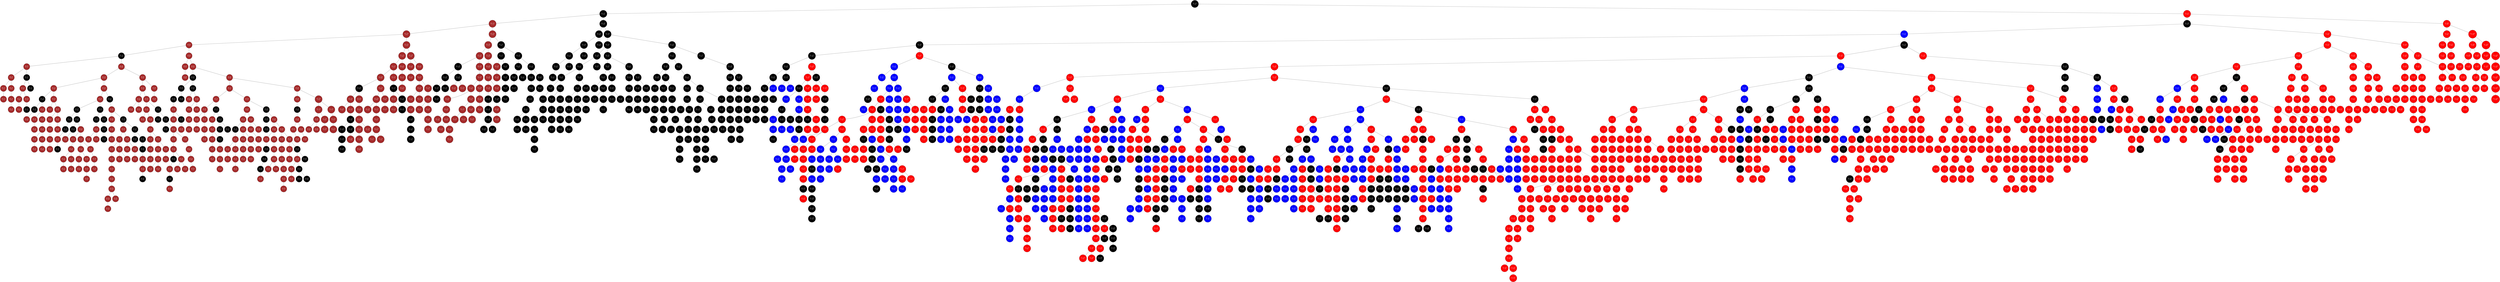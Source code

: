 graph G {
	rankdir=TB;
	node [shape=circle];
	"0x654187bd1d10" [label="nX: 191\nY: 54", color=black, fontcolor=white, style=filled, fillcolor=black];
	"0x654187bd1d10" -- "0x654187c106a0";
	"0x654187c106a0" [label="nX: 141\nY: 234", color=black, fontcolor=white, style=filled, fillcolor=black];
	"0x654187c106a0" -- "0x654187bf70d0";
	"0x654187bf70d0" [label="nX: 126\nY: 114", color=black, fontcolor=white, style=filled, fillcolor=brown];
	"0x654187bf70d0" -- "0x654187beedb0";
	"0x654187beedb0" [label="nX: 106\nY: 84", color=black, fontcolor=white, style=filled, fillcolor=brown];
	"0x654187beedb0" -- "0x654187bccc30";
	"0x654187bccc30" [label="nX: 66\nY: 54", color=black, fontcolor=white, style=filled, fillcolor=brown];
	"0x654187bccc30" -- "0x654187bfe470";
	"0x654187bfe470" [label="nX: 16\nY: 144", color=black, fontcolor=white, style=filled, fillcolor=black];
	"0x654187bfe470" -- "0x654187c05230";
	"0x654187c05230" [label="nX: 16\nY: 74", color=black, fontcolor=white, style=filled, fillcolor=brown];
	"0x654187c05230" -- "0x654187bc4810";
	"0x654187bc4810" [label="nX: 16\nY: 34", color=black, fontcolor=white, style=filled, fillcolor=brown];
	"0x654187bc4810" -- "0x654187bfd4f0";
	"0x654187bfd4f0" [label="nX: 16\nY: 24", color=black, fontcolor=white, style=filled, fillcolor=brown];
	"0x654187bfd4f0" -- "0x654187bc5190";
	"0x654187bc5190" [label="nX: 16\nY: 14", color=black, fontcolor=white, style=filled, fillcolor=brown];
	"0x654187bc4810" -- "0x654187bfc930";
	"0x654187bfc930" [label="nX: 16\nY: 64", color=black, fontcolor=white, style=filled, fillcolor=brown];
	"0x654187bfc930" -- "0x654187bed200";
	"0x654187bed200" [label="nX: 16\nY: 54", color=black, fontcolor=white, style=filled, fillcolor=brown];
	"0x654187bed200" -- "0x654187bf6260";
	"0x654187bf6260" [label="nX: 16\nY: 44", color=black, fontcolor=white, style=filled, fillcolor=brown];
	"0x654187c05230" -- "0x654187bfb3d0";
	"0x654187bfb3d0" [label="nX: 16\nY: 124", color=black, fontcolor=white, style=filled, fillcolor=black];
	"0x654187bfb3d0" -- "0x654187bc8ef0";
	"0x654187bc8ef0" [label="nX: 16\nY: 104", color=black, fontcolor=white, style=filled, fillcolor=brown];
	"0x654187bc8ef0" -- "0x654187c0ca00";
	"0x654187c0ca00" [label="nX: 16\nY: 84", color=black, fontcolor=white, style=filled, fillcolor=brown];
	"0x654187c0ca00" -- "0x654187bc0ef0";
	"0x654187bc0ef0" [label="nX: 16\nY: 94", color=black, fontcolor=white, style=filled, fillcolor=brown];
	"0x654187bc8ef0" -- "0x654187bf80b0";
	"0x654187bf80b0" [label="nX: 16\nY: 114", color=black, fontcolor=white, style=filled, fillcolor=brown];
	"0x654187bf80b0" -- "0x654187c13e90";
	"0x654187c13e90" [label="nX: 16\nY: 114", color=black, fontcolor=white, style=filled, fillcolor=black];
	"0x654187bfb3d0" -- "0x654187bf1670";
	"0x654187bf1670" [label="nX: 16\nY: 134", color=black, fontcolor=white, style=filled, fillcolor=black];
	"0x654187bfe470" -- "0x654187bff780";
	"0x654187bff780" [label="nX: 46\nY: 184", color=black, fontcolor=white, style=filled, fillcolor=brown];
	"0x654187bff780" -- "0x654187bd4840";
	"0x654187bd4840" [label="nX: 26\nY: 104", color=black, fontcolor=white, style=filled, fillcolor=brown];
	"0x654187bd4840" -- "0x654187c09d00";
	"0x654187c09d00" [label="nX: 16\nY: 264", color=black, fontcolor=white, style=filled, fillcolor=brown];
	"0x654187c09d00" -- "0x654187c00780";
	"0x654187c00780" [label="nX: 16\nY: 164", color=black, fontcolor=white, style=filled, fillcolor=black];
	"0x654187c00780" -- "0x654187bd2550";
	"0x654187bd2550" [label="nX: 16\nY: 154", color=black, fontcolor=white, style=filled, fillcolor=black];
	"0x654187bd2550" -- "0x654187c11e00";
	"0x654187c11e00" [label="nX: 16\nY: 164", color=black, fontcolor=white, style=filled, fillcolor=brown];
	"0x654187c00780" -- "0x654187bf2660";
	"0x654187bf2660" [label="nX: 16\nY: 194", color=black, fontcolor=white, style=filled, fillcolor=brown];
	"0x654187bf2660" -- "0x654187c01a10";
	"0x654187c01a10" [label="nX: 16\nY: 174", color=black, fontcolor=white, style=filled, fillcolor=brown];
	"0x654187c01a10" -- "0x654187bc4430";
	"0x654187bc4430" [label="nX: 16\nY: 184", color=black, fontcolor=white, style=filled, fillcolor=brown];
	"0x654187bf2660" -- "0x654187bf2100";
	"0x654187bf2100" [label="nX: 16\nY: 254", color=black, fontcolor=white, style=filled, fillcolor=brown];
	"0x654187bf2100" -- "0x654187c15e30";
	"0x654187c15e30" [label="nX: 16\nY: 224", color=black, fontcolor=white, style=filled, fillcolor=brown];
	"0x654187c15e30" -- "0x654187c0f970";
	"0x654187c0f970" [label="nX: 16\nY: 204", color=black, fontcolor=white, style=filled, fillcolor=brown];
	"0x654187c0f970" -- "0x654187bc9c00";
	"0x654187bc9c00" [label="nX: 16\nY: 214", color=black, fontcolor=white, style=filled, fillcolor=brown];
	"0x654187c15e30" -- "0x654187bf3270";
	"0x654187bf3270" [label="nX: 16\nY: 234", color=black, fontcolor=white, style=filled, fillcolor=brown];
	"0x654187bf3270" -- "0x654187c022b0";
	"0x654187c022b0" [label="nX: 16\nY: 244", color=black, fontcolor=white, style=filled, fillcolor=brown];
	"0x654187c09d00" -- "0x654187bff930";
	"0x654187bff930" [label="nX: 26\nY: 24", color=black, fontcolor=white, style=filled, fillcolor=brown];
	"0x654187bff930" -- "0x654187bd6900";
	"0x654187bd6900" [label="nX: 26\nY: 14", color=black, fontcolor=white, style=filled, fillcolor=brown];
	"0x654187bff930" -- "0x654187bd54f0";
	"0x654187bd54f0" [label="nX: 26\nY: 74", color=black, fontcolor=white, style=filled, fillcolor=brown];
	"0x654187bd54f0" -- "0x654187be9390";
	"0x654187be9390" [label="nX: 26\nY: 64", color=black, fontcolor=white, style=filled, fillcolor=brown];
	"0x654187be9390" -- "0x654187c16fc0";
	"0x654187c16fc0" [label="nX: 26\nY: 54", color=black, fontcolor=white, style=filled, fillcolor=brown];
	"0x654187c16fc0" -- "0x654187bce980";
	"0x654187bce980" [label="nX: 26\nY: 44", color=black, fontcolor=white, style=filled, fillcolor=brown];
	"0x654187bce980" -- "0x654187be2410";
	"0x654187be2410" [label="nX: 26\nY: 34", color=black, fontcolor=white, style=filled, fillcolor=brown];
	"0x654187bd54f0" -- "0x654187bdc170";
	"0x654187bdc170" [label="nX: 26\nY: 84", color=black, fontcolor=white, style=filled, fillcolor=brown];
	"0x654187bdc170" -- "0x654187bf73a0";
	"0x654187bf73a0" [label="nX: 26\nY: 94", color=black, fontcolor=white, style=filled, fillcolor=brown];
	"0x654187bd4840" -- "0x654187c103a0";
	"0x654187c103a0" [label="nX: 36\nY: 164", color=black, fontcolor=white, style=filled, fillcolor=brown];
	"0x654187c103a0" -- "0x654187be11c0";
	"0x654187be11c0" [label="nX: 36\nY: 84", color=black, fontcolor=white, style=filled, fillcolor=brown];
	"0x654187be11c0" -- "0x654187be68f0";
	"0x654187be68f0" [label="nX: 26\nY: 144", color=black, fontcolor=white, style=filled, fillcolor=black];
	"0x654187be68f0" -- "0x654187be4790";
	"0x654187be4790" [label="nX: 26\nY: 134", color=black, fontcolor=white, style=filled, fillcolor=black];
	"0x654187be4790" -- "0x654187c07360";
	"0x654187c07360" [label="nX: 26\nY: 124", color=black, fontcolor=white, style=filled, fillcolor=black];
	"0x654187c07360" -- "0x654187bd7980";
	"0x654187bd7980" [label="nX: 26\nY: 114", color=black, fontcolor=white, style=filled, fillcolor=brown];
	"0x654187bd7980" -- "0x654187bea860";
	"0x654187bea860" [label="nX: 26\nY: 114", color=black, fontcolor=white, style=filled, fillcolor=black];
	"0x654187be68f0" -- "0x654187c19de0";
	"0x654187c19de0" [label="nX: 26\nY: 164", color=black, fontcolor=white, style=filled, fillcolor=black];
	"0x654187c19de0" -- "0x654187bc4cd0";
	"0x654187bc4cd0" [label="nX: 26\nY: 154", color=black, fontcolor=white, style=filled, fillcolor=black];
	"0x654187bc4cd0" -- "0x654187be9a00";
	"0x654187be9a00" [label="nX: 26\nY: 164", color=black, fontcolor=white, style=filled, fillcolor=brown];
	"0x654187c19de0" -- "0x654187bc7df0";
	"0x654187bc7df0" [label="nX: 26\nY: 234", color=black, fontcolor=white, style=filled, fillcolor=brown];
	"0x654187bc7df0" -- "0x654187c0b910";
	"0x654187c0b910" [label="nX: 26\nY: 174", color=black, fontcolor=white, style=filled, fillcolor=brown];
	"0x654187c0b910" -- "0x654187c18be0";
	"0x654187c18be0" [label="nX: 26\nY: 204", color=black, fontcolor=white, style=filled, fillcolor=brown];
	"0x654187c18be0" -- "0x654187bddb70";
	"0x654187bddb70" [label="nX: 26\nY: 194", color=black, fontcolor=white, style=filled, fillcolor=brown];
	"0x654187bddb70" -- "0x654187bd6400";
	"0x654187bd6400" [label="nX: 26\nY: 184", color=black, fontcolor=white, style=filled, fillcolor=brown];
	"0x654187c18be0" -- "0x654187be8940";
	"0x654187be8940" [label="nX: 26\nY: 214", color=black, fontcolor=white, style=filled, fillcolor=brown];
	"0x654187be8940" -- "0x654187be51c0";
	"0x654187be51c0" [label="nX: 26\nY: 224", color=black, fontcolor=white, style=filled, fillcolor=brown];
	"0x654187bc7df0" -- "0x654187c08210";
	"0x654187c08210" [label="nX: 36\nY: 44", color=black, fontcolor=white, style=filled, fillcolor=brown];
	"0x654187c08210" -- "0x654187bc80c0";
	"0x654187bc80c0" [label="nX: 26\nY: 264", color=black, fontcolor=white, style=filled, fillcolor=brown];
	"0x654187bc80c0" -- "0x654187bd91c0";
	"0x654187bd91c0" [label="nX: 26\nY: 244", color=black, fontcolor=white, style=filled, fillcolor=brown];
	"0x654187bd91c0" -- "0x654187be0630";
	"0x654187be0630" [label="nX: 26\nY: 254", color=black, fontcolor=white, style=filled, fillcolor=brown];
	"0x654187bc80c0" -- "0x654187bcefe0";
	"0x654187bcefe0" [label="nX: 36\nY: 14", color=black, fontcolor=white, style=filled, fillcolor=brown];
	"0x654187bcefe0" -- "0x654187be0250";
	"0x654187be0250" [label="nX: 36\nY: 24", color=black, fontcolor=white, style=filled, fillcolor=brown];
	"0x654187be0250" -- "0x654187bce4a0";
	"0x654187bce4a0" [label="nX: 36\nY: 34", color=black, fontcolor=white, style=filled, fillcolor=brown];
	"0x654187c08210" -- "0x654187be74b0";
	"0x654187be74b0" [label="nX: 36\nY: 54", color=black, fontcolor=white, style=filled, fillcolor=brown];
	"0x654187be74b0" -- "0x654187be0990";
	"0x654187be0990" [label="nX: 36\nY: 74", color=black, fontcolor=white, style=filled, fillcolor=brown];
	"0x654187be0990" -- "0x654187c0ea10";
	"0x654187c0ea10" [label="nX: 36\nY: 64", color=black, fontcolor=white, style=filled, fillcolor=brown];
	"0x654187be11c0" -- "0x654187be2100";
	"0x654187be2100" [label="nX: 36\nY: 124", color=black, fontcolor=white, style=filled, fillcolor=black];
	"0x654187be2100" -- "0x654187bd7310";
	"0x654187bd7310" [label="nX: 36\nY: 114", color=black, fontcolor=white, style=filled, fillcolor=black];
	"0x654187bd7310" -- "0x654187befb40";
	"0x654187befb40" [label="nX: 36\nY: 104", color=black, fontcolor=white, style=filled, fillcolor=brown];
	"0x654187befb40" -- "0x654187c093e0";
	"0x654187c093e0" [label="nX: 36\nY: 94", color=black, fontcolor=white, style=filled, fillcolor=brown];
	"0x654187befb40" -- "0x654187bf5d90";
	"0x654187bf5d90" [label="nX: 36\nY: 114", color=black, fontcolor=white, style=filled, fillcolor=brown];
	"0x654187be2100" -- "0x654187bd5a10";
	"0x654187bd5a10" [label="nX: 36\nY: 154", color=black, fontcolor=white, style=filled, fillcolor=black];
	"0x654187bd5a10" -- "0x654187bcf420";
	"0x654187bcf420" [label="nX: 36\nY: 144", color=black, fontcolor=white, style=filled, fillcolor=black];
	"0x654187bcf420" -- "0x654187bd58f0";
	"0x654187bd58f0" [label="nX: 36\nY: 134", color=black, fontcolor=white, style=filled, fillcolor=black];
	"0x654187c103a0" -- "0x654187bd94b0";
	"0x654187bd94b0" [label="nX: 36\nY: 164", color=black, fontcolor=white, style=filled, fillcolor=black];
	"0x654187bd94b0" -- "0x654187c15780";
	"0x654187c15780" [label="nX: 36\nY: 204", color=black, fontcolor=white, style=filled, fillcolor=brown];
	"0x654187c15780" -- "0x654187bed050";
	"0x654187bed050" [label="nX: 36\nY: 194", color=black, fontcolor=white, style=filled, fillcolor=brown];
	"0x654187bed050" -- "0x654187bd8b20";
	"0x654187bd8b20" [label="nX: 36\nY: 184", color=black, fontcolor=white, style=filled, fillcolor=brown];
	"0x654187bd8b20" -- "0x654187be8fe0";
	"0x654187be8fe0" [label="nX: 36\nY: 174", color=black, fontcolor=white, style=filled, fillcolor=brown];
	"0x654187c15780" -- "0x654187be5570";
	"0x654187be5570" [label="nX: 46\nY: 114", color=black, fontcolor=white, style=filled, fillcolor=black];
	"0x654187be5570" -- "0x654187bebae0";
	"0x654187bebae0" [label="nX: 46\nY: 74", color=black, fontcolor=white, style=filled, fillcolor=brown];
	"0x654187bebae0" -- "0x654187c17410";
	"0x654187c17410" [label="nX: 46\nY: 34", color=black, fontcolor=white, style=filled, fillcolor=brown];
	"0x654187c17410" -- "0x654187bc90a0";
	"0x654187bc90a0" [label="nX: 36\nY: 214", color=black, fontcolor=white, style=filled, fillcolor=brown];
	"0x654187bc90a0" -- "0x654187be5010";
	"0x654187be5010" [label="nX: 46\nY: 24", color=black, fontcolor=white, style=filled, fillcolor=brown];
	"0x654187be5010" -- "0x654187bfe8a0";
	"0x654187bfe8a0" [label="nX: 46\nY: 14", color=black, fontcolor=white, style=filled, fillcolor=brown];
	"0x654187bfe8a0" -- "0x654187c0a210";
	"0x654187c0a210" [label="nX: 36\nY: 264", color=black, fontcolor=white, style=filled, fillcolor=brown];
	"0x654187c0a210" -- "0x654187c0e5a0";
	"0x654187c0e5a0" [label="nX: 36\nY: 244", color=black, fontcolor=white, style=filled, fillcolor=brown];
	"0x654187c0e5a0" -- "0x654187c040d0";
	"0x654187c040d0" [label="nX: 36\nY: 224", color=black, fontcolor=white, style=filled, fillcolor=brown];
	"0x654187c040d0" -- "0x654187bd21a0";
	"0x654187bd21a0" [label="nX: 36\nY: 234", color=black, fontcolor=white, style=filled, fillcolor=brown];
	"0x654187c0e5a0" -- "0x654187bdb500";
	"0x654187bdb500" [label="nX: 36\nY: 254", color=black, fontcolor=white, style=filled, fillcolor=brown];
	"0x654187c17410" -- "0x654187c18fc0";
	"0x654187c18fc0" [label="nX: 46\nY: 54", color=black, fontcolor=white, style=filled, fillcolor=brown];
	"0x654187c18fc0" -- "0x654187bf0240";
	"0x654187bf0240" [label="nX: 46\nY: 44", color=black, fontcolor=white, style=filled, fillcolor=brown];
	"0x654187c18fc0" -- "0x654187bcffb0";
	"0x654187bcffb0" [label="nX: 46\nY: 64", color=black, fontcolor=white, style=filled, fillcolor=brown];
	"0x654187bebae0" -- "0x654187c06d20";
	"0x654187c06d20" [label="nX: 46\nY: 94", color=black, fontcolor=white, style=filled, fillcolor=brown];
	"0x654187c06d20" -- "0x654187bf9f70";
	"0x654187bf9f70" [label="nX: 46\nY: 84", color=black, fontcolor=white, style=filled, fillcolor=brown];
	"0x654187c06d20" -- "0x654187bd9010";
	"0x654187bd9010" [label="nX: 46\nY: 104", color=black, fontcolor=white, style=filled, fillcolor=brown];
	"0x654187bd9010" -- "0x654187c02d20";
	"0x654187c02d20" [label="nX: 46\nY: 114", color=black, fontcolor=white, style=filled, fillcolor=brown];
	"0x654187be5570" -- "0x654187be3180";
	"0x654187be3180" [label="nX: 46\nY: 134", color=black, fontcolor=white, style=filled, fillcolor=black];
	"0x654187be3180" -- "0x654187c0c810";
	"0x654187c0c810" [label="nX: 46\nY: 124", color=black, fontcolor=white, style=filled, fillcolor=black];
	"0x654187be3180" -- "0x654187c00190";
	"0x654187c00190" [label="nX: 46\nY: 144", color=black, fontcolor=white, style=filled, fillcolor=black];
	"0x654187c00190" -- "0x654187c12f10";
	"0x654187c12f10" [label="nX: 46\nY: 154", color=black, fontcolor=white, style=filled, fillcolor=black];
	"0x654187c12f10" -- "0x654187bf03f0";
	"0x654187bf03f0" [label="nX: 46\nY: 174", color=black, fontcolor=white, style=filled, fillcolor=brown];
	"0x654187bf03f0" -- "0x654187bef640";
	"0x654187bef640" [label="nX: 46\nY: 164", color=black, fontcolor=white, style=filled, fillcolor=brown];
	"0x654187bef640" -- "0x654187bdd870";
	"0x654187bdd870" [label="nX: 46\nY: 164", color=black, fontcolor=white, style=filled, fillcolor=black];
	"0x654187bff780" -- "0x654187c0ac10";
	"0x654187c0ac10" [label="nX: 66\nY: 24", color=black, fontcolor=white, style=filled, fillcolor=brown];
	"0x654187c0ac10" -- "0x654187beaa50";
	"0x654187beaa50" [label="nX: 46\nY: 224", color=black, fontcolor=white, style=filled, fillcolor=brown];
	"0x654187beaa50" -- "0x654187c1a470";
	"0x654187c1a470" [label="nX: 46\nY: 204", color=black, fontcolor=white, style=filled, fillcolor=brown];
	"0x654187c1a470" -- "0x654187c14d90";
	"0x654187c14d90" [label="nX: 46\nY: 194", color=black, fontcolor=white, style=filled, fillcolor=brown];
	"0x654187c1a470" -- "0x654187bcaa00";
	"0x654187bcaa00" [label="nX: 46\nY: 214", color=black, fontcolor=white, style=filled, fillcolor=brown];
	"0x654187beaa50" -- "0x654187bd4ff0";
	"0x654187bd4ff0" [label="nX: 56\nY: 114", color=black, fontcolor=white, style=filled, fillcolor=brown];
	"0x654187bd4ff0" -- "0x654187c00fd0";
	"0x654187c00fd0" [label="nX: 46\nY: 244", color=black, fontcolor=white, style=filled, fillcolor=brown];
	"0x654187c00fd0" -- "0x654187c03c50";
	"0x654187c03c50" [label="nX: 46\nY: 234", color=black, fontcolor=white, style=filled, fillcolor=brown];
	"0x654187c00fd0" -- "0x654187bc34a0";
	"0x654187bc34a0" [label="nX: 56\nY: 104", color=black, fontcolor=white, style=filled, fillcolor=brown];
	"0x654187bc34a0" -- "0x654187bd1120";
	"0x654187bd1120" [label="nX: 56\nY: 24", color=black, fontcolor=white, style=filled, fillcolor=brown];
	"0x654187bd1120" -- "0x654187be6ed0";
	"0x654187be6ed0" [label="nX: 56\nY: 14", color=black, fontcolor=white, style=filled, fillcolor=brown];
	"0x654187be6ed0" -- "0x654187bd3c40";
	"0x654187bd3c40" [label="nX: 46\nY: 264", color=black, fontcolor=white, style=filled, fillcolor=brown];
	"0x654187bd3c40" -- "0x654187bf9570";
	"0x654187bf9570" [label="nX: 46\nY: 254", color=black, fontcolor=white, style=filled, fillcolor=brown];
	"0x654187bd1120" -- "0x654187bf3420";
	"0x654187bf3420" [label="nX: 56\nY: 74", color=black, fontcolor=white, style=filled, fillcolor=brown];
	"0x654187bf3420" -- "0x654187bc24c0";
	"0x654187bc24c0" [label="nX: 56\nY: 34", color=black, fontcolor=white, style=filled, fillcolor=brown];
	"0x654187bc24c0" -- "0x654187c088f0";
	"0x654187c088f0" [label="nX: 56\nY: 54", color=black, fontcolor=white, style=filled, fillcolor=brown];
	"0x654187c088f0" -- "0x654187c0cf40";
	"0x654187c0cf40" [label="nX: 56\nY: 44", color=black, fontcolor=white, style=filled, fillcolor=brown];
	"0x654187c088f0" -- "0x654187bf23a0";
	"0x654187bf23a0" [label="nX: 56\nY: 64", color=black, fontcolor=white, style=filled, fillcolor=brown];
	"0x654187bf3420" -- "0x654187bd2470";
	"0x654187bd2470" [label="nX: 56\nY: 94", color=black, fontcolor=white, style=filled, fillcolor=brown];
	"0x654187bd2470" -- "0x654187be3fd0";
	"0x654187be3fd0" [label="nX: 56\nY: 84", color=black, fontcolor=white, style=filled, fillcolor=brown];
	"0x654187bd4ff0" -- "0x654187c10970";
	"0x654187c10970" [label="nX: 56\nY: 124", color=black, fontcolor=white, style=filled, fillcolor=black];
	"0x654187c10970" -- "0x654187bc1b60";
	"0x654187bc1b60" [label="nX: 56\nY: 114", color=black, fontcolor=white, style=filled, fillcolor=black];
	"0x654187c10970" -- "0x654187bd3e30";
	"0x654187bd3e30" [label="nX: 56\nY: 144", color=black, fontcolor=white, style=filled, fillcolor=black];
	"0x654187bd3e30" -- "0x654187bcb6f0";
	"0x654187bcb6f0" [label="nX: 56\nY: 134", color=black, fontcolor=white, style=filled, fillcolor=black];
	"0x654187bd3e30" -- "0x654187bf9830";
	"0x654187bf9830" [label="nX: 56\nY: 234", color=black, fontcolor=white, style=filled, fillcolor=brown];
	"0x654187bf9830" -- "0x654187be7ac0";
	"0x654187be7ac0" [label="nX: 56\nY: 224", color=black, fontcolor=white, style=filled, fillcolor=brown];
	"0x654187be7ac0" -- "0x654187bcfb60";
	"0x654187bcfb60" [label="nX: 56\nY: 184", color=black, fontcolor=white, style=filled, fillcolor=brown];
	"0x654187bcfb60" -- "0x654187c15290";
	"0x654187c15290" [label="nX: 56\nY: 154", color=black, fontcolor=white, style=filled, fillcolor=black];
	"0x654187c15290" -- "0x654187c0adc0";
	"0x654187c0adc0" [label="nX: 56\nY: 164", color=black, fontcolor=white, style=filled, fillcolor=brown];
	"0x654187c0adc0" -- "0x654187bdbae0";
	"0x654187bdbae0" [label="nX: 56\nY: 164", color=black, fontcolor=white, style=filled, fillcolor=black];
	"0x654187bdbae0" -- "0x654187bef280";
	"0x654187bef280" [label="nX: 56\nY: 174", color=black, fontcolor=white, style=filled, fillcolor=brown];
	"0x654187bcfb60" -- "0x654187bc9730";
	"0x654187bc9730" [label="nX: 56\nY: 204", color=black, fontcolor=white, style=filled, fillcolor=brown];
	"0x654187bc9730" -- "0x654187bc8270";
	"0x654187bc8270" [label="nX: 56\nY: 194", color=black, fontcolor=white, style=filled, fillcolor=brown];
	"0x654187bc9730" -- "0x654187c19880";
	"0x654187c19880" [label="nX: 56\nY: 214", color=black, fontcolor=white, style=filled, fillcolor=brown];
	"0x654187bf9830" -- "0x654187bcf190";
	"0x654187bcf190" [label="nX: 56\nY: 244", color=black, fontcolor=white, style=filled, fillcolor=brown];
	"0x654187bcf190" -- "0x654187c04c70";
	"0x654187c04c70" [label="nX: 56\nY: 254", color=black, fontcolor=white, style=filled, fillcolor=brown];
	"0x654187c04c70" -- "0x654187be0f20";
	"0x654187be0f20" [label="nX: 56\nY: 264", color=black, fontcolor=white, style=filled, fillcolor=brown];
	"0x654187be0f20" -- "0x654187beded0";
	"0x654187beded0" [label="nX: 66\nY: 14", color=black, fontcolor=white, style=filled, fillcolor=brown];
	"0x654187c0ac10" -- "0x654187c11640";
	"0x654187c11640" [label="nX: 66\nY: 44", color=black, fontcolor=white, style=filled, fillcolor=brown];
	"0x654187c11640" -- "0x654187be8af0";
	"0x654187be8af0" [label="nX: 66\nY: 34", color=black, fontcolor=white, style=filled, fillcolor=brown];
	"0x654187bccc30" -- "0x654187bd8730";
	"0x654187bd8730" [label="nX: 66\nY: 84", color=black, fontcolor=white, style=filled, fillcolor=brown];
	"0x654187bd8730" -- "0x654187be07e0";
	"0x654187be07e0" [label="nX: 66\nY: 74", color=black, fontcolor=white, style=filled, fillcolor=brown];
	"0x654187be07e0" -- "0x654187becdb0";
	"0x654187becdb0" [label="nX: 66\nY: 64", color=black, fontcolor=white, style=filled, fillcolor=brown];
	"0x654187bd8730" -- "0x654187bea3d0";
	"0x654187bea3d0" [label="nX: 66\nY: 224", color=black, fontcolor=white, style=filled, fillcolor=brown];
	"0x654187bea3d0" -- "0x654187bdfd90";
	"0x654187bdfd90" [label="nX: 66\nY: 154", color=black, fontcolor=white, style=filled, fillcolor=black];
	"0x654187bdfd90" -- "0x654187be2da0";
	"0x654187be2da0" [label="nX: 66\nY: 134", color=black, fontcolor=white, style=filled, fillcolor=black];
	"0x654187be2da0" -- "0x654187bc7ed0";
	"0x654187bc7ed0" [label="nX: 66\nY: 124", color=black, fontcolor=white, style=filled, fillcolor=black];
	"0x654187bc7ed0" -- "0x654187c10890";
	"0x654187c10890" [label="nX: 66\nY: 104", color=black, fontcolor=white, style=filled, fillcolor=brown];
	"0x654187c10890" -- "0x654187bdde40";
	"0x654187bdde40" [label="nX: 66\nY: 94", color=black, fontcolor=white, style=filled, fillcolor=brown];
	"0x654187c10890" -- "0x654187c08fc0";
	"0x654187c08fc0" [label="nX: 66\nY: 114", color=black, fontcolor=white, style=filled, fillcolor=black];
	"0x654187c08fc0" -- "0x654187bd0b30";
	"0x654187bd0b30" [label="nX: 66\nY: 114", color=black, fontcolor=white, style=filled, fillcolor=brown];
	"0x654187be2da0" -- "0x654187c04d50";
	"0x654187c04d50" [label="nX: 66\nY: 144", color=black, fontcolor=white, style=filled, fillcolor=black];
	"0x654187bdfd90" -- "0x654187bed2e0";
	"0x654187bed2e0" [label="nX: 66\nY: 164", color=black, fontcolor=white, style=filled, fillcolor=black];
	"0x654187bed2e0" -- "0x654187c00490";
	"0x654187c00490" [label="nX: 66\nY: 164", color=black, fontcolor=white, style=filled, fillcolor=brown];
	"0x654187bed2e0" -- "0x654187beb810";
	"0x654187beb810" [label="nX: 66\nY: 204", color=black, fontcolor=white, style=filled, fillcolor=brown];
	"0x654187beb810" -- "0x654187bfda50";
	"0x654187bfda50" [label="nX: 66\nY: 174", color=black, fontcolor=white, style=filled, fillcolor=brown];
	"0x654187bfda50" -- "0x654187bced40";
	"0x654187bced40" [label="nX: 66\nY: 194", color=black, fontcolor=white, style=filled, fillcolor=brown];
	"0x654187bced40" -- "0x654187bee780";
	"0x654187bee780" [label="nX: 66\nY: 184", color=black, fontcolor=white, style=filled, fillcolor=brown];
	"0x654187beb810" -- "0x654187c01770";
	"0x654187c01770" [label="nX: 66\nY: 214", color=black, fontcolor=white, style=filled, fillcolor=brown];
	"0x654187bea3d0" -- "0x654187becc00";
	"0x654187becc00" [label="nX: 96\nY: 164", color=black, fontcolor=white, style=filled, fillcolor=brown];
	"0x654187becc00" -- "0x654187bc8540";
	"0x654187bc8540" [label="nX: 76\nY: 164", color=black, fontcolor=white, style=filled, fillcolor=brown];
	"0x654187bc8540" -- "0x654187bc9460";
	"0x654187bc9460" [label="nX: 76\nY: 34", color=black, fontcolor=white, style=filled, fillcolor=brown];
	"0x654187bc9460" -- "0x654187be00a0";
	"0x654187be00a0" [label="nX: 66\nY: 254", color=black, fontcolor=white, style=filled, fillcolor=brown];
	"0x654187be00a0" -- "0x654187c07e30";
	"0x654187c07e30" [label="nX: 66\nY: 244", color=black, fontcolor=white, style=filled, fillcolor=brown];
	"0x654187c07e30" -- "0x654187be3370";
	"0x654187be3370" [label="nX: 66\nY: 234", color=black, fontcolor=white, style=filled, fillcolor=brown];
	"0x654187be00a0" -- "0x654187bc7640";
	"0x654187bc7640" [label="nX: 76\nY: 24", color=black, fontcolor=white, style=filled, fillcolor=brown];
	"0x654187bc7640" -- "0x654187c0d880";
	"0x654187c0d880" [label="nX: 76\nY: 14", color=black, fontcolor=white, style=filled, fillcolor=brown];
	"0x654187c0d880" -- "0x654187bed800";
	"0x654187bed800" [label="nX: 66\nY: 264", color=black, fontcolor=white, style=filled, fillcolor=brown];
	"0x654187bc9460" -- "0x654187bc9a10";
	"0x654187bc9a10" [label="nX: 76\nY: 124", color=black, fontcolor=white, style=filled, fillcolor=black];
	"0x654187bc9a10" -- "0x654187bc5c90";
	"0x654187bc5c90" [label="nX: 76\nY: 44", color=black, fontcolor=white, style=filled, fillcolor=brown];
	"0x654187bc5c90" -- "0x654187bf4940";
	"0x654187bf4940" [label="nX: 76\nY: 84", color=black, fontcolor=white, style=filled, fillcolor=brown];
	"0x654187bf4940" -- "0x654187be16d0";
	"0x654187be16d0" [label="nX: 76\nY: 74", color=black, fontcolor=white, style=filled, fillcolor=brown];
	"0x654187be16d0" -- "0x654187c1a0c0";
	"0x654187c1a0c0" [label="nX: 76\nY: 64", color=black, fontcolor=white, style=filled, fillcolor=brown];
	"0x654187c1a0c0" -- "0x654187bce2f0";
	"0x654187bce2f0" [label="nX: 76\nY: 54", color=black, fontcolor=white, style=filled, fillcolor=brown];
	"0x654187bf4940" -- "0x654187bf2d30";
	"0x654187bf2d30" [label="nX: 76\nY: 114", color=black, fontcolor=white, style=filled, fillcolor=black];
	"0x654187bf2d30" -- "0x654187c01dc0";
	"0x654187c01dc0" [label="nX: 76\nY: 94", color=black, fontcolor=white, style=filled, fillcolor=brown];
	"0x654187c01dc0" -- "0x654187bfa330";
	"0x654187bfa330" [label="nX: 76\nY: 114", color=black, fontcolor=white, style=filled, fillcolor=brown];
	"0x654187bfa330" -- "0x654187c195b0";
	"0x654187c195b0" [label="nX: 76\nY: 104", color=black, fontcolor=white, style=filled, fillcolor=brown];
	"0x654187bc9a10" -- "0x654187c12200";
	"0x654187c12200" [label="nX: 76\nY: 144", color=black, fontcolor=white, style=filled, fillcolor=black];
	"0x654187c12200" -- "0x654187bed9f0";
	"0x654187bed9f0" [label="nX: 76\nY: 134", color=black, fontcolor=white, style=filled, fillcolor=black];
	"0x654187c12200" -- "0x654187bcf650";
	"0x654187bcf650" [label="nX: 76\nY: 154", color=black, fontcolor=white, style=filled, fillcolor=black];
	"0x654187bc8540" -- "0x654187bce020";
	"0x654187bce020" [label="nX: 86\nY: 114", color=black, fontcolor=white, style=filled, fillcolor=brown];
	"0x654187bce020" -- "0x654187bc2200";
	"0x654187bc2200" [label="nX: 86\nY: 64", color=black, fontcolor=white, style=filled, fillcolor=brown];
	"0x654187bc2200" -- "0x654187bdcfc0";
	"0x654187bdcfc0" [label="nX: 76\nY: 234", color=black, fontcolor=white, style=filled, fillcolor=brown];
	"0x654187bdcfc0" -- "0x654187bf3080";
	"0x654187bf3080" [label="nX: 76\nY: 164", color=black, fontcolor=white, style=filled, fillcolor=black];
	"0x654187bf3080" -- "0x654187be3610";
	"0x654187be3610" [label="nX: 76\nY: 194", color=black, fontcolor=white, style=filled, fillcolor=brown];
	"0x654187be3610" -- "0x654187bc1e40";
	"0x654187bc1e40" [label="nX: 76\nY: 184", color=black, fontcolor=white, style=filled, fillcolor=brown];
	"0x654187bc1e40" -- "0x654187be7d90";
	"0x654187be7d90" [label="nX: 76\nY: 174", color=black, fontcolor=white, style=filled, fillcolor=brown];
	"0x654187be3610" -- "0x654187bd1730";
	"0x654187bd1730" [label="nX: 76\nY: 204", color=black, fontcolor=white, style=filled, fillcolor=brown];
	"0x654187bd1730" -- "0x654187bf5a00";
	"0x654187bf5a00" [label="nX: 76\nY: 224", color=black, fontcolor=white, style=filled, fillcolor=brown];
	"0x654187bf5a00" -- "0x654187bcabb0";
	"0x654187bcabb0" [label="nX: 76\nY: 214", color=black, fontcolor=white, style=filled, fillcolor=brown];
	"0x654187bdcfc0" -- "0x654187be9540";
	"0x654187be9540" [label="nX: 86\nY: 34", color=black, fontcolor=white, style=filled, fillcolor=brown];
	"0x654187be9540" -- "0x654187be6400";
	"0x654187be6400" [label="nX: 76\nY: 264", color=black, fontcolor=white, style=filled, fillcolor=brown];
	"0x654187be6400" -- "0x654187bfdd20";
	"0x654187bfdd20" [label="nX: 76\nY: 254", color=black, fontcolor=white, style=filled, fillcolor=brown];
	"0x654187bfdd20" -- "0x654187bf4670";
	"0x654187bf4670" [label="nX: 76\nY: 244", color=black, fontcolor=white, style=filled, fillcolor=brown];
	"0x654187be6400" -- "0x654187bf1260";
	"0x654187bf1260" [label="nX: 86\nY: 14", color=black, fontcolor=white, style=filled, fillcolor=brown];
	"0x654187bf1260" -- "0x654187bd2f50";
	"0x654187bd2f50" [label="nX: 86\nY: 24", color=black, fontcolor=white, style=filled, fillcolor=brown];
	"0x654187be9540" -- "0x654187bd7140";
	"0x654187bd7140" [label="nX: 86\nY: 54", color=black, fontcolor=white, style=filled, fillcolor=brown];
	"0x654187bd7140" -- "0x654187be3c00";
	"0x654187be3c00" [label="nX: 86\nY: 44", color=black, fontcolor=white, style=filled, fillcolor=brown];
	"0x654187bc2200" -- "0x654187be5880";
	"0x654187be5880" [label="nX: 86\nY: 94", color=black, fontcolor=white, style=filled, fillcolor=brown];
	"0x654187be5880" -- "0x654187c047f0";
	"0x654187c047f0" [label="nX: 86\nY: 84", color=black, fontcolor=white, style=filled, fillcolor=brown];
	"0x654187c047f0" -- "0x654187bd1f00";
	"0x654187bd1f00" [label="nX: 86\nY: 74", color=black, fontcolor=white, style=filled, fillcolor=brown];
	"0x654187be5880" -- "0x654187bcfe00";
	"0x654187bcfe00" [label="nX: 86\nY: 104", color=black, fontcolor=white, style=filled, fillcolor=brown];
	"0x654187bce020" -- "0x654187befe40";
	"0x654187befe40" [label="nX: 86\nY: 134", color=black, fontcolor=white, style=filled, fillcolor=black];
	"0x654187befe40" -- "0x654187bc4df0";
	"0x654187bc4df0" [label="nX: 86\nY: 114", color=black, fontcolor=white, style=filled, fillcolor=black];
	"0x654187bc4df0" -- "0x654187c0ffb0";
	"0x654187c0ffb0" [label="nX: 86\nY: 124", color=black, fontcolor=white, style=filled, fillcolor=black];
	"0x654187befe40" -- "0x654187bc7900";
	"0x654187bc7900" [label="nX: 86\nY: 244", color=black, fontcolor=white, style=filled, fillcolor=brown];
	"0x654187bc7900" -- "0x654187c0b180";
	"0x654187c0b180" [label="nX: 86\nY: 184", color=black, fontcolor=white, style=filled, fillcolor=brown];
	"0x654187c0b180" -- "0x654187c0b530";
	"0x654187c0b530" [label="nX: 86\nY: 174", color=black, fontcolor=white, style=filled, fillcolor=brown];
	"0x654187c0b530" -- "0x654187bf0da0";
	"0x654187bf0da0" [label="nX: 86\nY: 144", color=black, fontcolor=white, style=filled, fillcolor=black];
	"0x654187bf0da0" -- "0x654187c0fc90";
	"0x654187c0fc90" [label="nX: 86\nY: 154", color=black, fontcolor=white, style=filled, fillcolor=black];
	"0x654187c0fc90" -- "0x654187bf4b10";
	"0x654187bf4b10" [label="nX: 86\nY: 164", color=black, fontcolor=white, style=filled, fillcolor=black];
	"0x654187bf4b10" -- "0x654187be0b40";
	"0x654187be0b40" [label="nX: 86\nY: 164", color=black, fontcolor=white, style=filled, fillcolor=brown];
	"0x654187c0b180" -- "0x654187bd3640";
	"0x654187bd3640" [label="nX: 86\nY: 194", color=black, fontcolor=white, style=filled, fillcolor=brown];
	"0x654187bd3640" -- "0x654187bf8350";
	"0x654187bf8350" [label="nX: 86\nY: 204", color=black, fontcolor=white, style=filled, fillcolor=brown];
	"0x654187bf8350" -- "0x654187c16d20";
	"0x654187c16d20" [label="nX: 86\nY: 224", color=black, fontcolor=white, style=filled, fillcolor=brown];
	"0x654187c16d20" -- "0x654187bcc470";
	"0x654187bcc470" [label="nX: 86\nY: 214", color=black, fontcolor=white, style=filled, fillcolor=brown];
	"0x654187c16d20" -- "0x654187c183c0";
	"0x654187c183c0" [label="nX: 86\nY: 234", color=black, fontcolor=white, style=filled, fillcolor=brown];
	"0x654187bc7900" -- "0x654187bdf900";
	"0x654187bdf900" [label="nX: 96\nY: 34", color=black, fontcolor=white, style=filled, fillcolor=brown];
	"0x654187bdf900" -- "0x654187c134c0";
	"0x654187c134c0" [label="nX: 96\nY: 24", color=black, fontcolor=white, style=filled, fillcolor=brown];
	"0x654187c134c0" -- "0x654187c05a60";
	"0x654187c05a60" [label="nX: 96\nY: 14", color=black, fontcolor=white, style=filled, fillcolor=brown];
	"0x654187c05a60" -- "0x654187bd2c90";
	"0x654187bd2c90" [label="nX: 86\nY: 254", color=black, fontcolor=white, style=filled, fillcolor=brown];
	"0x654187bd2c90" -- "0x654187bcb8e0";
	"0x654187bcb8e0" [label="nX: 86\nY: 264", color=black, fontcolor=white, style=filled, fillcolor=brown];
	"0x654187bdf900" -- "0x654187c06830";
	"0x654187c06830" [label="nX: 96\nY: 64", color=black, fontcolor=white, style=filled, fillcolor=brown];
	"0x654187c06830" -- "0x654187bec930";
	"0x654187bec930" [label="nX: 96\nY: 44", color=black, fontcolor=white, style=filled, fillcolor=brown];
	"0x654187bec930" -- "0x654187c17170";
	"0x654187c17170" [label="nX: 96\nY: 54", color=black, fontcolor=white, style=filled, fillcolor=brown];
	"0x654187c06830" -- "0x654187bf69d0";
	"0x654187bf69d0" [label="nX: 96\nY: 144", color=black, fontcolor=white, style=filled, fillcolor=black];
	"0x654187bf69d0" -- "0x654187bcb4f0";
	"0x654187bcb4f0" [label="nX: 96\nY: 114", color=black, fontcolor=white, style=filled, fillcolor=brown];
	"0x654187bcb4f0" -- "0x654187bc58c0";
	"0x654187bc58c0" [label="nX: 96\nY: 94", color=black, fontcolor=white, style=filled, fillcolor=brown];
	"0x654187bc58c0" -- "0x654187bda440";
	"0x654187bda440" [label="nX: 96\nY: 84", color=black, fontcolor=white, style=filled, fillcolor=brown];
	"0x654187bda440" -- "0x654187bc3860";
	"0x654187bc3860" [label="nX: 96\nY: 74", color=black, fontcolor=white, style=filled, fillcolor=brown];
	"0x654187bc58c0" -- "0x654187bd0280";
	"0x654187bd0280" [label="nX: 96\nY: 104", color=black, fontcolor=white, style=filled, fillcolor=brown];
	"0x654187bcb4f0" -- "0x654187bfa6d0";
	"0x654187bfa6d0" [label="nX: 96\nY: 124", color=black, fontcolor=white, style=filled, fillcolor=black];
	"0x654187bfa6d0" -- "0x654187bfc740";
	"0x654187bfc740" [label="nX: 96\nY: 114", color=black, fontcolor=white, style=filled, fillcolor=black];
	"0x654187bfa6d0" -- "0x654187bf6460";
	"0x654187bf6460" [label="nX: 96\nY: 134", color=black, fontcolor=white, style=filled, fillcolor=black];
	"0x654187bf69d0" -- "0x654187c14520";
	"0x654187c14520" [label="nX: 96\nY: 154", color=black, fontcolor=white, style=filled, fillcolor=black];
	"0x654187becc00" -- "0x654187c0cca0";
	"0x654187c0cca0" [label="nX: 96\nY: 234", color=black, fontcolor=white, style=filled, fillcolor=brown];
	"0x654187c0cca0" -- "0x654187c0e750";
	"0x654187c0e750" [label="nX: 96\nY: 224", color=black, fontcolor=white, style=filled, fillcolor=brown];
	"0x654187c0e750" -- "0x654187c141c0";
	"0x654187c141c0" [label="nX: 96\nY: 164", color=black, fontcolor=white, style=filled, fillcolor=black];
	"0x654187c141c0" -- "0x654187c1abf0";
	"0x654187c1abf0" [label="nX: 96\nY: 194", color=black, fontcolor=white, style=filled, fillcolor=brown];
	"0x654187c1abf0" -- "0x654187bf0f90";
	"0x654187bf0f90" [label="nX: 96\nY: 174", color=black, fontcolor=white, style=filled, fillcolor=brown];
	"0x654187bf0f90" -- "0x654187c1aa40";
	"0x654187c1aa40" [label="nX: 96\nY: 184", color=black, fontcolor=white, style=filled, fillcolor=brown];
	"0x654187c1abf0" -- "0x654187bf7670";
	"0x654187bf7670" [label="nX: 96\nY: 214", color=black, fontcolor=white, style=filled, fillcolor=brown];
	"0x654187bf7670" -- "0x654187bfb6d0";
	"0x654187bfb6d0" [label="nX: 96\nY: 204", color=black, fontcolor=white, style=filled, fillcolor=brown];
	"0x654187c0cca0" -- "0x654187c11050";
	"0x654187c11050" [label="nX: 106\nY: 44", color=black, fontcolor=white, style=filled, fillcolor=brown];
	"0x654187c11050" -- "0x654187c14710";
	"0x654187c14710" [label="nX: 106\nY: 14", color=black, fontcolor=white, style=filled, fillcolor=brown];
	"0x654187c14710" -- "0x654187bfcd10";
	"0x654187bfcd10" [label="nX: 96\nY: 254", color=black, fontcolor=white, style=filled, fillcolor=brown];
	"0x654187bfcd10" -- "0x654187bd9de0";
	"0x654187bd9de0" [label="nX: 96\nY: 244", color=black, fontcolor=white, style=filled, fillcolor=brown];
	"0x654187bfcd10" -- "0x654187bd4370";
	"0x654187bd4370" [label="nX: 96\nY: 264", color=black, fontcolor=white, style=filled, fillcolor=brown];
	"0x654187c14710" -- "0x654187be19a0";
	"0x654187be19a0" [label="nX: 106\nY: 34", color=black, fontcolor=white, style=filled, fillcolor=brown];
	"0x654187be19a0" -- "0x654187bf7940";
	"0x654187bf7940" [label="nX: 106\nY: 24", color=black, fontcolor=white, style=filled, fillcolor=brown];
	"0x654187c11050" -- "0x654187be9ff0";
	"0x654187be9ff0" [label="nX: 106\nY: 74", color=black, fontcolor=white, style=filled, fillcolor=brown];
	"0x654187be9ff0" -- "0x654187c13310";
	"0x654187c13310" [label="nX: 106\nY: 54", color=black, fontcolor=white, style=filled, fillcolor=brown];
	"0x654187c13310" -- "0x654187bc8c20";
	"0x654187bc8c20" [label="nX: 106\nY: 64", color=black, fontcolor=white, style=filled, fillcolor=brown];
	"0x654187beedb0" -- "0x654187bd7d60";
	"0x654187bd7d60" [label="nX: 116\nY: 224", color=black, fontcolor=white, style=filled, fillcolor=brown];
	"0x654187bd7d60" -- "0x654187c17a70";
	"0x654187c17a70" [label="nX: 116\nY: 184", color=black, fontcolor=white, style=filled, fillcolor=brown];
	"0x654187c17a70" -- "0x654187bcb220";
	"0x654187bcb220" [label="nX: 116\nY: 94", color=black, fontcolor=white, style=filled, fillcolor=brown];
	"0x654187bcb220" -- "0x654187bf1c20";
	"0x654187bf1c20" [label="nX: 106\nY: 244", color=black, fontcolor=white, style=filled, fillcolor=brown];
	"0x654187bf1c20" -- "0x654187c174f0";
	"0x654187c174f0" [label="nX: 106\nY: 164", color=black, fontcolor=white, style=filled, fillcolor=black];
	"0x654187c174f0" -- "0x654187c17fe0";
	"0x654187c17fe0" [label="nX: 106\nY: 104", color=black, fontcolor=white, style=filled, fillcolor=brown];
	"0x654187c17fe0" -- "0x654187bca650";
	"0x654187bca650" [label="nX: 106\nY: 94", color=black, fontcolor=white, style=filled, fillcolor=brown];
	"0x654187c17fe0" -- "0x654187c03f20";
	"0x654187c03f20" [label="nX: 106\nY: 114", color=black, fontcolor=white, style=filled, fillcolor=brown];
	"0x654187c03f20" -- "0x654187bcb5d0";
	"0x654187bcb5d0" [label="nX: 106\nY: 144", color=black, fontcolor=white, style=filled, fillcolor=black];
	"0x654187bcb5d0" -- "0x654187be8630";
	"0x654187be8630" [label="nX: 106\nY: 134", color=black, fontcolor=white, style=filled, fillcolor=black];
	"0x654187be8630" -- "0x654187bf9b40";
	"0x654187bf9b40" [label="nX: 106\nY: 114", color=black, fontcolor=white, style=filled, fillcolor=black];
	"0x654187bf9b40" -- "0x654187c043d0";
	"0x654187c043d0" [label="nX: 106\nY: 124", color=black, fontcolor=white, style=filled, fillcolor=black];
	"0x654187bcb5d0" -- "0x654187c11c10";
	"0x654187c11c10" [label="nX: 106\nY: 154", color=black, fontcolor=white, style=filled, fillcolor=black];
	"0x654187c11c10" -- "0x654187bec070";
	"0x654187bec070" [label="nX: 106\nY: 164", color=black, fontcolor=white, style=filled, fillcolor=brown];
	"0x654187c174f0" -- "0x654187c00d00";
	"0x654187c00d00" [label="nX: 106\nY: 174", color=black, fontcolor=white, style=filled, fillcolor=brown];
	"0x654187c00d00" -- "0x654187be8170";
	"0x654187be8170" [label="nX: 106\nY: 234", color=black, fontcolor=white, style=filled, fillcolor=brown];
	"0x654187be8170" -- "0x654187c10c70";
	"0x654187c10c70" [label="nX: 106\nY: 214", color=black, fontcolor=white, style=filled, fillcolor=brown];
	"0x654187c10c70" -- "0x654187c02a60";
	"0x654187c02a60" [label="nX: 106\nY: 184", color=black, fontcolor=white, style=filled, fillcolor=brown];
	"0x654187c02a60" -- "0x654187bcdb40";
	"0x654187bcdb40" [label="nX: 106\nY: 204", color=black, fontcolor=white, style=filled, fillcolor=brown];
	"0x654187bcdb40" -- "0x654187bf1a70";
	"0x654187bf1a70" [label="nX: 106\nY: 194", color=black, fontcolor=white, style=filled, fillcolor=brown];
	"0x654187c10c70" -- "0x654187c17e30";
	"0x654187c17e30" [label="nX: 106\nY: 224", color=black, fontcolor=white, style=filled, fillcolor=brown];
	"0x654187bf1c20" -- "0x654187bd75f0";
	"0x654187bd75f0" [label="nX: 116\nY: 64", color=black, fontcolor=white, style=filled, fillcolor=brown];
	"0x654187bd75f0" -- "0x654187c04ac0";
	"0x654187c04ac0" [label="nX: 106\nY: 264", color=black, fontcolor=white, style=filled, fillcolor=brown];
	"0x654187c04ac0" -- "0x654187beae40";
	"0x654187beae40" [label="nX: 106\nY: 254", color=black, fontcolor=white, style=filled, fillcolor=brown];
	"0x654187c04ac0" -- "0x654187bcad60";
	"0x654187bcad60" [label="nX: 116\nY: 14", color=black, fontcolor=white, style=filled, fillcolor=brown];
	"0x654187bcad60" -- "0x654187bcc1b0";
	"0x654187bcc1b0" [label="nX: 116\nY: 54", color=black, fontcolor=white, style=filled, fillcolor=brown];
	"0x654187bcc1b0" -- "0x654187bc1870";
	"0x654187bc1870" [label="nX: 116\nY: 34", color=black, fontcolor=white, style=filled, fillcolor=brown];
	"0x654187bc1870" -- "0x654187bdb7d0";
	"0x654187bdb7d0" [label="nX: 116\nY: 24", color=black, fontcolor=white, style=filled, fillcolor=brown];
	"0x654187bc1870" -- "0x654187c07670";
	"0x654187c07670" [label="nX: 116\nY: 44", color=black, fontcolor=white, style=filled, fillcolor=brown];
	"0x654187bd75f0" -- "0x654187bd9f90";
	"0x654187bd9f90" [label="nX: 116\nY: 84", color=black, fontcolor=white, style=filled, fillcolor=brown];
	"0x654187bd9f90" -- "0x654187c097a0";
	"0x654187c097a0" [label="nX: 116\nY: 74", color=black, fontcolor=white, style=filled, fillcolor=brown];
	"0x654187bcb220" -- "0x654187bd49f0";
	"0x654187bd49f0" [label="nX: 116\nY: 174", color=black, fontcolor=white, style=filled, fillcolor=brown];
	"0x654187bd49f0" -- "0x654187be3800";
	"0x654187be3800" [label="nX: 116\nY: 124", color=black, fontcolor=white, style=filled, fillcolor=black];
	"0x654187be3800" -- "0x654187bcd990";
	"0x654187bcd990" [label="nX: 116\nY: 114", color=black, fontcolor=white, style=filled, fillcolor=brown];
	"0x654187bcd990" -- "0x654187bf0aa0";
	"0x654187bf0aa0" [label="nX: 116\nY: 104", color=black, fontcolor=white, style=filled, fillcolor=brown];
	"0x654187bcd990" -- "0x654187bf68b0";
	"0x654187bf68b0" [label="nX: 116\nY: 114", color=black, fontcolor=white, style=filled, fillcolor=black];
	"0x654187be3800" -- "0x654187bfe590";
	"0x654187bfe590" [label="nX: 116\nY: 164", color=black, fontcolor=white, style=filled, fillcolor=black];
	"0x654187bfe590" -- "0x654187c0da30";
	"0x654187c0da30" [label="nX: 116\nY: 164", color=black, fontcolor=white, style=filled, fillcolor=brown];
	"0x654187c0da30" -- "0x654187bd2aa0";
	"0x654187bd2aa0" [label="nX: 116\nY: 134", color=black, fontcolor=white, style=filled, fillcolor=black];
	"0x654187bd2aa0" -- "0x654187beb220";
	"0x654187beb220" [label="nX: 116\nY: 144", color=black, fontcolor=white, style=filled, fillcolor=black];
	"0x654187beb220" -- "0x654187c09de0";
	"0x654187c09de0" [label="nX: 116\nY: 154", color=black, fontcolor=white, style=filled, fillcolor=black];
	"0x654187c17a70" -- "0x654187c16820";
	"0x654187c16820" [label="nX: 116\nY: 194", color=black, fontcolor=white, style=filled, fillcolor=brown];
	"0x654187c16820" -- "0x654187bf7f00";
	"0x654187bf7f00" [label="nX: 116\nY: 214", color=black, fontcolor=white, style=filled, fillcolor=brown];
	"0x654187bf7f00" -- "0x654187c13c90";
	"0x654187c13c90" [label="nX: 116\nY: 204", color=black, fontcolor=white, style=filled, fillcolor=brown];
	"0x654187bd7d60" -- "0x654187bf8700";
	"0x654187bf8700" [label="nX: 126\nY: 94", color=black, fontcolor=white, style=filled, fillcolor=brown];
	"0x654187bf8700" -- "0x654187bff420";
	"0x654187bff420" [label="nX: 116\nY: 244", color=black, fontcolor=white, style=filled, fillcolor=brown];
	"0x654187bff420" -- "0x654187c149d0";
	"0x654187c149d0" [label="nX: 116\nY: 234", color=black, fontcolor=white, style=filled, fillcolor=brown];
	"0x654187bff420" -- "0x654187bcf340";
	"0x654187bcf340" [label="nX: 126\nY: 24", color=black, fontcolor=white, style=filled, fillcolor=brown];
	"0x654187bcf340" -- "0x654187bfec00";
	"0x654187bfec00" [label="nX: 116\nY: 264", color=black, fontcolor=white, style=filled, fillcolor=brown];
	"0x654187bfec00" -- "0x654187bf4d00";
	"0x654187bf4d00" [label="nX: 116\nY: 254", color=black, fontcolor=white, style=filled, fillcolor=brown];
	"0x654187bfec00" -- "0x654187bff5d0";
	"0x654187bff5d0" [label="nX: 126\nY: 14", color=black, fontcolor=white, style=filled, fillcolor=brown];
	"0x654187bcf340" -- "0x654187c11900";
	"0x654187c11900" [label="nX: 126\nY: 34", color=black, fontcolor=white, style=filled, fillcolor=brown];
	"0x654187c11900" -- "0x654187bf5620";
	"0x654187bf5620" [label="nX: 126\nY: 54", color=black, fontcolor=white, style=filled, fillcolor=brown];
	"0x654187bf5620" -- "0x654187bdfbc0";
	"0x654187bdfbc0" [label="nX: 126\nY: 44", color=black, fontcolor=white, style=filled, fillcolor=brown];
	"0x654187bf5620" -- "0x654187c09a60";
	"0x654187c09a60" [label="nX: 126\nY: 84", color=black, fontcolor=white, style=filled, fillcolor=brown];
	"0x654187c09a60" -- "0x654187be6c00";
	"0x654187be6c00" [label="nX: 126\nY: 64", color=black, fontcolor=white, style=filled, fillcolor=brown];
	"0x654187be6c00" -- "0x654187bee5d0";
	"0x654187bee5d0" [label="nX: 126\nY: 74", color=black, fontcolor=white, style=filled, fillcolor=brown];
	"0x654187bf8700" -- "0x654187c00970";
	"0x654187c00970" [label="nX: 126\nY: 104", color=black, fontcolor=white, style=filled, fillcolor=brown];
	"0x654187bf70d0" -- "0x654187bc2790";
	"0x654187bc2790" [label="nX: 136\nY: 244", color=black, fontcolor=white, style=filled, fillcolor=brown];
	"0x654187bc2790" -- "0x654187be2cc0";
	"0x654187be2cc0" [label="nX: 136\nY: 214", color=black, fontcolor=white, style=filled, fillcolor=brown];
	"0x654187be2cc0" -- "0x654187bea670";
	"0x654187bea670" [label="nX: 126\nY: 184", color=black, fontcolor=white, style=filled, fillcolor=brown];
	"0x654187bea670" -- "0x654187bce100";
	"0x654187bce100" [label="nX: 126\nY: 154", color=black, fontcolor=white, style=filled, fillcolor=black];
	"0x654187bce100" -- "0x654187be8bd0";
	"0x654187be8bd0" [label="nX: 126\nY: 134", color=black, fontcolor=white, style=filled, fillcolor=black];
	"0x654187be8bd0" -- "0x654187bf4280";
	"0x654187bf4280" [label="nX: 126\nY: 124", color=black, fontcolor=white, style=filled, fillcolor=black];
	"0x654187bf4280" -- "0x654187bc25a0";
	"0x654187bc25a0" [label="nX: 126\nY: 114", color=black, fontcolor=white, style=filled, fillcolor=black];
	"0x654187be8bd0" -- "0x654187bcdd10";
	"0x654187bcdd10" [label="nX: 126\nY: 144", color=black, fontcolor=white, style=filled, fillcolor=black];
	"0x654187bce100" -- "0x654187bf2f60";
	"0x654187bf2f60" [label="nX: 126\nY: 164", color=black, fontcolor=white, style=filled, fillcolor=black];
	"0x654187bf2f60" -- "0x654187bc13f0";
	"0x654187bc13f0" [label="nX: 126\nY: 164", color=black, fontcolor=white, style=filled, fillcolor=brown];
	"0x654187bf2f60" -- "0x654187bc68e0";
	"0x654187bc68e0" [label="nX: 126\nY: 174", color=black, fontcolor=white, style=filled, fillcolor=brown];
	"0x654187bea670" -- "0x654187beec00";
	"0x654187beec00" [label="nX: 136\nY: 114", color=black, fontcolor=white, style=filled, fillcolor=brown];
	"0x654187beec00" -- "0x654187bec220";
	"0x654187bec220" [label="nX: 136\nY: 74", color=black, fontcolor=white, style=filled, fillcolor=brown];
	"0x654187bec220" -- "0x654187bdc430";
	"0x654187bdc430" [label="nX: 126\nY: 264", color=black, fontcolor=white, style=filled, fillcolor=brown];
	"0x654187bdc430" -- "0x654187bdd6a0";
	"0x654187bdd6a0" [label="nX: 126\nY: 254", color=black, fontcolor=white, style=filled, fillcolor=brown];
	"0x654187bdd6a0" -- "0x654187bd8130";
	"0x654187bd8130" [label="nX: 126\nY: 204", color=black, fontcolor=white, style=filled, fillcolor=brown];
	"0x654187bd8130" -- "0x654187bfb0e0";
	"0x654187bfb0e0" [label="nX: 126\nY: 194", color=black, fontcolor=white, style=filled, fillcolor=brown];
	"0x654187bd8130" -- "0x654187bfae20";
	"0x654187bfae20" [label="nX: 126\nY: 224", color=black, fontcolor=white, style=filled, fillcolor=brown];
	"0x654187bfae20" -- "0x654187bf8dd0";
	"0x654187bf8dd0" [label="nX: 126\nY: 214", color=black, fontcolor=white, style=filled, fillcolor=brown];
	"0x654187bfae20" -- "0x654187bc4fe0";
	"0x654187bc4fe0" [label="nX: 126\nY: 234", color=black, fontcolor=white, style=filled, fillcolor=brown];
	"0x654187bc4fe0" -- "0x654187be26e0";
	"0x654187be26e0" [label="nX: 126\nY: 244", color=black, fontcolor=white, style=filled, fillcolor=brown];
	"0x654187bdc430" -- "0x654187bc30f0";
	"0x654187bc30f0" [label="nX: 136\nY: 44", color=black, fontcolor=white, style=filled, fillcolor=brown];
	"0x654187bc30f0" -- "0x654187bc4ae0";
	"0x654187bc4ae0" [label="nX: 136\nY: 24", color=black, fontcolor=white, style=filled, fillcolor=brown];
	"0x654187bc4ae0" -- "0x654187be30a0";
	"0x654187be30a0" [label="nX: 136\nY: 14", color=black, fontcolor=white, style=filled, fillcolor=brown];
	"0x654187bc4ae0" -- "0x654187c12d20";
	"0x654187c12d20" [label="nX: 136\nY: 34", color=black, fontcolor=white, style=filled, fillcolor=brown];
	"0x654187bc30f0" -- "0x654187bfc0d0";
	"0x654187bfc0d0" [label="nX: 136\nY: 64", color=black, fontcolor=white, style=filled, fillcolor=brown];
	"0x654187bfc0d0" -- "0x654187bfa5f0";
	"0x654187bfa5f0" [label="nX: 136\nY: 54", color=black, fontcolor=white, style=filled, fillcolor=brown];
	"0x654187bec220" -- "0x654187bd6050";
	"0x654187bd6050" [label="nX: 136\nY: 84", color=black, fontcolor=white, style=filled, fillcolor=brown];
	"0x654187bd6050" -- "0x654187bdbcd0";
	"0x654187bdbcd0" [label="nX: 136\nY: 104", color=black, fontcolor=white, style=filled, fillcolor=brown];
	"0x654187bdbcd0" -- "0x654187bfea50";
	"0x654187bfea50" [label="nX: 136\nY: 94", color=black, fontcolor=white, style=filled, fillcolor=brown];
	"0x654187beec00" -- "0x654187bfd6a0";
	"0x654187bfd6a0" [label="nX: 136\nY: 194", color=black, fontcolor=white, style=filled, fillcolor=brown];
	"0x654187bfd6a0" -- "0x654187c176e0";
	"0x654187c176e0" [label="nX: 136\nY: 164", color=black, fontcolor=white, style=filled, fillcolor=brown];
	"0x654187c176e0" -- "0x654187bfdb30";
	"0x654187bfdb30" [label="nX: 136\nY: 114", color=black, fontcolor=white, style=filled, fillcolor=black];
	"0x654187bfdb30" -- "0x654187bf4750";
	"0x654187bf4750" [label="nX: 136\nY: 124", color=black, fontcolor=white, style=filled, fillcolor=black];
	"0x654187bf4750" -- "0x654187bcd5a0";
	"0x654187bcd5a0" [label="nX: 136\nY: 144", color=black, fontcolor=white, style=filled, fillcolor=black];
	"0x654187bcd5a0" -- "0x654187bdc860";
	"0x654187bdc860" [label="nX: 136\nY: 134", color=black, fontcolor=white, style=filled, fillcolor=black];
	"0x654187bcd5a0" -- "0x654187bebe80";
	"0x654187bebe80" [label="nX: 136\nY: 154", color=black, fontcolor=white, style=filled, fillcolor=black];
	"0x654187c176e0" -- "0x654187c02f10";
	"0x654187c02f10" [label="nX: 136\nY: 164", color=black, fontcolor=white, style=filled, fillcolor=black];
	"0x654187c02f10" -- "0x654187be5370";
	"0x654187be5370" [label="nX: 136\nY: 184", color=black, fontcolor=white, style=filled, fillcolor=brown];
	"0x654187be5370" -- "0x654187be46b0";
	"0x654187be46b0" [label="nX: 136\nY: 174", color=black, fontcolor=white, style=filled, fillcolor=brown];
	"0x654187bfd6a0" -- "0x654187bdf550";
	"0x654187bdf550" [label="nX: 136\nY: 204", color=black, fontcolor=white, style=filled, fillcolor=brown];
	"0x654187be2cc0" -- "0x654187c02580";
	"0x654187c02580" [label="nX: 136\nY: 224", color=black, fontcolor=white, style=filled, fillcolor=brown];
	"0x654187c02580" -- "0x654187bebda0";
	"0x654187bebda0" [label="nX: 136\nY: 234", color=black, fontcolor=white, style=filled, fillcolor=brown];
	"0x654187bc2790" -- "0x654187bdb8b0";
	"0x654187bdb8b0" [label="nX: 141\nY: 64", color=black, fontcolor=white, style=filled, fillcolor=black];
	"0x654187bdb8b0" -- "0x654187bf3c70";
	"0x654187bf3c70" [label="nX: 141\nY: 14", color=black, fontcolor=white, style=filled, fillcolor=black];
	"0x654187bf3c70" -- "0x654187c01180";
	"0x654187c01180" [label="nX: 136\nY: 254", color=black, fontcolor=white, style=filled, fillcolor=brown];
	"0x654187c01180" -- "0x654187bc2d60";
	"0x654187bc2d60" [label="nX: 136\nY: 264", color=black, fontcolor=white, style=filled, fillcolor=brown];
	"0x654187bf3c70" -- "0x654187c11220";
	"0x654187c11220" [label="nX: 141\nY: 54", color=black, fontcolor=white, style=filled, fillcolor=black];
	"0x654187c11220" -- "0x654187c12840";
	"0x654187c12840" [label="nX: 141\nY: 44", color=black, fontcolor=white, style=filled, fillcolor=black];
	"0x654187c12840" -- "0x654187bdf250";
	"0x654187bdf250" [label="nX: 141\nY: 34", color=black, fontcolor=white, style=filled, fillcolor=black];
	"0x654187bdf250" -- "0x654187bce790";
	"0x654187bce790" [label="nX: 141\nY: 24", color=black, fontcolor=white, style=filled, fillcolor=black];
	"0x654187bdb8b0" -- "0x654187c184a0";
	"0x654187c184a0" [label="nX: 141\nY: 114", color=black, fontcolor=white, style=filled, fillcolor=black];
	"0x654187c184a0" -- "0x654187bd3340";
	"0x654187bd3340" [label="nX: 141\nY: 94", color=black, fontcolor=white, style=filled, fillcolor=black];
	"0x654187bd3340" -- "0x654187be6a10";
	"0x654187be6a10" [label="nX: 141\nY: 84", color=black, fontcolor=white, style=filled, fillcolor=black];
	"0x654187be6a10" -- "0x654187bc1950";
	"0x654187bc1950" [label="nX: 141\nY: 74", color=black, fontcolor=white, style=filled, fillcolor=black];
	"0x654187bd3340" -- "0x654187be0330";
	"0x654187be0330" [label="nX: 141\nY: 104", color=black, fontcolor=white, style=filled, fillcolor=black];
	"0x654187c184a0" -- "0x654187c0f660";
	"0x654187c0f660" [label="nX: 141\nY: 144", color=black, fontcolor=white, style=filled, fillcolor=black];
	"0x654187c0f660" -- "0x654187c1a670";
	"0x654187c1a670" [label="nX: 141\nY: 124", color=black, fontcolor=white, style=filled, fillcolor=black];
	"0x654187c1a670" -- "0x654187bf08b0";
	"0x654187bf08b0" [label="nX: 141\nY: 134", color=black, fontcolor=white, style=filled, fillcolor=black];
	"0x654187c0f660" -- "0x654187c00de0";
	"0x654187c00de0" [label="nX: 141\nY: 154", color=black, fontcolor=white, style=filled, fillcolor=black];
	"0x654187c00de0" -- "0x654187beab30";
	"0x654187beab30" [label="nX: 141\nY: 164", color=black, fontcolor=white, style=filled, fillcolor=black];
	"0x654187beab30" -- "0x654187bdb1f0";
	"0x654187bdb1f0" [label="nX: 141\nY: 174", color=black, fontcolor=white, style=filled, fillcolor=black];
	"0x654187bdb1f0" -- "0x654187bcf770";
	"0x654187bcf770" [label="nX: 141\nY: 204", color=black, fontcolor=white, style=filled, fillcolor=black];
	"0x654187bcf770" -- "0x654187bc9ef0";
	"0x654187bc9ef0" [label="nX: 141\nY: 184", color=black, fontcolor=white, style=filled, fillcolor=black];
	"0x654187bc9ef0" -- "0x654187bcce20";
	"0x654187bcce20" [label="nX: 141\nY: 194", color=black, fontcolor=white, style=filled, fillcolor=black];
	"0x654187bcf770" -- "0x654187bcde30";
	"0x654187bcde30" [label="nX: 141\nY: 224", color=black, fontcolor=white, style=filled, fillcolor=black];
	"0x654187bcde30" -- "0x654187be17b0";
	"0x654187be17b0" [label="nX: 141\nY: 214", color=black, fontcolor=white, style=filled, fillcolor=black];
	"0x654187c106a0" -- "0x654187c02390";
	"0x654187c02390" [label="nX: 146\nY: 164", color=black, fontcolor=white, style=filled, fillcolor=black];
	"0x654187c02390" -- "0x654187bde140";
	"0x654187bde140" [label="nX: 146\nY: 144", color=black, fontcolor=white, style=filled, fillcolor=black];
	"0x654187bde140" -- "0x654187bd0e40";
	"0x654187bd0e40" [label="nX: 146\nY: 124", color=black, fontcolor=white, style=filled, fillcolor=black];
	"0x654187bd0e40" -- "0x654187c19a80";
	"0x654187c19a80" [label="nX: 141\nY: 264", color=black, fontcolor=white, style=filled, fillcolor=black];
	"0x654187c19a80" -- "0x654187bcca40";
	"0x654187bcca40" [label="nX: 141\nY: 254", color=black, fontcolor=white, style=filled, fillcolor=black];
	"0x654187bcca40" -- "0x654187c16140";
	"0x654187c16140" [label="nX: 141\nY: 244", color=black, fontcolor=white, style=filled, fillcolor=black];
	"0x654187c19a80" -- "0x654187bf1070";
	"0x654187bf1070" [label="nX: 146\nY: 114", color=black, fontcolor=white, style=filled, fillcolor=black];
	"0x654187bd0e40" -- "0x654187bd8d10";
	"0x654187bd8d10" [label="nX: 146\nY: 134", color=black, fontcolor=white, style=filled, fillcolor=black];
	"0x654187bde140" -- "0x654187beff60";
	"0x654187beff60" [label="nX: 146\nY: 154", color=black, fontcolor=white, style=filled, fillcolor=black];
	"0x654187c02390" -- "0x654187c0e3b0";
	"0x654187c0e3b0" [label="nX: 166\nY: 114", color=black, fontcolor=white, style=filled, fillcolor=black];
	"0x654187c0e3b0" -- "0x654187bd5c50";
	"0x654187bd5c50" [label="nX: 161\nY: 24", color=black, fontcolor=white, style=filled, fillcolor=black];
	"0x654187bd5c50" -- "0x654187be78d0";
	"0x654187be78d0" [label="nX: 156\nY: 164", color=black, fontcolor=white, style=filled, fillcolor=black];
	"0x654187be78d0" -- "0x654187c06b30";
	"0x654187c06b30" [label="nX: 151\nY: 164", color=black, fontcolor=white, style=filled, fillcolor=black];
	"0x654187c06b30" -- "0x654187c13030";
	"0x654187c13030" [label="nX: 151\nY: 94", color=black, fontcolor=white, style=filled, fillcolor=black];
	"0x654187c13030" -- "0x654187bddc50";
	"0x654187bddc50" [label="nX: 151\nY: 84", color=black, fontcolor=white, style=filled, fillcolor=black];
	"0x654187bddc50" -- "0x654187c08410";
	"0x654187c08410" [label="nX: 151\nY: 74", color=black, fontcolor=white, style=filled, fillcolor=black];
	"0x654187c08410" -- "0x654187bc69c0";
	"0x654187bc69c0" [label="nX: 151\nY: 54", color=black, fontcolor=white, style=filled, fillcolor=black];
	"0x654187bc69c0" -- "0x654187bf5230";
	"0x654187bf5230" [label="nX: 151\nY: 44", color=black, fontcolor=white, style=filled, fillcolor=black];
	"0x654187bf5230" -- "0x654187bcd480";
	"0x654187bcd480" [label="nX: 151\nY: 14", color=black, fontcolor=white, style=filled, fillcolor=black];
	"0x654187bcd480" -- "0x654187bd1a10";
	"0x654187bd1a10" [label="nX: 151\nY: 24", color=black, fontcolor=white, style=filled, fillcolor=black];
	"0x654187bd1a10" -- "0x654187bda160";
	"0x654187bda160" [label="nX: 151\nY: 34", color=black, fontcolor=white, style=filled, fillcolor=black];
	"0x654187bc69c0" -- "0x654187bc8a30";
	"0x654187bc8a30" [label="nX: 151\nY: 64", color=black, fontcolor=white, style=filled, fillcolor=black];
	"0x654187c13030" -- "0x654187bfdf20";
	"0x654187bfdf20" [label="nX: 151\nY: 144", color=black, fontcolor=white, style=filled, fillcolor=black];
	"0x654187bfdf20" -- "0x654187bc79e0";
	"0x654187bc79e0" [label="nX: 151\nY: 134", color=black, fontcolor=white, style=filled, fillcolor=black];
	"0x654187bc79e0" -- "0x654187bc7100";
	"0x654187bc7100" [label="nX: 151\nY: 104", color=black, fontcolor=white, style=filled, fillcolor=black];
	"0x654187bc7100" -- "0x654187beb8f0";
	"0x654187beb8f0" [label="nX: 151\nY: 124", color=black, fontcolor=white, style=filled, fillcolor=black];
	"0x654187beb8f0" -- "0x654187be41d0";
	"0x654187be41d0" [label="nX: 151\nY: 114", color=black, fontcolor=white, style=filled, fillcolor=black];
	"0x654187bfdf20" -- "0x654187bdd0a0";
	"0x654187bdd0a0" [label="nX: 151\nY: 154", color=black, fontcolor=white, style=filled, fillcolor=black];
	"0x654187c06b30" -- "0x654187bf8eb0";
	"0x654187bf8eb0" [label="nX: 156\nY: 134", color=black, fontcolor=white, style=filled, fillcolor=black];
	"0x654187bf8eb0" -- "0x654187bc3670";
	"0x654187bc3670" [label="nX: 151\nY: 254", color=black, fontcolor=white, style=filled, fillcolor=black];
	"0x654187bc3670" -- "0x654187bd2870";
	"0x654187bd2870" [label="nX: 151\nY: 224", color=black, fontcolor=white, style=filled, fillcolor=black];
	"0x654187bd2870" -- "0x654187bffb00";
	"0x654187bffb00" [label="nX: 151\nY: 194", color=black, fontcolor=white, style=filled, fillcolor=black];
	"0x654187bffb00" -- "0x654187c02870";
	"0x654187c02870" [label="nX: 151\nY: 184", color=black, fontcolor=white, style=filled, fillcolor=black];
	"0x654187c02870" -- "0x654187bd51f0";
	"0x654187bd51f0" [label="nX: 151\nY: 174", color=black, fontcolor=white, style=filled, fillcolor=black];
	"0x654187bffb00" -- "0x654187c11ee0";
	"0x654187c11ee0" [label="nX: 151\nY: 214", color=black, fontcolor=white, style=filled, fillcolor=black];
	"0x654187c11ee0" -- "0x654187bf6790";
	"0x654187bf6790" [label="nX: 151\nY: 204", color=black, fontcolor=white, style=filled, fillcolor=black];
	"0x654187bd2870" -- "0x654187c0d460";
	"0x654187c0d460" [label="nX: 151\nY: 244", color=black, fontcolor=white, style=filled, fillcolor=black];
	"0x654187c0d460" -- "0x654187bfac30";
	"0x654187bfac30" [label="nX: 151\nY: 234", color=black, fontcolor=white, style=filled, fillcolor=black];
	"0x654187bc3670" -- "0x654187be5b90";
	"0x654187be5b90" [label="nX: 156\nY: 114", color=black, fontcolor=white, style=filled, fillcolor=black];
	"0x654187be5b90" -- "0x654187bef360";
	"0x654187bef360" [label="nX: 151\nY: 264", color=black, fontcolor=white, style=filled, fillcolor=black];
	"0x654187be5b90" -- "0x654187bfbee0";
	"0x654187bfbee0" [label="nX: 156\nY: 124", color=black, fontcolor=white, style=filled, fillcolor=black];
	"0x654187bf8eb0" -- "0x654187c16900";
	"0x654187c16900" [label="nX: 156\nY: 154", color=black, fontcolor=white, style=filled, fillcolor=black];
	"0x654187c16900" -- "0x654187be5450";
	"0x654187be5450" [label="nX: 156\nY: 144", color=black, fontcolor=white, style=filled, fillcolor=black];
	"0x654187be78d0" -- "0x654187bfb1c0";
	"0x654187bfb1c0" [label="nX: 161\nY: 14", color=black, fontcolor=white, style=filled, fillcolor=black];
	"0x654187bd5c50" -- "0x654187bf9d80";
	"0x654187bf9d80" [label="nX: 161\nY: 144", color=black, fontcolor=white, style=filled, fillcolor=black];
	"0x654187bf9d80" -- "0x654187bd50d0";
	"0x654187bd50d0" [label="nX: 161\nY: 94", color=black, fontcolor=white, style=filled, fillcolor=black];
	"0x654187bd50d0" -- "0x654187bdc630";
	"0x654187bdc630" [label="nX: 161\nY: 44", color=black, fontcolor=white, style=filled, fillcolor=black];
	"0x654187bdc630" -- "0x654187be9e00";
	"0x654187be9e00" [label="nX: 161\nY: 34", color=black, fontcolor=white, style=filled, fillcolor=black];
	"0x654187bdc630" -- "0x654187bc9270";
	"0x654187bc9270" [label="nX: 161\nY: 64", color=black, fontcolor=white, style=filled, fillcolor=black];
	"0x654187bc9270" -- "0x654187bfc620";
	"0x654187bfc620" [label="nX: 161\nY: 54", color=black, fontcolor=white, style=filled, fillcolor=black];
	"0x654187bc9270" -- "0x654187bd6f50";
	"0x654187bd6f50" [label="nX: 161\nY: 84", color=black, fontcolor=white, style=filled, fillcolor=black];
	"0x654187bd6f50" -- "0x654187bf7480";
	"0x654187bf7480" [label="nX: 161\nY: 74", color=black, fontcolor=white, style=filled, fillcolor=black];
	"0x654187bd50d0" -- "0x654187c01470";
	"0x654187c01470" [label="nX: 161\nY: 104", color=black, fontcolor=white, style=filled, fillcolor=black];
	"0x654187c01470" -- "0x654187bdeef0";
	"0x654187bdeef0" [label="nX: 161\nY: 124", color=black, fontcolor=white, style=filled, fillcolor=black];
	"0x654187bdeef0" -- "0x654187be5960";
	"0x654187be5960" [label="nX: 161\nY: 114", color=black, fontcolor=white, style=filled, fillcolor=black];
	"0x654187bdeef0" -- "0x654187bfe6b0";
	"0x654187bfe6b0" [label="nX: 161\nY: 134", color=black, fontcolor=white, style=filled, fillcolor=black];
	"0x654187bf9d80" -- "0x654187bd7a60";
	"0x654187bd7a60" [label="nX: 161\nY: 184", color=black, fontcolor=white, style=filled, fillcolor=black];
	"0x654187bd7a60" -- "0x654187c0d340";
	"0x654187c0d340" [label="nX: 161\nY: 174", color=black, fontcolor=white, style=filled, fillcolor=black];
	"0x654187c0d340" -- "0x654187bf1550";
	"0x654187bf1550" [label="nX: 161\nY: 164", color=black, fontcolor=white, style=filled, fillcolor=black];
	"0x654187bf1550" -- "0x654187c03670";
	"0x654187c03670" [label="nX: 161\nY: 154", color=black, fontcolor=white, style=filled, fillcolor=black];
	"0x654187bd7a60" -- "0x654187bdfeb0";
	"0x654187bdfeb0" [label="nX: 161\nY: 234", color=black, fontcolor=white, style=filled, fillcolor=black];
	"0x654187bdfeb0" -- "0x654187be9ae0";
	"0x654187be9ae0" [label="nX: 161\nY: 194", color=black, fontcolor=white, style=filled, fillcolor=black];
	"0x654187be9ae0" -- "0x654187c05630";
	"0x654187c05630" [label="nX: 161\nY: 214", color=black, fontcolor=white, style=filled, fillcolor=black];
	"0x654187c05630" -- "0x654187be6000";
	"0x654187be6000" [label="nX: 161\nY: 204", color=black, fontcolor=white, style=filled, fillcolor=black];
	"0x654187c05630" -- "0x654187bd2280";
	"0x654187bd2280" [label="nX: 161\nY: 224", color=black, fontcolor=white, style=filled, fillcolor=black];
	"0x654187bdfeb0" -- "0x654187bd4cf0";
	"0x654187bd4cf0" [label="nX: 161\nY: 244", color=black, fontcolor=white, style=filled, fillcolor=black];
	"0x654187bd4cf0" -- "0x654187bc3b40";
	"0x654187bc3b40" [label="nX: 161\nY: 264", color=black, fontcolor=white, style=filled, fillcolor=black];
	"0x654187bc3b40" -- "0x654187c0a3e0";
	"0x654187c0a3e0" [label="nX: 161\nY: 254", color=black, fontcolor=white, style=filled, fillcolor=black];
	"0x654187c0e3b0" -- "0x654187bfc2d0";
	"0x654187bfc2d0" [label="nX: 181\nY: 244", color=black, fontcolor=white, style=filled, fillcolor=black];
	"0x654187bfc2d0" -- "0x654187bff000";
	"0x654187bff000" [label="nX: 171\nY: 124", color=black, fontcolor=white, style=filled, fillcolor=black];
	"0x654187bff000" -- "0x654187c19690";
	"0x654187c19690" [label="nX: 166\nY: 164", color=black, fontcolor=white, style=filled, fillcolor=black];
	"0x654187c19690" -- "0x654187c181d0";
	"0x654187c181d0" [label="nX: 166\nY: 124", color=black, fontcolor=white, style=filled, fillcolor=black];
	"0x654187c181d0" -- "0x654187bc63a0";
	"0x654187bc63a0" [label="nX: 166\nY: 134", color=black, fontcolor=white, style=filled, fillcolor=black];
	"0x654187bc63a0" -- "0x654187bd9390";
	"0x654187bd9390" [label="nX: 166\nY: 154", color=black, fontcolor=white, style=filled, fillcolor=black];
	"0x654187bd9390" -- "0x654187c142e0";
	"0x654187c142e0" [label="nX: 166\nY: 144", color=black, fontcolor=white, style=filled, fillcolor=black];
	"0x654187c19690" -- "0x654187bfc3f0";
	"0x654187bfc3f0" [label="nX: 171\nY: 64", color=black, fontcolor=white, style=filled, fillcolor=black];
	"0x654187bfc3f0" -- "0x654187c19cc0";
	"0x654187c19cc0" [label="nX: 171\nY: 54", color=black, fontcolor=white, style=filled, fillcolor=black];
	"0x654187c19cc0" -- "0x654187c13d70";
	"0x654187c13d70" [label="nX: 171\nY: 14", color=black, fontcolor=white, style=filled, fillcolor=black];
	"0x654187c13d70" -- "0x654187c0f250";
	"0x654187c0f250" [label="nX: 171\nY: 44", color=black, fontcolor=white, style=filled, fillcolor=black];
	"0x654187c0f250" -- "0x654187bde670";
	"0x654187bde670" [label="nX: 171\nY: 24", color=black, fontcolor=white, style=filled, fillcolor=black];
	"0x654187bde670" -- "0x654187c05750";
	"0x654187c05750" [label="nX: 171\nY: 34", color=black, fontcolor=white, style=filled, fillcolor=black];
	"0x654187bfc3f0" -- "0x654187c1acd0";
	"0x654187c1acd0" [label="nX: 171\nY: 114", color=black, fontcolor=white, style=filled, fillcolor=black];
	"0x654187c1acd0" -- "0x654187bf5810";
	"0x654187bf5810" [label="nX: 171\nY: 104", color=black, fontcolor=white, style=filled, fillcolor=black];
	"0x654187bf5810" -- "0x654187c0c4f0";
	"0x654187c0c4f0" [label="nX: 171\nY: 74", color=black, fontcolor=white, style=filled, fillcolor=black];
	"0x654187c0c4f0" -- "0x654187bf9910";
	"0x654187bf9910" [label="nX: 171\nY: 84", color=black, fontcolor=white, style=filled, fillcolor=black];
	"0x654187bf9910" -- "0x654187bcb9c0";
	"0x654187bcb9c0" [label="nX: 171\nY: 94", color=black, fontcolor=white, style=filled, fillcolor=black];
	"0x654187bff000" -- "0x654187bc9540";
	"0x654187bc9540" [label="nX: 171\nY: 134", color=black, fontcolor=white, style=filled, fillcolor=black];
	"0x654187bc9540" -- "0x654187bd4070";
	"0x654187bd4070" [label="nX: 171\nY: 204", color=black, fontcolor=white, style=filled, fillcolor=black];
	"0x654187bd4070" -- "0x654187bfa050";
	"0x654187bfa050" [label="nX: 171\nY: 144", color=black, fontcolor=white, style=filled, fillcolor=black];
	"0x654187bfa050" -- "0x654187bfd300";
	"0x654187bfd300" [label="nX: 171\nY: 184", color=black, fontcolor=white, style=filled, fillcolor=black];
	"0x654187bfd300" -- "0x654187be5ee0";
	"0x654187be5ee0" [label="nX: 171\nY: 154", color=black, fontcolor=white, style=filled, fillcolor=black];
	"0x654187be5ee0" -- "0x654187c03440";
	"0x654187c03440" [label="nX: 171\nY: 164", color=black, fontcolor=white, style=filled, fillcolor=black];
	"0x654187c03440" -- "0x654187bc66f0";
	"0x654187bc66f0" [label="nX: 171\nY: 174", color=black, fontcolor=white, style=filled, fillcolor=black];
	"0x654187bfd300" -- "0x654187c00570";
	"0x654187c00570" [label="nX: 171\nY: 194", color=black, fontcolor=white, style=filled, fillcolor=black];
	"0x654187bd4070" -- "0x654187c19ba0";
	"0x654187c19ba0" [label="nX: 181\nY: 124", color=black, fontcolor=white, style=filled, fillcolor=black];
	"0x654187c19ba0" -- "0x654187bc10f0";
	"0x654187bc10f0" [label="nX: 181\nY: 84", color=black, fontcolor=white, style=filled, fillcolor=black];
	"0x654187bc10f0" -- "0x654187c18cc0";
	"0x654187c18cc0" [label="nX: 176\nY: 124", color=black, fontcolor=white, style=filled, fillcolor=black];
	"0x654187c18cc0" -- "0x654187be66e0";
	"0x654187be66e0" [label="nX: 171\nY: 254", color=black, fontcolor=white, style=filled, fillcolor=black];
	"0x654187be66e0" -- "0x654187beef80";
	"0x654187beef80" [label="nX: 171\nY: 244", color=black, fontcolor=white, style=filled, fillcolor=black];
	"0x654187beef80" -- "0x654187bc5f80";
	"0x654187bc5f80" [label="nX: 171\nY: 234", color=black, fontcolor=white, style=filled, fillcolor=black];
	"0x654187bc5f80" -- "0x654187bc48f0";
	"0x654187bc48f0" [label="nX: 171\nY: 214", color=black, fontcolor=white, style=filled, fillcolor=black];
	"0x654187bc48f0" -- "0x654187c06f20";
	"0x654187c06f20" [label="nX: 171\nY: 224", color=black, fontcolor=white, style=filled, fillcolor=black];
	"0x654187be66e0" -- "0x654187bc7450";
	"0x654187bc7450" [label="nX: 176\nY: 114", color=black, fontcolor=white, style=filled, fillcolor=black];
	"0x654187bc7450" -- "0x654187c19960";
	"0x654187c19960" [label="nX: 171\nY: 264", color=black, fontcolor=white, style=filled, fillcolor=black];
	"0x654187c18cc0" -- "0x654187bfc1b0";
	"0x654187bfc1b0" [label="nX: 181\nY: 64", color=black, fontcolor=white, style=filled, fillcolor=black];
	"0x654187bfc1b0" -- "0x654187be40b0";
	"0x654187be40b0" [label="nX: 181\nY: 14", color=black, fontcolor=white, style=filled, fillcolor=black];
	"0x654187be40b0" -- "0x654187be14e0";
	"0x654187be14e0" [label="nX: 176\nY: 164", color=black, fontcolor=white, style=filled, fillcolor=black];
	"0x654187be14e0" -- "0x654187c15860";
	"0x654187c15860" [label="nX: 176\nY: 134", color=black, fontcolor=white, style=filled, fillcolor=black];
	"0x654187c15860" -- "0x654187beb010";
	"0x654187beb010" [label="nX: 176\nY: 154", color=black, fontcolor=white, style=filled, fillcolor=black];
	"0x654187beb010" -- "0x654187c091f0";
	"0x654187c091f0" [label="nX: 176\nY: 144", color=black, fontcolor=white, style=filled, fillcolor=black];
	"0x654187be40b0" -- "0x654187c14ab0";
	"0x654187c14ab0" [label="nX: 181\nY: 24", color=black, fontcolor=white, style=filled, fillcolor=black];
	"0x654187c14ab0" -- "0x654187be6ce0";
	"0x654187be6ce0" [label="nX: 181\nY: 44", color=black, fontcolor=white, style=filled, fillcolor=black];
	"0x654187be6ce0" -- "0x654187bd0d20";
	"0x654187bd0d20" [label="nX: 181\nY: 34", color=black, fontcolor=white, style=filled, fillcolor=black];
	"0x654187be6ce0" -- "0x654187bfe040";
	"0x654187bfe040" [label="nX: 181\nY: 54", color=black, fontcolor=white, style=filled, fillcolor=black];
	"0x654187bfc1b0" -- "0x654187bc6ae0";
	"0x654187bc6ae0" [label="nX: 181\nY: 74", color=black, fontcolor=white, style=filled, fillcolor=black];
	"0x654187bc10f0" -- "0x654187bf71b0";
	"0x654187bf71b0" [label="nX: 181\nY: 94", color=black, fontcolor=white, style=filled, fillcolor=black];
	"0x654187bf71b0" -- "0x654187c06260";
	"0x654187c06260" [label="nX: 181\nY: 104", color=black, fontcolor=white, style=filled, fillcolor=black];
	"0x654187c06260" -- "0x654187c14400";
	"0x654187c14400" [label="nX: 181\nY: 114", color=black, fontcolor=white, style=filled, fillcolor=black];
	"0x654187c19ba0" -- "0x654187bfcf10";
	"0x654187bfcf10" [label="nX: 181\nY: 164", color=black, fontcolor=white, style=filled, fillcolor=black];
	"0x654187bfcf10" -- "0x654187c0b610";
	"0x654187c0b610" [label="nX: 181\nY: 134", color=black, fontcolor=white, style=filled, fillcolor=black];
	"0x654187c0b610" -- "0x654187c10d50";
	"0x654187c10d50" [label="nX: 181\nY: 154", color=black, fontcolor=white, style=filled, fillcolor=black];
	"0x654187c10d50" -- "0x654187bc4510";
	"0x654187bc4510" [label="nX: 181\nY: 144", color=black, fontcolor=white, style=filled, fillcolor=black];
	"0x654187bfcf10" -- "0x654187c06020";
	"0x654187c06020" [label="nX: 181\nY: 224", color=black, fontcolor=white, style=filled, fillcolor=black];
	"0x654187c06020" -- "0x654187c15f10";
	"0x654187c15f10" [label="nX: 181\nY: 194", color=black, fontcolor=white, style=filled, fillcolor=black];
	"0x654187c15f10" -- "0x654187bd64e0";
	"0x654187bd64e0" [label="nX: 181\nY: 184", color=black, fontcolor=white, style=filled, fillcolor=black];
	"0x654187bd64e0" -- "0x654187bc65d0";
	"0x654187bc65d0" [label="nX: 181\nY: 174", color=black, fontcolor=white, style=filled, fillcolor=black];
	"0x654187c15f10" -- "0x654187be13c0";
	"0x654187be13c0" [label="nX: 181\nY: 204", color=black, fontcolor=white, style=filled, fillcolor=black];
	"0x654187be13c0" -- "0x654187bdb5e0";
	"0x654187bdb5e0" [label="nX: 181\nY: 214", color=black, fontcolor=white, style=filled, fillcolor=black];
	"0x654187c06020" -- "0x654187bdafc0";
	"0x654187bdafc0" [label="nX: 181\nY: 234", color=black, fontcolor=white, style=filled, fillcolor=black];
	"0x654187bfc2d0" -- "0x654187bf2a10";
	"0x654187bf2a10" [label="nX: 191\nY: 44", color=black, fontcolor=white, style=filled, fillcolor=black];
	"0x654187bf2a10" -- "0x654187bde8a0";
	"0x654187bde8a0" [label="nX: 186\nY: 154", color=black, fontcolor=white, style=filled, fillcolor=black];
	"0x654187bde8a0" -- "0x654187c0ecf0";
	"0x654187c0ecf0" [label="nX: 181\nY: 254", color=black, fontcolor=white, style=filled, fillcolor=black];
	"0x654187c0ecf0" -- "0x654187bf6340";
	"0x654187bf6340" [label="nX: 186\nY: 114", color=black, fontcolor=white, style=filled, fillcolor=black];
	"0x654187bf6340" -- "0x654187bc5d70";
	"0x654187bc5d70" [label="nX: 181\nY: 264", color=black, fontcolor=white, style=filled, fillcolor=black];
	"0x654187bf6340" -- "0x654187c09f00";
	"0x654187c09f00" [label="nX: 186\nY: 144", color=black, fontcolor=white, style=filled, fillcolor=black];
	"0x654187c09f00" -- "0x654187c0c0c0";
	"0x654187c0c0c0" [label="nX: 186\nY: 124", color=black, fontcolor=white, style=filled, fillcolor=black];
	"0x654187c0c0c0" -- "0x654187c119e0";
	"0x654187c119e0" [label="nX: 186\nY: 134", color=black, fontcolor=white, style=filled, fillcolor=black];
	"0x654187bde8a0" -- "0x654187bc55c0";
	"0x654187bc55c0" [label="nX: 191\nY: 14", color=black, fontcolor=white, style=filled, fillcolor=black];
	"0x654187bc55c0" -- "0x654187bc5270";
	"0x654187bc5270" [label="nX: 186\nY: 164", color=black, fontcolor=white, style=filled, fillcolor=black];
	"0x654187bc55c0" -- "0x654187bd5e60";
	"0x654187bd5e60" [label="nX: 191\nY: 24", color=black, fontcolor=white, style=filled, fillcolor=black];
	"0x654187bd5e60" -- "0x654187c05870";
	"0x654187c05870" [label="nX: 191\nY: 34", color=black, fontcolor=white, style=filled, fillcolor=black];
	"0x654187bd1d10" -- "0x654187c6a620";
	"0x654187c6a620" [label="nX: 976\nY: 359", color=black, fontcolor=white, style=filled, fillcolor=Red];
	"0x654187c6a620" -- "0x654187c76630";
	"0x654187c76630" [label="nX: 796\nY: 354", color=black, fontcolor=white, style=filled, fillcolor=black];
	"0x654187c76630" -- "0x654187bcf970";
	"0x654187bcf970" [label="nX: 251\nY: 234", color=black, fontcolor=white, style=filled, fillcolor=blue];
	"0x654187bcf970" -- "0x654187bc8350";
	"0x654187bc8350" [label="nX: 196\nY: 154", color=black, fontcolor=white, style=filled, fillcolor=black];
	"0x654187bc8350" -- "0x654187bcd050";
	"0x654187bcd050" [label="nX: 191\nY: 184", color=black, fontcolor=white, style=filled, fillcolor=black];
	"0x654187bcd050" -- "0x654187c02750";
	"0x654187c02750" [label="nX: 191\nY: 164", color=black, fontcolor=white, style=filled, fillcolor=black];
	"0x654187c02750" -- "0x654187bd69e0";
	"0x654187bd69e0" [label="nX: 191\nY: 144", color=black, fontcolor=white, style=filled, fillcolor=black];
	"0x654187bd69e0" -- "0x654187c0fb70";
	"0x654187c0fb70" [label="nX: 191\nY: 84", color=black, fontcolor=white, style=filled, fillcolor=black];
	"0x654187c0fb70" -- "0x654187c0d580";
	"0x654187c0d580" [label="nX: 191\nY: 64", color=black, fontcolor=white, style=filled, fillcolor=black];
	"0x654187c0d580" -- "0x654187bdcbc0";
	"0x654187bdcbc0" [label="nX: 191\nY: 74", color=black, fontcolor=white, style=filled, fillcolor=black];
	"0x654187c0fb70" -- "0x654187c048d0";
	"0x654187c048d0" [label="nX: 191\nY: 114", color=black, fontcolor=white, style=filled, fillcolor=black];
	"0x654187c048d0" -- "0x654187bf7750";
	"0x654187bf7750" [label="nX: 191\nY: 104", color=black, fontcolor=white, style=filled, fillcolor=black];
	"0x654187bf7750" -- "0x654187c03970";
	"0x654187c03970" [label="nX: 191\nY: 94", color=black, fontcolor=white, style=filled, fillcolor=black];
	"0x654187c048d0" -- "0x654187bd6710";
	"0x654187bd6710" [label="nX: 191\nY: 134", color=black, fontcolor=white, style=filled, fillcolor=black];
	"0x654187bd6710" -- "0x654187c094c0";
	"0x654187c094c0" [label="nX: 191\nY: 124", color=black, fontcolor=white, style=filled, fillcolor=black];
	"0x654187bd69e0" -- "0x654187be29b0";
	"0x654187be29b0" [label="nX: 191\nY: 164", color=black, fontcolor=white, style=filled, fillcolor=blue];
	"0x654187be29b0" -- "0x654187c00070";
	"0x654187c00070" [label="nX: 191\nY: 154", color=black, fontcolor=white, style=filled, fillcolor=black];
	"0x654187c02750" -- "0x654187bdc980";
	"0x654187bdc980" [label="nX: 191\nY: 174", color=black, fontcolor=white, style=filled, fillcolor=black];
	"0x654187bdc980" -- "0x654187c12a40";
	"0x654187c12a40" [label="nX: 191\nY: 174", color=black, fontcolor=white, style=filled, fillcolor=blue];
	"0x654187bdc980" -- "0x654187c13aa0";
	"0x654187c13aa0" [label="nX: 191\nY: 184", color=black, fontcolor=white, style=filled, fillcolor=blue];
	"0x654187bcd050" -- "0x654187bdb0d0";
	"0x654187bdb0d0" [label="nX: 196\nY: 89", color=black, fontcolor=white, style=filled, fillcolor=Red];
	"0x654187bdb0d0" -- "0x654187bfecd0";
	"0x654187bfecd0" [label="nX: 196\nY: 59", color=black, fontcolor=white, style=filled, fillcolor=Red];
	"0x654187bfecd0" -- "0x654187bee0c0";
	"0x654187bee0c0" [label="nX: 191\nY: 224", color=black, fontcolor=white, style=filled, fillcolor=black];
	"0x654187bee0c0" -- "0x654187bcd7a0";
	"0x654187bcd7a0" [label="nX: 191\nY: 224", color=black, fontcolor=white, style=filled, fillcolor=blue];
	"0x654187bcd7a0" -- "0x654187be7e70";
	"0x654187be7e70" [label="nX: 191\nY: 204", color=black, fontcolor=white, style=filled, fillcolor=black];
	"0x654187be7e70" -- "0x654187bf5ad0";
	"0x654187bf5ad0" [label="nX: 191\nY: 194", color=black, fontcolor=white, style=filled, fillcolor=blue];
	"0x654187bf5ad0" -- "0x654187bef450";
	"0x654187bef450" [label="nX: 191\nY: 204", color=black, fontcolor=white, style=filled, fillcolor=blue];
	"0x654187bef450" -- "0x654187bca460";
	"0x654187bca460" [label="nX: 191\nY: 194", color=black, fontcolor=white, style=filled, fillcolor=black];
	"0x654187be7e70" -- "0x654187bca340";
	"0x654187bca340" [label="nX: 191\nY: 214", color=black, fontcolor=white, style=filled, fillcolor=black];
	"0x654187bca340" -- "0x654187c07010";
	"0x654187c07010" [label="nX: 191\nY: 214", color=black, fontcolor=white, style=filled, fillcolor=blue];
	"0x654187bee0c0" -- "0x654187c0d220";
	"0x654187c0d220" [label="nX: 191\nY: 264", color=black, fontcolor=white, style=filled, fillcolor=blue];
	"0x654187c0d220" -- "0x654187c16320";
	"0x654187c16320" [label="nX: 191\nY: 244", color=black, fontcolor=white, style=filled, fillcolor=blue];
	"0x654187c16320" -- "0x654187bdedd0";
	"0x654187bdedd0" [label="nX: 191\nY: 234", color=black, fontcolor=white, style=filled, fillcolor=black];
	"0x654187bdedd0" -- "0x654187c14ba0";
	"0x654187c14ba0" [label="nX: 191\nY: 234", color=black, fontcolor=white, style=filled, fillcolor=blue];
	"0x654187c16320" -- "0x654187c0de70";
	"0x654187c0de70" [label="nX: 191\nY: 244", color=black, fontcolor=white, style=filled, fillcolor=black];
	"0x654187c0de70" -- "0x654187bda940";
	"0x654187bda940" [label="nX: 191\nY: 254", color=black, fontcolor=white, style=filled, fillcolor=black];
	"0x654187bda940" -- "0x654187bc3930";
	"0x654187bc3930" [label="nX: 191\nY: 254", color=black, fontcolor=white, style=filled, fillcolor=blue];
	"0x654187c0d220" -- "0x654187bdf710";
	"0x654187bdf710" [label="nX: 196\nY: 29", color=black, fontcolor=white, style=filled, fillcolor=Red];
	"0x654187bdf710" -- "0x654187bfde00";
	"0x654187bfde00" [label="nX: 191\nY: 264", color=black, fontcolor=white, style=filled, fillcolor=black];
	"0x654187bfde00" -- "0x654187bf89e0";
	"0x654187bf89e0" [label="nX: 196\nY: 19", color=black, fontcolor=white, style=filled, fillcolor=Red];
	"0x654187bdf710" -- "0x654187bf4070";
	"0x654187bf4070" [label="nX: 196\nY: 39", color=black, fontcolor=white, style=filled, fillcolor=Red];
	"0x654187bf4070" -- "0x654187bff110";
	"0x654187bff110" [label="nX: 196\nY: 49", color=black, fontcolor=white, style=filled, fillcolor=Red];
	"0x654187bfecd0" -- "0x654187bd4530";
	"0x654187bd4530" [label="nX: 196\nY: 69", color=black, fontcolor=white, style=filled, fillcolor=Red];
	"0x654187bd4530" -- "0x654187bfa400";
	"0x654187bfa400" [label="nX: 196\nY: 79", color=black, fontcolor=white, style=filled, fillcolor=Red];
	"0x654187bdb0d0" -- "0x654187c0d020";
	"0x654187c0d020" [label="nX: 196\nY: 114", color=black, fontcolor=white, style=filled, fillcolor=black];
	"0x654187c0d020" -- "0x654187c07a60";
	"0x654187c07a60" [label="nX: 196\nY: 109", color=black, fontcolor=white, style=filled, fillcolor=Red];
	"0x654187c07a60" -- "0x654187bfbcd0";
	"0x654187bfbcd0" [label="nX: 196\nY: 99", color=black, fontcolor=white, style=filled, fillcolor=Red];
	"0x654187c0d020" -- "0x654187bd0940";
	"0x654187bd0940" [label="nX: 196\nY: 119", color=black, fontcolor=white, style=filled, fillcolor=Red];
	"0x654187bd0940" -- "0x654187be7ba0";
	"0x654187be7ba0" [label="nX: 196\nY: 144", color=black, fontcolor=white, style=filled, fillcolor=black];
	"0x654187be7ba0" -- "0x654187bf1df0";
	"0x654187bf1df0" [label="nX: 196\nY: 134", color=black, fontcolor=white, style=filled, fillcolor=black];
	"0x654187bf1df0" -- "0x654187c08020";
	"0x654187c08020" [label="nX: 196\nY: 124", color=black, fontcolor=white, style=filled, fillcolor=black];
	"0x654187bc8350" -- "0x654187c0f130";
	"0x654187c0f130" [label="nX: 236\nY: 69", color=black, fontcolor=white, style=filled, fillcolor=Red];
	"0x654187c0f130" -- "0x654187beaf10";
	"0x654187beaf10" [label="nX: 201\nY: 194", color=black, fontcolor=white, style=filled, fillcolor=blue];
	"0x654187beaf10" -- "0x654187bf5430";
	"0x654187bf5430" [label="nX: 201\nY: 184", color=black, fontcolor=white, style=filled, fillcolor=blue];
	"0x654187bf5430" -- "0x654187bfeee0";
	"0x654187bfeee0" [label="nX: 201\nY: 174", color=black, fontcolor=white, style=filled, fillcolor=blue];
	"0x654187bfeee0" -- "0x654187bd3a50";
	"0x654187bd3a50" [label="nX: 196\nY: 164", color=black, fontcolor=white, style=filled, fillcolor=black];
	"0x654187bd3a50" -- "0x654187bd7400";
	"0x654187bd7400" [label="nX: 201\nY: 164", color=black, fontcolor=white, style=filled, fillcolor=blue];
	"0x654187beaf10" -- "0x654187bd1bf0";
	"0x654187bd1bf0" [label="nX: 231\nY: 224", color=black, fontcolor=white, style=filled, fillcolor=blue];
	"0x654187bd1bf0" -- "0x654187c13120";
	"0x654187c13120" [label="nX: 231\nY: 184", color=black, fontcolor=white, style=filled, fillcolor=blue];
	"0x654187c13120" -- "0x654187c0b250";
	"0x654187c0b250" [label="nX: 226\nY: 79", color=black, fontcolor=white, style=filled, fillcolor=Red];
	"0x654187c0b250" -- "0x654187c11330";
	"0x654187c11330" [label="nX: 216\nY: 89", color=black, fontcolor=white, style=filled, fillcolor=Red];
	"0x654187c11330" -- "0x654187c187d0";
	"0x654187c187d0" [label="nX: 206\nY: 99", color=black, fontcolor=white, style=filled, fillcolor=Red];
	"0x654187c187d0" -- "0x654187c12950";
	"0x654187c12950" [label="nX: 206\nY: 39", color=black, fontcolor=white, style=filled, fillcolor=Red];
	"0x654187c12950" -- "0x654187bf8510";
	"0x654187bf8510" [label="nX: 201\nY: 264", color=black, fontcolor=white, style=filled, fillcolor=blue];
	"0x654187bf8510" -- "0x654187bcc740";
	"0x654187bcc740" [label="nX: 201\nY: 214", color=black, fontcolor=white, style=filled, fillcolor=blue];
	"0x654187bcc740" -- "0x654187bf87d0";
	"0x654187bf87d0" [label="nX: 201\nY: 204", color=black, fontcolor=white, style=filled, fillcolor=blue];
	"0x654187bcc740" -- "0x654187bf1760";
	"0x654187bf1760" [label="nX: 201\nY: 244", color=black, fontcolor=white, style=filled, fillcolor=blue];
	"0x654187bf1760" -- "0x654187bc3f70";
	"0x654187bc3f70" [label="nX: 201\nY: 234", color=black, fontcolor=white, style=filled, fillcolor=blue];
	"0x654187bc3f70" -- "0x654187bfbab0";
	"0x654187bfbab0" [label="nX: 201\nY: 224", color=black, fontcolor=white, style=filled, fillcolor=blue];
	"0x654187bf1760" -- "0x654187bdcdd0";
	"0x654187bdcdd0" [label="nX: 201\nY: 254", color=black, fontcolor=white, style=filled, fillcolor=blue];
	"0x654187bf8510" -- "0x654187bfc500";
	"0x654187bfc500" [label="nX: 206\nY: 29", color=black, fontcolor=white, style=filled, fillcolor=Red];
	"0x654187bfc500" -- "0x654187c11ff0";
	"0x654187c11ff0" [label="nX: 206\nY: 19", color=black, fontcolor=white, style=filled, fillcolor=Red];
	"0x654187c12950" -- "0x654187bc5aa0";
	"0x654187bc5aa0" [label="nX: 206\nY: 79", color=black, fontcolor=white, style=filled, fillcolor=Red];
	"0x654187bc5aa0" -- "0x654187bc4bb0";
	"0x654187bc4bb0" [label="nX: 206\nY: 69", color=black, fontcolor=white, style=filled, fillcolor=Red];
	"0x654187bc4bb0" -- "0x654187bc9800";
	"0x654187bc9800" [label="nX: 206\nY: 59", color=black, fontcolor=white, style=filled, fillcolor=Red];
	"0x654187bc9800" -- "0x654187bd4bd0";
	"0x654187bd4bd0" [label="nX: 206\nY: 49", color=black, fontcolor=white, style=filled, fillcolor=Red];
	"0x654187bc5aa0" -- "0x654187c185b0";
	"0x654187c185b0" [label="nX: 206\nY: 89", color=black, fontcolor=white, style=filled, fillcolor=Red];
	"0x654187c187d0" -- "0x654187c0c2c0";
	"0x654187c0c2c0" [label="nX: 216\nY: 29", color=black, fontcolor=white, style=filled, fillcolor=Red];
	"0x654187c0c2c0" -- "0x654187c15380";
	"0x654187c15380" [label="nX: 211\nY: 224", color=black, fontcolor=white, style=filled, fillcolor=blue];
	"0x654187c15380" -- "0x654187bc2e30";
	"0x654187bc2e30" [label="nX: 211\nY: 184", color=black, fontcolor=white, style=filled, fillcolor=blue];
	"0x654187bc2e30" -- "0x654187c122f0";
	"0x654187c122f0" [label="nX: 211\nY: 174", color=black, fontcolor=white, style=filled, fillcolor=blue];
	"0x654187c122f0" -- "0x654187c07480";
	"0x654187c07480" [label="nX: 206\nY: 124", color=black, fontcolor=white, style=filled, fillcolor=black];
	"0x654187c07480" -- "0x654187be0440";
	"0x654187be0440" [label="nX: 206\nY: 119", color=black, fontcolor=white, style=filled, fillcolor=Red];
	"0x654187be0440" -- "0x654187bc7220";
	"0x654187bc7220" [label="nX: 206\nY: 114", color=black, fontcolor=white, style=filled, fillcolor=black];
	"0x654187bc7220" -- "0x654187c0beb0";
	"0x654187c0beb0" [label="nX: 206\nY: 109", color=black, fontcolor=white, style=filled, fillcolor=Red];
	"0x654187c07480" -- "0x654187bd0350";
	"0x654187bd0350" [label="nX: 211\nY: 164", color=black, fontcolor=white, style=filled, fillcolor=blue];
	"0x654187bd0350" -- "0x654187bc54a0";
	"0x654187bc54a0" [label="nX: 206\nY: 134", color=black, fontcolor=white, style=filled, fillcolor=black];
	"0x654187bc54a0" -- "0x654187be1a80";
	"0x654187be1a80" [label="nX: 206\nY: 144", color=black, fontcolor=white, style=filled, fillcolor=black];
	"0x654187be1a80" -- "0x654187bfedf0";
	"0x654187bfedf0" [label="nX: 206\nY: 164", color=black, fontcolor=white, style=filled, fillcolor=black];
	"0x654187bfedf0" -- "0x654187c089d0";
	"0x654187c089d0" [label="nX: 206\nY: 154", color=black, fontcolor=white, style=filled, fillcolor=black];
	"0x654187bc2e30" -- "0x654187bc1a40";
	"0x654187bc1a40" [label="nX: 211\nY: 194", color=black, fontcolor=white, style=filled, fillcolor=blue];
	"0x654187bc1a40" -- "0x654187c0f540";
	"0x654187c0f540" [label="nX: 211\nY: 214", color=black, fontcolor=white, style=filled, fillcolor=blue];
	"0x654187c0f540" -- "0x654187bf7d10";
	"0x654187bf7d10" [label="nX: 211\nY: 204", color=black, fontcolor=white, style=filled, fillcolor=blue];
	"0x654187c15380" -- "0x654187c0b340";
	"0x654187c0b340" [label="nX: 211\nY: 254", color=black, fontcolor=white, style=filled, fillcolor=blue];
	"0x654187c0b340" -- "0x654187be8240";
	"0x654187be8240" [label="nX: 211\nY: 234", color=black, fontcolor=white, style=filled, fillcolor=blue];
	"0x654187be8240" -- "0x654187c01250";
	"0x654187c01250" [label="nX: 211\nY: 244", color=black, fontcolor=white, style=filled, fillcolor=blue];
	"0x654187c0b340" -- "0x654187bf21d0";
	"0x654187bf21d0" [label="nX: 211\nY: 264", color=black, fontcolor=white, style=filled, fillcolor=blue];
	"0x654187bf21d0" -- "0x654187bf5340";
	"0x654187bf5340" [label="nX: 216\nY: 19", color=black, fontcolor=white, style=filled, fillcolor=Red];
	"0x654187c0c2c0" -- "0x654187c101b0";
	"0x654187c101b0" [label="nX: 216\nY: 59", color=black, fontcolor=white, style=filled, fillcolor=Red];
	"0x654187c101b0" -- "0x654187c0c600";
	"0x654187c0c600" [label="nX: 216\nY: 39", color=black, fontcolor=white, style=filled, fillcolor=Red];
	"0x654187c0c600" -- "0x654187c01580";
	"0x654187c01580" [label="nX: 216\nY: 49", color=black, fontcolor=white, style=filled, fillcolor=Red];
	"0x654187c101b0" -- "0x654187bf3a40";
	"0x654187bf3a40" [label="nX: 216\nY: 69", color=black, fontcolor=white, style=filled, fillcolor=Red];
	"0x654187bf3a40" -- "0x654187bc5990";
	"0x654187bc5990" [label="nX: 216\nY: 79", color=black, fontcolor=white, style=filled, fillcolor=Red];
	"0x654187c11330" -- "0x654187be36e0";
	"0x654187be36e0" [label="nX: 226\nY: 49", color=black, fontcolor=white, style=filled, fillcolor=Red];
	"0x654187be36e0" -- "0x654187bcb030";
	"0x654187bcb030" [label="nX: 216\nY: 119", color=black, fontcolor=white, style=filled, fillcolor=Red];
	"0x654187bcb030" -- "0x654187bec620";
	"0x654187bec620" [label="nX: 216\nY: 114", color=black, fontcolor=white, style=filled, fillcolor=black];
	"0x654187bec620" -- "0x654187bdab70";
	"0x654187bdab70" [label="nX: 216\nY: 99", color=black, fontcolor=white, style=filled, fillcolor=Red];
	"0x654187bdab70" -- "0x654187bdbda0";
	"0x654187bdbda0" [label="nX: 216\nY: 109", color=black, fontcolor=white, style=filled, fillcolor=Red];
	"0x654187bcb030" -- "0x654187bc1f10";
	"0x654187bc1f10" [label="nX: 221\nY: 194", color=black, fontcolor=white, style=filled, fillcolor=blue];
	"0x654187bc1f10" -- "0x654187be12a0";
	"0x654187be12a0" [label="nX: 216\nY: 144", color=black, fontcolor=white, style=filled, fillcolor=black];
	"0x654187be12a0" -- "0x654187bf3500";
	"0x654187bf3500" [label="nX: 216\nY: 134", color=black, fontcolor=white, style=filled, fillcolor=black];
	"0x654187bf3500" -- "0x654187bfaa20";
	"0x654187bfaa20" [label="nX: 216\nY: 124", color=black, fontcolor=white, style=filled, fillcolor=black];
	"0x654187be12a0" -- "0x654187c15590";
	"0x654187c15590" [label="nX: 221\nY: 174", color=black, fontcolor=white, style=filled, fillcolor=blue];
	"0x654187c15590" -- "0x654187be2220";
	"0x654187be2220" [label="nX: 216\nY: 154", color=black, fontcolor=white, style=filled, fillcolor=black];
	"0x654187be2220" -- "0x654187c13690";
	"0x654187c13690" [label="nX: 221\nY: 164", color=black, fontcolor=white, style=filled, fillcolor=blue];
	"0x654187c13690" -- "0x654187bd9bf0";
	"0x654187bd9bf0" [label="nX: 216\nY: 164", color=black, fontcolor=white, style=filled, fillcolor=black];
	"0x654187c15590" -- "0x654187be3a10";
	"0x654187be3a10" [label="nX: 221\nY: 184", color=black, fontcolor=white, style=filled, fillcolor=blue];
	"0x654187bc1f10" -- "0x654187bee1b0";
	"0x654187bee1b0" [label="nX: 221\nY: 204", color=black, fontcolor=white, style=filled, fillcolor=blue];
	"0x654187bee1b0" -- "0x654187bd9290";
	"0x654187bd9290" [label="nX: 221\nY: 254", color=black, fontcolor=white, style=filled, fillcolor=blue];
	"0x654187bd9290" -- "0x654187bf5ba0";
	"0x654187bf5ba0" [label="nX: 221\nY: 224", color=black, fontcolor=white, style=filled, fillcolor=blue];
	"0x654187bf5ba0" -- "0x654187bc6070";
	"0x654187bc6070" [label="nX: 221\nY: 214", color=black, fontcolor=white, style=filled, fillcolor=blue];
	"0x654187bf5ba0" -- "0x654187bc1680";
	"0x654187bc1680" [label="nX: 221\nY: 234", color=black, fontcolor=white, style=filled, fillcolor=blue];
	"0x654187bc1680" -- "0x654187c06550";
	"0x654187c06550" [label="nX: 221\nY: 244", color=black, fontcolor=white, style=filled, fillcolor=blue];
	"0x654187bd9290" -- "0x654187c0eae0";
	"0x654187c0eae0" [label="nX: 226\nY: 29", color=black, fontcolor=white, style=filled, fillcolor=Red];
	"0x654187c0eae0" -- "0x654187bf4390";
	"0x654187bf4390" [label="nX: 226\nY: 19", color=black, fontcolor=white, style=filled, fillcolor=Red];
	"0x654187bf4390" -- "0x654187c0ede0";
	"0x654187c0ede0" [label="nX: 221\nY: 264", color=black, fontcolor=white, style=filled, fillcolor=blue];
	"0x654187c0eae0" -- "0x654187bf8fc0";
	"0x654187bf8fc0" [label="nX: 226\nY: 39", color=black, fontcolor=white, style=filled, fillcolor=Red];
	"0x654187be36e0" -- "0x654187bd7f40";
	"0x654187bd7f40" [label="nX: 226\nY: 59", color=black, fontcolor=white, style=filled, fillcolor=Red];
	"0x654187bd7f40" -- "0x654187bea1e0";
	"0x654187bea1e0" [label="nX: 226\nY: 69", color=black, fontcolor=white, style=filled, fillcolor=Red];
	"0x654187c0b250" -- "0x654187c082f0";
	"0x654187c082f0" [label="nX: 226\nY: 134", color=black, fontcolor=white, style=filled, fillcolor=black];
	"0x654187c082f0" -- "0x654187c16630";
	"0x654187c16630" [label="nX: 226\nY: 99", color=black, fontcolor=white, style=filled, fillcolor=Red];
	"0x654187c16630" -- "0x654187bc6ef0";
	"0x654187bc6ef0" [label="nX: 226\nY: 89", color=black, fontcolor=white, style=filled, fillcolor=Red];
	"0x654187c16630" -- "0x654187bd1540";
	"0x654187bd1540" [label="nX: 226\nY: 124", color=black, fontcolor=white, style=filled, fillcolor=black];
	"0x654187bd1540" -- "0x654187bdf130";
	"0x654187bdf130" [label="nX: 226\nY: 114", color=black, fontcolor=white, style=filled, fillcolor=black];
	"0x654187bdf130" -- "0x654187beb620";
	"0x654187beb620" [label="nX: 226\nY: 109", color=black, fontcolor=white, style=filled, fillcolor=Red];
	"0x654187bdf130" -- "0x654187bfb7a0";
	"0x654187bfb7a0" [label="nX: 226\nY: 119", color=black, fontcolor=white, style=filled, fillcolor=Red];
	"0x654187c082f0" -- "0x654187bd8930";
	"0x654187bd8930" [label="nX: 226\nY: 154", color=black, fontcolor=white, style=filled, fillcolor=black];
	"0x654187bd8930" -- "0x654187bdcaa0";
	"0x654187bdcaa0" [label="nX: 226\nY: 144", color=black, fontcolor=white, style=filled, fillcolor=black];
	"0x654187bd8930" -- "0x654187bd6120";
	"0x654187bd6120" [label="nX: 231\nY: 174", color=black, fontcolor=white, style=filled, fillcolor=blue];
	"0x654187bd6120" -- "0x654187bcfc30";
	"0x654187bcfc30" [label="nX: 231\nY: 164", color=black, fontcolor=white, style=filled, fillcolor=blue];
	"0x654187bcfc30" -- "0x654187bd0540";
	"0x654187bd0540" [label="nX: 226\nY: 164", color=black, fontcolor=white, style=filled, fillcolor=black];
	"0x654187c13120" -- "0x654187c0a6e0";
	"0x654187c0a6e0" [label="nX: 231\nY: 204", color=black, fontcolor=white, style=filled, fillcolor=blue];
	"0x654187c0a6e0" -- "0x654187c0e290";
	"0x654187c0e290" [label="nX: 231\nY: 194", color=black, fontcolor=white, style=filled, fillcolor=blue];
	"0x654187c0a6e0" -- "0x654187c00b10";
	"0x654187c00b10" [label="nX: 231\nY: 214", color=black, fontcolor=white, style=filled, fillcolor=blue];
	"0x654187bd1bf0" -- "0x654187bf3d60";
	"0x654187bf3d60" [label="nX: 231\nY: 244", color=black, fontcolor=white, style=filled, fillcolor=blue];
	"0x654187bf3d60" -- "0x654187bf5e60";
	"0x654187bf5e60" [label="nX: 231\nY: 234", color=black, fontcolor=white, style=filled, fillcolor=blue];
	"0x654187bf3d60" -- "0x654187bef710";
	"0x654187bef710" [label="nX: 236\nY: 19", color=black, fontcolor=white, style=filled, fillcolor=Red];
	"0x654187bef710" -- "0x654187bffbf0";
	"0x654187bffbf0" [label="nX: 231\nY: 264", color=black, fontcolor=white, style=filled, fillcolor=blue];
	"0x654187bffbf0" -- "0x654187be9bd0";
	"0x654187be9bd0" [label="nX: 231\nY: 254", color=black, fontcolor=white, style=filled, fillcolor=blue];
	"0x654187bef710" -- "0x654187bfe350";
	"0x654187bfe350" [label="nX: 236\nY: 39", color=black, fontcolor=white, style=filled, fillcolor=Red];
	"0x654187bfe350" -- "0x654187bcae30";
	"0x654187bcae30" [label="nX: 236\nY: 29", color=black, fontcolor=white, style=filled, fillcolor=Red];
	"0x654187bfe350" -- "0x654187bc3e80";
	"0x654187bc3e80" [label="nX: 236\nY: 59", color=black, fontcolor=white, style=filled, fillcolor=Red];
	"0x654187bc3e80" -- "0x654187c0a7f0";
	"0x654187c0a7f0" [label="nX: 236\nY: 49", color=black, fontcolor=white, style=filled, fillcolor=Red];
	"0x654187c0f130" -- "0x654187c0df90";
	"0x654187c0df90" [label="nX: 246\nY: 134", color=black, fontcolor=white, style=filled, fillcolor=black];
	"0x654187c0df90" -- "0x654187bde350";
	"0x654187bde350" [label="nX: 241\nY: 254", color=black, fontcolor=white, style=filled, fillcolor=blue];
	"0x654187bde350" -- "0x654187bf3820";
	"0x654187bf3820" [label="nX: 236\nY: 154", color=black, fontcolor=white, style=filled, fillcolor=black];
	"0x654187bf3820" -- "0x654187bee3e0";
	"0x654187bee3e0" [label="nX: 236\nY: 114", color=black, fontcolor=white, style=filled, fillcolor=black];
	"0x654187bee3e0" -- "0x654187be28c0";
	"0x654187be28c0" [label="nX: 236\nY: 109", color=black, fontcolor=white, style=filled, fillcolor=Red];
	"0x654187be28c0" -- "0x654187bd4ac0";
	"0x654187bd4ac0" [label="nX: 236\nY: 79", color=black, fontcolor=white, style=filled, fillcolor=Red];
	"0x654187bd4ac0" -- "0x654187c0d690";
	"0x654187c0d690" [label="nX: 236\nY: 89", color=black, fontcolor=white, style=filled, fillcolor=Red];
	"0x654187c0d690" -- "0x654187c180b0";
	"0x654187c180b0" [label="nX: 236\nY: 99", color=black, fontcolor=white, style=filled, fillcolor=Red];
	"0x654187bee3e0" -- "0x654187bde780";
	"0x654187bde780" [label="nX: 236\nY: 119", color=black, fontcolor=white, style=filled, fillcolor=Red];
	"0x654187bde780" -- "0x654187be77b0";
	"0x654187be77b0" [label="nX: 236\nY: 144", color=black, fontcolor=white, style=filled, fillcolor=black];
	"0x654187be77b0" -- "0x654187bea0d0";
	"0x654187bea0d0" [label="nX: 236\nY: 134", color=black, fontcolor=white, style=filled, fillcolor=black];
	"0x654187bea0d0" -- "0x654187c0ef00";
	"0x654187c0ef00" [label="nX: 236\nY: 124", color=black, fontcolor=white, style=filled, fillcolor=black];
	"0x654187bf3820" -- "0x654187beb310";
	"0x654187beb310" [label="nX: 241\nY: 184", color=black, fontcolor=white, style=filled, fillcolor=blue];
	"0x654187beb310" -- "0x654187be1de0";
	"0x654187be1de0" [label="nX: 236\nY: 164", color=black, fontcolor=white, style=filled, fillcolor=black];
	"0x654187be1de0" -- "0x654187bf8180";
	"0x654187bf8180" [label="nX: 241\nY: 174", color=black, fontcolor=white, style=filled, fillcolor=blue];
	"0x654187bf8180" -- "0x654187c03760";
	"0x654187c03760" [label="nX: 241\nY: 164", color=black, fontcolor=white, style=filled, fillcolor=blue];
	"0x654187beb310" -- "0x654187c03120";
	"0x654187c03120" [label="nX: 241\nY: 234", color=black, fontcolor=white, style=filled, fillcolor=blue];
	"0x654187c03120" -- "0x654187c08ca0";
	"0x654187c08ca0" [label="nX: 241\nY: 224", color=black, fontcolor=white, style=filled, fillcolor=blue];
	"0x654187c08ca0" -- "0x654187c17880";
	"0x654187c17880" [label="nX: 241\nY: 204", color=black, fontcolor=white, style=filled, fillcolor=blue];
	"0x654187c17880" -- "0x654187c05b30";
	"0x654187c05b30" [label="nX: 241\nY: 194", color=black, fontcolor=white, style=filled, fillcolor=blue];
	"0x654187c17880" -- "0x654187c15060";
	"0x654187c15060" [label="nX: 241\nY: 214", color=black, fontcolor=white, style=filled, fillcolor=blue];
	"0x654187c03120" -- "0x654187c16520";
	"0x654187c16520" [label="nX: 241\nY: 244", color=black, fontcolor=white, style=filled, fillcolor=blue];
	"0x654187bde350" -- "0x654187c0d130";
	"0x654187c0d130" [label="nX: 246\nY: 119", color=black, fontcolor=white, style=filled, fillcolor=Red];
	"0x654187c0d130" -- "0x654187be7690";
	"0x654187be7690" [label="nX: 246\nY: 89", color=black, fontcolor=white, style=filled, fillcolor=Red];
	"0x654187be7690" -- "0x654187bef090";
	"0x654187bef090" [label="nX: 246\nY: 59", color=black, fontcolor=white, style=filled, fillcolor=Red];
	"0x654187bef090" -- "0x654187bfa140";
	"0x654187bfa140" [label="nX: 241\nY: 264", color=black, fontcolor=white, style=filled, fillcolor=blue];
	"0x654187bfa140" -- "0x654187bd6c00";
	"0x654187bd6c00" [label="nX: 246\nY: 39", color=black, fontcolor=white, style=filled, fillcolor=Red];
	"0x654187bd6c00" -- "0x654187be1ef0";
	"0x654187be1ef0" [label="nX: 246\nY: 29", color=black, fontcolor=white, style=filled, fillcolor=Red];
	"0x654187be1ef0" -- "0x654187c02df0";
	"0x654187c02df0" [label="nX: 246\nY: 19", color=black, fontcolor=white, style=filled, fillcolor=Red];
	"0x654187bd6c00" -- "0x654187bfcb20";
	"0x654187bfcb20" [label="nX: 246\nY: 49", color=black, fontcolor=white, style=filled, fillcolor=Red];
	"0x654187bef090" -- "0x654187c18dd0";
	"0x654187c18dd0" [label="nX: 246\nY: 79", color=black, fontcolor=white, style=filled, fillcolor=Red];
	"0x654187c18dd0" -- "0x654187c11710";
	"0x654187c11710" [label="nX: 246\nY: 69", color=black, fontcolor=white, style=filled, fillcolor=Red];
	"0x654187be7690" -- "0x654187bdad80";
	"0x654187bdad80" [label="nX: 246\nY: 114", color=black, fontcolor=white, style=filled, fillcolor=black];
	"0x654187bdad80" -- "0x654187c15970";
	"0x654187c15970" [label="nX: 246\nY: 109", color=black, fontcolor=white, style=filled, fillcolor=Red];
	"0x654187c15970" -- "0x654187c06a10";
	"0x654187c06a10" [label="nX: 246\nY: 99", color=black, fontcolor=white, style=filled, fillcolor=Red];
	"0x654187c0d130" -- "0x654187bfca10";
	"0x654187bfca10" [label="nX: 246\nY: 124", color=black, fontcolor=white, style=filled, fillcolor=black];
	"0x654187c0df90" -- "0x654187c0b9e0";
	"0x654187c0b9e0" [label="nX: 251\nY: 164", color=black, fontcolor=white, style=filled, fillcolor=blue];
	"0x654187c0b9e0" -- "0x654187bd3720";
	"0x654187bd3720" [label="nX: 246\nY: 164", color=black, fontcolor=white, style=filled, fillcolor=black];
	"0x654187bd3720" -- "0x654187c0a910";
	"0x654187c0a910" [label="nX: 246\nY: 144", color=black, fontcolor=white, style=filled, fillcolor=black];
	"0x654187c0a910" -- "0x654187bd1420";
	"0x654187bd1420" [label="nX: 246\nY: 154", color=black, fontcolor=white, style=filled, fillcolor=black];
	"0x654187c0b9e0" -- "0x654187c0ae90";
	"0x654187c0ae90" [label="nX: 251\nY: 184", color=black, fontcolor=white, style=filled, fillcolor=blue];
	"0x654187c0ae90" -- "0x654187c0a4d0";
	"0x654187c0a4d0" [label="nX: 251\nY: 174", color=black, fontcolor=white, style=filled, fillcolor=blue];
	"0x654187c0ae90" -- "0x654187bceb50";
	"0x654187bceb50" [label="nX: 251\nY: 204", color=black, fontcolor=white, style=filled, fillcolor=blue];
	"0x654187bceb50" -- "0x654187bc6280";
	"0x654187bc6280" [label="nX: 251\nY: 194", color=black, fontcolor=white, style=filled, fillcolor=blue];
	"0x654187bceb50" -- "0x654187bf6550";
	"0x654187bf6550" [label="nX: 251\nY: 224", color=black, fontcolor=white, style=filled, fillcolor=blue];
	"0x654187bf6550" -- "0x654187be67d0";
	"0x654187be67d0" [label="nX: 251\nY: 214", color=black, fontcolor=white, style=filled, fillcolor=blue];
	"0x654187bcf970" -- "0x654187c77c80";
	"0x654187c77c80" [label="nX: 791\nY: 324", color=black, fontcolor=white, style=filled, fillcolor=black];
	"0x654187c77c80" -- "0x654187c30b60";
	"0x654187c30b60" [label="nX: 506\nY: 129", color=black, fontcolor=white, style=filled, fillcolor=Red];
	"0x654187c30b60" -- "0x654187bd6af0";
	"0x654187bd6af0" [label="nX: 266\nY: 69", color=black, fontcolor=white, style=filled, fillcolor=Red];
	"0x654187bd6af0" -- "0x654187bccd00";
	"0x654187bccd00" [label="nX: 266\nY: 29", color=black, fontcolor=white, style=filled, fillcolor=Red];
	"0x654187bccd00" -- "0x654187bd18f0";
	"0x654187bd18f0" [label="nX: 251\nY: 244", color=black, fontcolor=white, style=filled, fillcolor=blue];
	"0x654187bd18f0" -- "0x654187bedae0";
	"0x654187bedae0" [label="nX: 261\nY: 234", color=black, fontcolor=white, style=filled, fillcolor=blue];
	"0x654187bedae0" -- "0x654187be9ce0";
	"0x654187be9ce0" [label="nX: 256\nY: 29", color=black, fontcolor=white, style=filled, fillcolor=Red];
	"0x654187be9ce0" -- "0x654187c100a0";
	"0x654187c100a0" [label="nX: 251\nY: 254", color=black, fontcolor=white, style=filled, fillcolor=blue];
	"0x654187c100a0" -- "0x654187bc8700";
	"0x654187bc8700" [label="nX: 251\nY: 264", color=black, fontcolor=white, style=filled, fillcolor=blue];
	"0x654187bc8700" -- "0x654187c0bad0";
	"0x654187c0bad0" [label="nX: 256\nY: 19", color=black, fontcolor=white, style=filled, fillcolor=Red];
	"0x654187be9ce0" -- "0x654187c06e00";
	"0x654187c06e00" [label="nX: 256\nY: 134", color=black, fontcolor=white, style=filled, fillcolor=black];
	"0x654187c06e00" -- "0x654187bcd160";
	"0x654187bcd160" [label="nX: 256\nY: 109", color=black, fontcolor=white, style=filled, fillcolor=Red];
	"0x654187bcd160" -- "0x654187bc3a20";
	"0x654187bc3a20" [label="nX: 256\nY: 59", color=black, fontcolor=white, style=filled, fillcolor=Red];
	"0x654187bc3a20" -- "0x654187bd9ad0";
	"0x654187bd9ad0" [label="nX: 256\nY: 49", color=black, fontcolor=white, style=filled, fillcolor=Red];
	"0x654187bd9ad0" -- "0x654187c16020";
	"0x654187c16020" [label="nX: 256\nY: 39", color=black, fontcolor=white, style=filled, fillcolor=Red];
	"0x654187bc3a20" -- "0x654187bf3b50";
	"0x654187bf3b50" [label="nX: 256\nY: 89", color=black, fontcolor=white, style=filled, fillcolor=Red];
	"0x654187bf3b50" -- "0x654187be9700";
	"0x654187be9700" [label="nX: 256\nY: 69", color=black, fontcolor=white, style=filled, fillcolor=Red];
	"0x654187be9700" -- "0x654187bde9b0";
	"0x654187bde9b0" [label="nX: 256\nY: 79", color=black, fontcolor=white, style=filled, fillcolor=Red];
	"0x654187bf3b50" -- "0x654187c02b30";
	"0x654187c02b30" [label="nX: 256\nY: 99", color=black, fontcolor=white, style=filled, fillcolor=Red];
	"0x654187bcd160" -- "0x654187bf3930";
	"0x654187bf3930" [label="nX: 256\nY: 119", color=black, fontcolor=white, style=filled, fillcolor=Red];
	"0x654187bf3930" -- "0x654187bef950";
	"0x654187bef950" [label="nX: 256\nY: 114", color=black, fontcolor=white, style=filled, fillcolor=black];
	"0x654187bf3930" -- "0x654187bffd10";
	"0x654187bffd10" [label="nX: 256\nY: 124", color=black, fontcolor=white, style=filled, fillcolor=black];
	"0x654187c06e00" -- "0x654187c0e0b0";
	"0x654187c0e0b0" [label="nX: 256\nY: 164", color=black, fontcolor=white, style=filled, fillcolor=black];
	"0x654187c0e0b0" -- "0x654187be4d10";
	"0x654187be4d10" [label="nX: 256\nY: 144", color=black, fontcolor=white, style=filled, fillcolor=black];
	"0x654187be4d10" -- "0x654187be1cc0";
	"0x654187be1cc0" [label="nX: 256\nY: 154", color=black, fontcolor=white, style=filled, fillcolor=black];
	"0x654187c0e0b0" -- "0x654187c0a2e0";
	"0x654187c0a2e0" [label="nX: 261\nY: 214", color=black, fontcolor=white, style=filled, fillcolor=blue];
	"0x654187c0a2e0" -- "0x654187c177b0";
	"0x654187c177b0" [label="nX: 261\nY: 194", color=black, fontcolor=white, style=filled, fillcolor=blue];
	"0x654187c177b0" -- "0x654187bd7210";
	"0x654187bd7210" [label="nX: 261\nY: 184", color=black, fontcolor=white, style=filled, fillcolor=blue];
	"0x654187bd7210" -- "0x654187c0bcb0";
	"0x654187c0bcb0" [label="nX: 261\nY: 164", color=black, fontcolor=white, style=filled, fillcolor=blue];
	"0x654187c0bcb0" -- "0x654187bdd770";
	"0x654187bdd770" [label="nX: 261\nY: 174", color=black, fontcolor=white, style=filled, fillcolor=blue];
	"0x654187c177b0" -- "0x654187bd1b00";
	"0x654187bd1b00" [label="nX: 261\nY: 204", color=black, fontcolor=white, style=filled, fillcolor=blue];
	"0x654187c0a2e0" -- "0x654187bcdc10";
	"0x654187bcdc10" [label="nX: 261\nY: 224", color=black, fontcolor=white, style=filled, fillcolor=blue];
	"0x654187bedae0" -- "0x654187c189f0";
	"0x654187c189f0" [label="nX: 266\nY: 19", color=black, fontcolor=white, style=filled, fillcolor=Red];
	"0x654187c189f0" -- "0x654187beea10";
	"0x654187beea10" [label="nX: 261\nY: 244", color=black, fontcolor=white, style=filled, fillcolor=blue];
	"0x654187beea10" -- "0x654187bdbf80";
	"0x654187bdbf80" [label="nX: 261\nY: 254", color=black, fontcolor=white, style=filled, fillcolor=blue];
	"0x654187bdbf80" -- "0x654187c03850";
	"0x654187c03850" [label="nX: 261\nY: 264", color=black, fontcolor=white, style=filled, fillcolor=blue];
	"0x654187bccd00" -- "0x654187bd5300";
	"0x654187bd5300" [label="nX: 266\nY: 49", color=black, fontcolor=white, style=filled, fillcolor=Red];
	"0x654187bd5300" -- "0x654187c08610";
	"0x654187c08610" [label="nX: 266\nY: 39", color=black, fontcolor=white, style=filled, fillcolor=Red];
	"0x654187bd5300" -- "0x654187bf0790";
	"0x654187bf0790" [label="nX: 266\nY: 59", color=black, fontcolor=white, style=filled, fillcolor=Red];
	"0x654187bd6af0" -- "0x654187bd55c0";
	"0x654187bd55c0" [label="nX: 356\nY: 39", color=black, fontcolor=white, style=filled, fillcolor=Red];
	"0x654187bd55c0" -- "0x654187bd0420";
	"0x654187bd0420" [label="nX: 311\nY: 254", color=black, fontcolor=white, style=filled, fillcolor=blue];
	"0x654187bd0420" -- "0x654187be72c0";
	"0x654187be72c0" [label="nX: 306\nY: 109", color=black, fontcolor=white, style=filled, fillcolor=Red];
	"0x654187be72c0" -- "0x654187bda700";
	"0x654187bda700" [label="nX: 271\nY: 214", color=black, fontcolor=white, style=filled, fillcolor=blue];
	"0x654187bda700" -- "0x654187bf1880";
	"0x654187bf1880" [label="nX: 266\nY: 154", color=black, fontcolor=white, style=filled, fillcolor=black];
	"0x654187bf1880" -- "0x654187bf2c10";
	"0x654187bf2c10" [label="nX: 266\nY: 109", color=black, fontcolor=white, style=filled, fillcolor=Red];
	"0x654187bf2c10" -- "0x654187bf56f0";
	"0x654187bf56f0" [label="nX: 266\nY: 99", color=black, fontcolor=white, style=filled, fillcolor=Red];
	"0x654187bf56f0" -- "0x654187be8ce0";
	"0x654187be8ce0" [label="nX: 266\nY: 89", color=black, fontcolor=white, style=filled, fillcolor=Red];
	"0x654187be8ce0" -- "0x654187c06900";
	"0x654187c06900" [label="nX: 266\nY: 79", color=black, fontcolor=white, style=filled, fillcolor=Red];
	"0x654187bf2c10" -- "0x654187c03030";
	"0x654187c03030" [label="nX: 266\nY: 134", color=black, fontcolor=white, style=filled, fillcolor=black];
	"0x654187c03030" -- "0x654187bd8810";
	"0x654187bd8810" [label="nX: 266\nY: 114", color=black, fontcolor=white, style=filled, fillcolor=black];
	"0x654187bd8810" -- "0x654187bc6c00";
	"0x654187bc6c00" [label="nX: 266\nY: 124", color=black, fontcolor=white, style=filled, fillcolor=black];
	"0x654187bc6c00" -- "0x654187bc7af0";
	"0x654187bc7af0" [label="nX: 266\nY: 119", color=black, fontcolor=white, style=filled, fillcolor=Red];
	"0x654187c03030" -- "0x654187be24f0";
	"0x654187be24f0" [label="nX: 266\nY: 144", color=black, fontcolor=white, style=filled, fillcolor=black];
	"0x654187bf1880" -- "0x654187bca010";
	"0x654187bca010" [label="nX: 266\nY: 164", color=black, fontcolor=white, style=filled, fillcolor=black];
	"0x654187bca010" -- "0x654187bfd770";
	"0x654187bfd770" [label="nX: 271\nY: 194", color=black, fontcolor=white, style=filled, fillcolor=blue];
	"0x654187bfd770" -- "0x654187be42c0";
	"0x654187be42c0" [label="nX: 271\nY: 164", color=black, fontcolor=white, style=filled, fillcolor=blue];
	"0x654187be42c0" -- "0x654187c05040";
	"0x654187c05040" [label="nX: 271\nY: 174", color=black, fontcolor=white, style=filled, fillcolor=blue];
	"0x654187c05040" -- "0x654187c01ae0";
	"0x654187c01ae0" [label="nX: 271\nY: 184", color=black, fontcolor=white, style=filled, fillcolor=blue];
	"0x654187bfd770" -- "0x654187bc98f0";
	"0x654187bc98f0" [label="nX: 271\nY: 204", color=black, fontcolor=white, style=filled, fillcolor=blue];
	"0x654187bda700" -- "0x654187bcbcb0";
	"0x654187bcbcb0" [label="nX: 306\nY: 59", color=black, fontcolor=white, style=filled, fillcolor=Red];
	"0x654187bcbcb0" -- "0x654187bc3570";
	"0x654187bc3570" [label="nX: 301\nY: 204", color=black, fontcolor=white, style=filled, fillcolor=blue];
	"0x654187bc3570" -- "0x654187bd3930";
	"0x654187bd3930" [label="nX: 301\nY: 164", color=black, fontcolor=white, style=filled, fillcolor=blue];
	"0x654187bd3930" -- "0x654187c06640";
	"0x654187c06640" [label="nX: 281\nY: 264", color=black, fontcolor=white, style=filled, fillcolor=blue];
	"0x654187c06640" -- "0x654187bdb310";
	"0x654187bdb310" [label="nX: 276\nY: 124", color=black, fontcolor=white, style=filled, fillcolor=black];
	"0x654187bdb310" -- "0x654187c0aa20";
	"0x654187c0aa20" [label="nX: 276\nY: 119", color=black, fontcolor=white, style=filled, fillcolor=Red];
	"0x654187c0aa20" -- "0x654187bcc650";
	"0x654187bcc650" [label="nX: 276\nY: 39", color=black, fontcolor=white, style=filled, fillcolor=Red];
	"0x654187bcc650" -- "0x654187bf3f60";
	"0x654187bf3f60" [label="nX: 276\nY: 29", color=black, fontcolor=white, style=filled, fillcolor=Red];
	"0x654187bf3f60" -- "0x654187bc4240";
	"0x654187bc4240" [label="nX: 271\nY: 234", color=black, fontcolor=white, style=filled, fillcolor=blue];
	"0x654187bc4240" -- "0x654187bfd0f0";
	"0x654187bfd0f0" [label="nX: 271\nY: 224", color=black, fontcolor=white, style=filled, fillcolor=blue];
	"0x654187bc4240" -- "0x654187c04f50";
	"0x654187c04f50" [label="nX: 276\nY: 19", color=black, fontcolor=white, style=filled, fillcolor=Red];
	"0x654187c04f50" -- "0x654187bdac60";
	"0x654187bdac60" [label="nX: 271\nY: 264", color=black, fontcolor=white, style=filled, fillcolor=blue];
	"0x654187bdac60" -- "0x654187bee850";
	"0x654187bee850" [label="nX: 271\nY: 244", color=black, fontcolor=white, style=filled, fillcolor=blue];
	"0x654187bee850" -- "0x654187c05300";
	"0x654187c05300" [label="nX: 271\nY: 254", color=black, fontcolor=white, style=filled, fillcolor=blue];
	"0x654187bcc650" -- "0x654187bd6e30";
	"0x654187bd6e30" [label="nX: 276\nY: 114", color=black, fontcolor=white, style=filled, fillcolor=black];
	"0x654187bd6e30" -- "0x654187c14e60";
	"0x654187c14e60" [label="nX: 276\nY: 109", color=black, fontcolor=white, style=filled, fillcolor=Red];
	"0x654187c14e60" -- "0x654187c08db0";
	"0x654187c08db0" [label="nX: 276\nY: 59", color=black, fontcolor=white, style=filled, fillcolor=Red];
	"0x654187c08db0" -- "0x654187c002a0";
	"0x654187c002a0" [label="nX: 276\nY: 49", color=black, fontcolor=white, style=filled, fillcolor=Red];
	"0x654187c08db0" -- "0x654187be3de0";
	"0x654187be3de0" [label="nX: 276\nY: 69", color=black, fontcolor=white, style=filled, fillcolor=Red];
	"0x654187be3de0" -- "0x654187c07120";
	"0x654187c07120" [label="nX: 276\nY: 79", color=black, fontcolor=white, style=filled, fillcolor=Red];
	"0x654187c07120" -- "0x654187bed610";
	"0x654187bed610" [label="nX: 276\nY: 99", color=black, fontcolor=white, style=filled, fillcolor=Red];
	"0x654187bed610" -- "0x654187be65c0";
	"0x654187be65c0" [label="nX: 276\nY: 89", color=black, fontcolor=white, style=filled, fillcolor=Red];
	"0x654187bdb310" -- "0x654187be3440";
	"0x654187be3440" [label="nX: 281\nY: 184", color=black, fontcolor=white, style=filled, fillcolor=blue];
	"0x654187be3440" -- "0x654187be2ad0";
	"0x654187be2ad0" [label="nX: 276\nY: 154", color=black, fontcolor=white, style=filled, fillcolor=black];
	"0x654187be2ad0" -- "0x654187bdaea0";
	"0x654187bdaea0" [label="nX: 276\nY: 144", color=black, fontcolor=white, style=filled, fillcolor=black];
	"0x654187bdaea0" -- "0x654187c12610";
	"0x654187c12610" [label="nX: 276\nY: 134", color=black, fontcolor=white, style=filled, fillcolor=black];
	"0x654187be2ad0" -- "0x654187bdf010";
	"0x654187bdf010" [label="nX: 276\nY: 164", color=black, fontcolor=white, style=filled, fillcolor=black];
	"0x654187bdf010" -- "0x654187bfab10";
	"0x654187bfab10" [label="nX: 281\nY: 174", color=black, fontcolor=white, style=filled, fillcolor=blue];
	"0x654187bfab10" -- "0x654187bcbba0";
	"0x654187bcbba0" [label="nX: 281\nY: 164", color=black, fontcolor=white, style=filled, fillcolor=blue];
	"0x654187be3440" -- "0x654187be64d0";
	"0x654187be64d0" [label="nX: 281\nY: 244", color=black, fontcolor=white, style=filled, fillcolor=blue];
	"0x654187be64d0" -- "0x654187bf0590";
	"0x654187bf0590" [label="nX: 281\nY: 224", color=black, fontcolor=white, style=filled, fillcolor=blue];
	"0x654187bf0590" -- "0x654187be9610";
	"0x654187be9610" [label="nX: 281\nY: 194", color=black, fontcolor=white, style=filled, fillcolor=blue];
	"0x654187be9610" -- "0x654187c08bb0";
	"0x654187c08bb0" [label="nX: 281\nY: 204", color=black, fontcolor=white, style=filled, fillcolor=blue];
	"0x654187c08bb0" -- "0x654187bd4440";
	"0x654187bd4440" [label="nX: 281\nY: 214", color=black, fontcolor=white, style=filled, fillcolor=blue];
	"0x654187bf0590" -- "0x654187c0cad0";
	"0x654187c0cad0" [label="nX: 281\nY: 234", color=black, fontcolor=white, style=filled, fillcolor=blue];
	"0x654187be64d0" -- "0x654187c0ebd0";
	"0x654187c0ebd0" [label="nX: 281\nY: 254", color=black, fontcolor=white, style=filled, fillcolor=blue];
	"0x654187c06640" -- "0x654187bf6070";
	"0x654187bf6070" [label="nX: 286\nY: 164", color=black, fontcolor=white, style=filled, fillcolor=black];
	"0x654187bf6070" -- "0x654187c042b0";
	"0x654187c042b0" [label="nX: 286\nY: 39", color=black, fontcolor=white, style=filled, fillcolor=Red];
	"0x654187c042b0" -- "0x654187c044e0";
	"0x654187c044e0" [label="nX: 286\nY: 29", color=black, fontcolor=white, style=filled, fillcolor=Red];
	"0x654187c044e0" -- "0x654187be9810";
	"0x654187be9810" [label="nX: 286\nY: 19", color=black, fontcolor=white, style=filled, fillcolor=Red];
	"0x654187c042b0" -- "0x654187be6120";
	"0x654187be6120" [label="nX: 286\nY: 154", color=black, fontcolor=white, style=filled, fillcolor=black];
	"0x654187be6120" -- "0x654187bd2980";
	"0x654187bd2980" [label="nX: 286\nY: 69", color=black, fontcolor=white, style=filled, fillcolor=Red];
	"0x654187bd2980" -- "0x654187c10e60";
	"0x654187c10e60" [label="nX: 286\nY: 59", color=black, fontcolor=white, style=filled, fillcolor=Red];
	"0x654187c10e60" -- "0x654187c03230";
	"0x654187c03230" [label="nX: 286\nY: 49", color=black, fontcolor=white, style=filled, fillcolor=Red];
	"0x654187bd2980" -- "0x654187bc56d0";
	"0x654187bc56d0" [label="nX: 286\nY: 109", color=black, fontcolor=white, style=filled, fillcolor=Red];
	"0x654187bc56d0" -- "0x654187bfe150";
	"0x654187bfe150" [label="nX: 286\nY: 79", color=black, fontcolor=white, style=filled, fillcolor=Red];
	"0x654187bfe150" -- "0x654187c07f00";
	"0x654187c07f00" [label="nX: 286\nY: 89", color=black, fontcolor=white, style=filled, fillcolor=Red];
	"0x654187c07f00" -- "0x654187bf2470";
	"0x654187bf2470" [label="nX: 286\nY: 99", color=black, fontcolor=white, style=filled, fillcolor=Red];
	"0x654187bc56d0" -- "0x654187c135a0";
	"0x654187c135a0" [label="nX: 286\nY: 124", color=black, fontcolor=white, style=filled, fillcolor=black];
	"0x654187c135a0" -- "0x654187bc6190";
	"0x654187bc6190" [label="nX: 286\nY: 114", color=black, fontcolor=white, style=filled, fillcolor=black];
	"0x654187bc6190" -- "0x654187bedbf0";
	"0x654187bedbf0" [label="nX: 286\nY: 119", color=black, fontcolor=white, style=filled, fillcolor=Red];
	"0x654187c135a0" -- "0x654187bd8540";
	"0x654187bd8540" [label="nX: 286\nY: 144", color=black, fontcolor=white, style=filled, fillcolor=black];
	"0x654187bd8540" -- "0x654187c0af90";
	"0x654187c0af90" [label="nX: 286\nY: 134", color=black, fontcolor=white, style=filled, fillcolor=black];
	"0x654187bf6070" -- "0x654187c00a40";
	"0x654187c00a40" [label="nX: 291\nY: 164", color=black, fontcolor=white, style=filled, fillcolor=blue];
	"0x654187c00a40" -- "0x654187bdbe90";
	"0x654187bdbe90" [label="nX: 291\nY: 244", color=black, fontcolor=white, style=filled, fillcolor=blue];
	"0x654187bdbe90" -- "0x654187c0c6f0";
	"0x654187c0c6f0" [label="nX: 291\nY: 174", color=black, fontcolor=white, style=filled, fillcolor=blue];
	"0x654187c0c6f0" -- "0x654187c15b50";
	"0x654187c15b50" [label="nX: 291\nY: 184", color=black, fontcolor=white, style=filled, fillcolor=blue];
	"0x654187c15b50" -- "0x654187bf3700";
	"0x654187bf3700" [label="nX: 291\nY: 204", color=black, fontcolor=white, style=filled, fillcolor=blue];
	"0x654187bf3700" -- "0x654187c08ac0";
	"0x654187c08ac0" [label="nX: 291\nY: 194", color=black, fontcolor=white, style=filled, fillcolor=blue];
	"0x654187bf3700" -- "0x654187bc5e60";
	"0x654187bc5e60" [label="nX: 291\nY: 224", color=black, fontcolor=white, style=filled, fillcolor=blue];
	"0x654187bc5e60" -- "0x654187bc6cf0";
	"0x654187bc6cf0" [label="nX: 291\nY: 214", color=black, fontcolor=white, style=filled, fillcolor=blue];
	"0x654187bc5e60" -- "0x654187bce670";
	"0x654187bce670" [label="nX: 291\nY: 234", color=black, fontcolor=white, style=filled, fillcolor=blue];
	"0x654187bdbe90" -- "0x654187bfb8b0";
	"0x654187bfb8b0" [label="nX: 296\nY: 19", color=black, fontcolor=white, style=filled, fillcolor=Red];
	"0x654187bfb8b0" -- "0x654187c08500";
	"0x654187c08500" [label="nX: 291\nY: 254", color=black, fontcolor=white, style=filled, fillcolor=blue];
	"0x654187c08500" -- "0x654187bd0f30";
	"0x654187bd0f30" [label="nX: 291\nY: 264", color=black, fontcolor=white, style=filled, fillcolor=blue];
	"0x654187bfb8b0" -- "0x654187c124f0";
	"0x654187c124f0" [label="nX: 296\nY: 29", color=black, fontcolor=white, style=filled, fillcolor=Red];
	"0x654187c124f0" -- "0x654187bd6d10";
	"0x654187bd6d10" [label="nX: 296\nY: 59", color=black, fontcolor=white, style=filled, fillcolor=Red];
	"0x654187bd6d10" -- "0x654187c10580";
	"0x654187c10580" [label="nX: 296\nY: 49", color=black, fontcolor=white, style=filled, fillcolor=Red];
	"0x654187c10580" -- "0x654187bf5110";
	"0x654187bf5110" [label="nX: 296\nY: 39", color=black, fontcolor=white, style=filled, fillcolor=Red];
	"0x654187bd6d10" -- "0x654187bf1f10";
	"0x654187bf1f10" [label="nX: 296\nY: 134", color=black, fontcolor=white, style=filled, fillcolor=black];
	"0x654187bf1f10" -- "0x654187bcbdc0";
	"0x654187bcbdc0" [label="nX: 296\nY: 119", color=black, fontcolor=white, style=filled, fillcolor=Red];
	"0x654187bcbdc0" -- "0x654187c090d0";
	"0x654187c090d0" [label="nX: 296\nY: 99", color=black, fontcolor=white, style=filled, fillcolor=Red];
	"0x654187c090d0" -- "0x654187bfa900";
	"0x654187bfa900" [label="nX: 296\nY: 79", color=black, fontcolor=white, style=filled, fillcolor=Red];
	"0x654187bfa900" -- "0x654187c12720";
	"0x654187c12720" [label="nX: 296\nY: 69", color=black, fontcolor=white, style=filled, fillcolor=Red];
	"0x654187bfa900" -- "0x654187be8330";
	"0x654187be8330" [label="nX: 296\nY: 89", color=black, fontcolor=white, style=filled, fillcolor=Red];
	"0x654187c090d0" -- "0x654187bd3450";
	"0x654187bd3450" [label="nX: 296\nY: 109", color=black, fontcolor=white, style=filled, fillcolor=Red];
	"0x654187bd3450" -- "0x654187bce580";
	"0x654187bce580" [label="nX: 296\nY: 114", color=black, fontcolor=white, style=filled, fillcolor=black];
	"0x654187bcbdc0" -- "0x654187bda820";
	"0x654187bda820" [label="nX: 296\nY: 124", color=black, fontcolor=white, style=filled, fillcolor=black];
	"0x654187bf1f10" -- "0x654187c0a020";
	"0x654187c0a020" [label="nX: 296\nY: 164", color=black, fontcolor=white, style=filled, fillcolor=black];
	"0x654187c0a020" -- "0x654187c154a0";
	"0x654187c154a0" [label="nX: 296\nY: 144", color=black, fontcolor=white, style=filled, fillcolor=black];
	"0x654187c154a0" -- "0x654187bdd1c0";
	"0x654187bdd1c0" [label="nX: 296\nY: 154", color=black, fontcolor=white, style=filled, fillcolor=black];
	"0x654187bd3930" -- "0x654187c07b50";
	"0x654187c07b50" [label="nX: 301\nY: 184", color=black, fontcolor=white, style=filled, fillcolor=blue];
	"0x654187c07b50" -- "0x654187bfd1e0";
	"0x654187bfd1e0" [label="nX: 301\nY: 174", color=black, fontcolor=white, style=filled, fillcolor=blue];
	"0x654187c07b50" -- "0x654187bf7a10";
	"0x654187bf7a10" [label="nX: 301\nY: 194", color=black, fontcolor=white, style=filled, fillcolor=blue];
	"0x654187bc3570" -- "0x654187be7f80";
	"0x654187be7f80" [label="nX: 306\nY: 49", color=black, fontcolor=white, style=filled, fillcolor=Red];
	"0x654187be7f80" -- "0x654187bcd360";
	"0x654187bcd360" [label="nX: 301\nY: 244", color=black, fontcolor=white, style=filled, fillcolor=blue];
	"0x654187bcd360" -- "0x654187c0cd70";
	"0x654187c0cd70" [label="nX: 301\nY: 234", color=black, fontcolor=white, style=filled, fillcolor=blue];
	"0x654187c0cd70" -- "0x654187c17240";
	"0x654187c17240" [label="nX: 301\nY: 224", color=black, fontcolor=white, style=filled, fillcolor=blue];
	"0x654187c17240" -- "0x654187bf9380";
	"0x654187bf9380" [label="nX: 301\nY: 214", color=black, fontcolor=white, style=filled, fillcolor=blue];
	"0x654187bcd360" -- "0x654187c0bfa0";
	"0x654187c0bfa0" [label="nX: 301\nY: 254", color=black, fontcolor=white, style=filled, fillcolor=blue];
	"0x654187c0bfa0" -- "0x654187bd8420";
	"0x654187bd8420" [label="nX: 306\nY: 29", color=black, fontcolor=white, style=filled, fillcolor=Red];
	"0x654187bd8420" -- "0x654187bfb2b0";
	"0x654187bfb2b0" [label="nX: 301\nY: 264", color=black, fontcolor=white, style=filled, fillcolor=blue];
	"0x654187bfb2b0" -- "0x654187be2eb0";
	"0x654187be2eb0" [label="nX: 306\nY: 19", color=black, fontcolor=white, style=filled, fillcolor=Red];
	"0x654187bd8420" -- "0x654187bcbed0";
	"0x654187bcbed0" [label="nX: 306\nY: 39", color=black, fontcolor=white, style=filled, fillcolor=Red];
	"0x654187bcbcb0" -- "0x654187bee2c0";
	"0x654187bee2c0" [label="nX: 306\nY: 69", color=black, fontcolor=white, style=filled, fillcolor=Red];
	"0x654187bee2c0" -- "0x654187c05510";
	"0x654187c05510" [label="nX: 306\nY: 99", color=black, fontcolor=white, style=filled, fillcolor=Red];
	"0x654187c05510" -- "0x654187bf2e40";
	"0x654187bf2e40" [label="nX: 306\nY: 89", color=black, fontcolor=white, style=filled, fillcolor=Red];
	"0x654187bf2e40" -- "0x654187c19090";
	"0x654187c19090" [label="nX: 306\nY: 79", color=black, fontcolor=white, style=filled, fillcolor=Red];
	"0x654187be72c0" -- "0x654187bdd2b0";
	"0x654187bdd2b0" [label="nX: 311\nY: 194", color=black, fontcolor=white, style=filled, fillcolor=blue];
	"0x654187bdd2b0" -- "0x654187bc8610";
	"0x654187bc8610" [label="nX: 306\nY: 119", color=black, fontcolor=white, style=filled, fillcolor=Red];
	"0x654187bc8610" -- "0x654187c0f780";
	"0x654187c0f780" [label="nX: 306\nY: 114", color=black, fontcolor=white, style=filled, fillcolor=black];
	"0x654187bc8610" -- "0x654187bc6fe0";
	"0x654187bc6fe0" [label="nX: 311\nY: 174", color=black, fontcolor=white, style=filled, fillcolor=blue];
	"0x654187bc6fe0" -- "0x654187be6210";
	"0x654187be6210" [label="nX: 311\nY: 164", color=black, fontcolor=white, style=filled, fillcolor=blue];
	"0x654187be6210" -- "0x654187bef830";
	"0x654187bef830" [label="nX: 306\nY: 124", color=black, fontcolor=white, style=filled, fillcolor=black];
	"0x654187bef830" -- "0x654187bc2b70";
	"0x654187bc2b70" [label="nX: 306\nY: 144", color=black, fontcolor=white, style=filled, fillcolor=black];
	"0x654187bc2b70" -- "0x654187c0fa50";
	"0x654187c0fa50" [label="nX: 306\nY: 134", color=black, fontcolor=white, style=filled, fillcolor=black];
	"0x654187bc2b70" -- "0x654187c03d30";
	"0x654187c03d30" [label="nX: 306\nY: 164", color=black, fontcolor=white, style=filled, fillcolor=black];
	"0x654187c03d30" -- "0x654187c1a550";
	"0x654187c1a550" [label="nX: 306\nY: 154", color=black, fontcolor=white, style=filled, fillcolor=black];
	"0x654187bc6fe0" -- "0x654187bcbfc0";
	"0x654187bcbfc0" [label="nX: 311\nY: 184", color=black, fontcolor=white, style=filled, fillcolor=blue];
	"0x654187bdd2b0" -- "0x654187bdecb0";
	"0x654187bdecb0" [label="nX: 311\nY: 204", color=black, fontcolor=white, style=filled, fillcolor=blue];
	"0x654187bdecb0" -- "0x654187bcaf20";
	"0x654187bcaf20" [label="nX: 311\nY: 214", color=black, fontcolor=white, style=filled, fillcolor=blue];
	"0x654187bcaf20" -- "0x654187bd96b0";
	"0x654187bd96b0" [label="nX: 311\nY: 244", color=black, fontcolor=white, style=filled, fillcolor=blue];
	"0x654187bd96b0" -- "0x654187c1a760";
	"0x654187c1a760" [label="nX: 311\nY: 224", color=black, fontcolor=white, style=filled, fillcolor=blue];
	"0x654187c1a760" -- "0x654187c03a60";
	"0x654187c03a60" [label="nX: 311\nY: 234", color=black, fontcolor=white, style=filled, fillcolor=blue];
	"0x654187bd0420" -- "0x654187be3cd0";
	"0x654187be3cd0" [label="nX: 316\nY: 119", color=black, fontcolor=white, style=filled, fillcolor=Red];
	"0x654187be3cd0" -- "0x654187bcf530";
	"0x654187bcf530" [label="nX: 316\nY: 19", color=black, fontcolor=white, style=filled, fillcolor=Red];
	"0x654187bcf530" -- "0x654187bd0630";
	"0x654187bd0630" [label="nX: 311\nY: 264", color=black, fontcolor=white, style=filled, fillcolor=blue];
	"0x654187bcf530" -- "0x654187bc5380";
	"0x654187bc5380" [label="nX: 316\nY: 69", color=black, fontcolor=white, style=filled, fillcolor=Red];
	"0x654187bc5380" -- "0x654187bed500";
	"0x654187bed500" [label="nX: 316\nY: 29", color=black, fontcolor=white, style=filled, fillcolor=Red];
	"0x654187bed500" -- "0x654187bccf30";
	"0x654187bccf30" [label="nX: 316\nY: 39", color=black, fontcolor=white, style=filled, fillcolor=Red];
	"0x654187bccf30" -- "0x654187bcd6b0";
	"0x654187bcd6b0" [label="nX: 316\nY: 59", color=black, fontcolor=white, style=filled, fillcolor=Red];
	"0x654187bcd6b0" -- "0x654187be0c10";
	"0x654187be0c10" [label="nX: 316\nY: 49", color=black, fontcolor=white, style=filled, fillcolor=Red];
	"0x654187bc5380" -- "0x654187bfb4e0";
	"0x654187bfb4e0" [label="nX: 316\nY: 89", color=black, fontcolor=white, style=filled, fillcolor=Red];
	"0x654187bfb4e0" -- "0x654187bd7b70";
	"0x654187bd7b70" [label="nX: 316\nY: 79", color=black, fontcolor=white, style=filled, fillcolor=Red];
	"0x654187bfb4e0" -- "0x654187bdb9c0";
	"0x654187bdb9c0" [label="nX: 316\nY: 109", color=black, fontcolor=white, style=filled, fillcolor=Red];
	"0x654187bdb9c0" -- "0x654187bde020";
	"0x654187bde020" [label="nX: 316\nY: 99", color=black, fontcolor=white, style=filled, fillcolor=Red];
	"0x654187bdb9c0" -- "0x654187be71b0";
	"0x654187be71b0" [label="nX: 316\nY: 114", color=black, fontcolor=white, style=filled, fillcolor=black];
	"0x654187be3cd0" -- "0x654187bd7790";
	"0x654187bd7790" [label="nX: 351\nY: 254", color=black, fontcolor=white, style=filled, fillcolor=blue];
	"0x654187bd7790" -- "0x654187bec3e0";
	"0x654187bec3e0" [label="nX: 336\nY: 29", color=black, fontcolor=white, style=filled, fillcolor=Red];
	"0x654187bec3e0" -- "0x654187bf28f0";
	"0x654187bf28f0" [label="nX: 321\nY: 204", color=black, fontcolor=white, style=filled, fillcolor=blue];
	"0x654187bf28f0" -- "0x654187be5cb0";
	"0x654187be5cb0" [label="nX: 316\nY: 144", color=black, fontcolor=white, style=filled, fillcolor=black];
	"0x654187be5cb0" -- "0x654187bf7c20";
	"0x654187bf7c20" [label="nX: 316\nY: 134", color=black, fontcolor=white, style=filled, fillcolor=black];
	"0x654187bf7c20" -- "0x654187bf5000";
	"0x654187bf5000" [label="nX: 316\nY: 124", color=black, fontcolor=white, style=filled, fillcolor=black];
	"0x654187be5cb0" -- "0x654187bd3220";
	"0x654187bd3220" [label="nX: 321\nY: 184", color=black, fontcolor=white, style=filled, fillcolor=blue];
	"0x654187bd3220" -- "0x654187c140a0";
	"0x654187c140a0" [label="nX: 321\nY: 174", color=black, fontcolor=white, style=filled, fillcolor=blue];
	"0x654187c140a0" -- "0x654187c12b30";
	"0x654187c12b30" [label="nX: 321\nY: 164", color=black, fontcolor=white, style=filled, fillcolor=blue];
	"0x654187c12b30" -- "0x654187c07240";
	"0x654187c07240" [label="nX: 316\nY: 164", color=black, fontcolor=white, style=filled, fillcolor=black];
	"0x654187c07240" -- "0x654187be48b0";
	"0x654187be48b0" [label="nX: 316\nY: 154", color=black, fontcolor=white, style=filled, fillcolor=black];
	"0x654187bd3220" -- "0x654187c06460";
	"0x654187c06460" [label="nX: 321\nY: 194", color=black, fontcolor=white, style=filled, fillcolor=blue];
	"0x654187bf28f0" -- "0x654187bca810";
	"0x654187bca810" [label="nX: 331\nY: 224", color=black, fontcolor=white, style=filled, fillcolor=blue];
	"0x654187bca810" -- "0x654187be91a0";
	"0x654187be91a0" [label="nX: 326\nY: 49", color=black, fontcolor=white, style=filled, fillcolor=Red];
	"0x654187be91a0" -- "0x654187bd4e00";
	"0x654187bd4e00" [label="nX: 326\nY: 29", color=black, fontcolor=white, style=filled, fillcolor=Red];
	"0x654187bd4e00" -- "0x654187bc4060";
	"0x654187bc4060" [label="nX: 321\nY: 214", color=black, fontcolor=white, style=filled, fillcolor=blue];
	"0x654187bc4060" -- "0x654187c1ade0";
	"0x654187c1ade0" [label="nX: 326\nY: 19", color=black, fontcolor=white, style=filled, fillcolor=Red];
	"0x654187c1ade0" -- "0x654187bedce0";
	"0x654187bedce0" [label="nX: 321\nY: 224", color=black, fontcolor=white, style=filled, fillcolor=blue];
	"0x654187bedce0" -- "0x654187bf4160";
	"0x654187bf4160" [label="nX: 321\nY: 254", color=black, fontcolor=white, style=filled, fillcolor=blue];
	"0x654187bf4160" -- "0x654187c0e1a0";
	"0x654187c0e1a0" [label="nX: 321\nY: 234", color=black, fontcolor=white, style=filled, fillcolor=blue];
	"0x654187c0e1a0" -- "0x654187bc9170";
	"0x654187bc9170" [label="nX: 321\nY: 244", color=black, fontcolor=white, style=filled, fillcolor=blue];
	"0x654187bf4160" -- "0x654187bda610";
	"0x654187bda610" [label="nX: 321\nY: 264", color=black, fontcolor=white, style=filled, fillcolor=blue];
	"0x654187bd4e00" -- "0x654187c16a10";
	"0x654187c16a10" [label="nX: 326\nY: 39", color=black, fontcolor=white, style=filled, fillcolor=Red];
	"0x654187be91a0" -- "0x654187c120e0";
	"0x654187c120e0" [label="nX: 331\nY: 214", color=black, fontcolor=white, style=filled, fillcolor=blue];
	"0x654187c120e0" -- "0x654187bcd270";
	"0x654187bcd270" [label="nX: 326\nY: 89", color=black, fontcolor=white, style=filled, fillcolor=Red];
	"0x654187bcd270" -- "0x654187c0e820";
	"0x654187c0e820" [label="nX: 326\nY: 79", color=black, fontcolor=white, style=filled, fillcolor=Red];
	"0x654187c0e820" -- "0x654187bd0830";
	"0x654187bd0830" [label="nX: 326\nY: 69", color=black, fontcolor=white, style=filled, fillcolor=Red];
	"0x654187bd0830" -- "0x654187bc22d0";
	"0x654187bc22d0" [label="nX: 326\nY: 59", color=black, fontcolor=white, style=filled, fillcolor=Red];
	"0x654187bcd270" -- "0x654187bdcce0";
	"0x654187bdcce0" [label="nX: 326\nY: 164", color=black, fontcolor=white, style=filled, fillcolor=black];
	"0x654187bdcce0" -- "0x654187c17b50";
	"0x654187c17b50" [label="nX: 326\nY: 134", color=black, fontcolor=white, style=filled, fillcolor=black];
	"0x654187c17b50" -- "0x654187bc64b0";
	"0x654187bc64b0" [label="nX: 326\nY: 109", color=black, fontcolor=white, style=filled, fillcolor=Red];
	"0x654187bc64b0" -- "0x654187c0b720";
	"0x654187c0b720" [label="nX: 326\nY: 99", color=black, fontcolor=white, style=filled, fillcolor=Red];
	"0x654187bc64b0" -- "0x654187be3920";
	"0x654187be3920" [label="nX: 326\nY: 124", color=black, fontcolor=white, style=filled, fillcolor=black];
	"0x654187be3920" -- "0x654187be8750";
	"0x654187be8750" [label="nX: 326\nY: 114", color=black, fontcolor=white, style=filled, fillcolor=black];
	"0x654187be8750" -- "0x654187c06370";
	"0x654187c06370" [label="nX: 326\nY: 119", color=black, fontcolor=white, style=filled, fillcolor=Red];
	"0x654187c17b50" -- "0x654187c05f00";
	"0x654187c05f00" [label="nX: 326\nY: 144", color=black, fontcolor=white, style=filled, fillcolor=black];
	"0x654187c05f00" -- "0x654187c01350";
	"0x654187c01350" [label="nX: 326\nY: 154", color=black, fontcolor=white, style=filled, fillcolor=black];
	"0x654187bdcce0" -- "0x654187bea4a0";
	"0x654187bea4a0" [label="nX: 331\nY: 174", color=black, fontcolor=white, style=filled, fillcolor=blue];
	"0x654187bea4a0" -- "0x654187c00660";
	"0x654187c00660" [label="nX: 331\nY: 164", color=black, fontcolor=white, style=filled, fillcolor=blue];
	"0x654187bea4a0" -- "0x654187beb100";
	"0x654187beb100" [label="nX: 331\nY: 184", color=black, fontcolor=white, style=filled, fillcolor=blue];
	"0x654187beb100" -- "0x654187bd76c0";
	"0x654187bd76c0" [label="nX: 331\nY: 194", color=black, fontcolor=white, style=filled, fillcolor=blue];
	"0x654187bd76c0" -- "0x654187beee80";
	"0x654187beee80" [label="nX: 331\nY: 204", color=black, fontcolor=white, style=filled, fillcolor=blue];
	"0x654187bca810" -- "0x654187bd97c0";
	"0x654187bd97c0" [label="nX: 336\nY: 19", color=black, fontcolor=white, style=filled, fillcolor=Red];
	"0x654187bd97c0" -- "0x654187c19ed0";
	"0x654187c19ed0" [label="nX: 331\nY: 264", color=black, fontcolor=white, style=filled, fillcolor=blue];
	"0x654187c19ed0" -- "0x654187c13890";
	"0x654187c13890" [label="nX: 331\nY: 244", color=black, fontcolor=white, style=filled, fillcolor=blue];
	"0x654187c13890" -- "0x654187c0c1b0";
	"0x654187c0c1b0" [label="nX: 331\nY: 234", color=black, fontcolor=white, style=filled, fillcolor=blue];
	"0x654187c13890" -- "0x654187bffa00";
	"0x654187bffa00" [label="nX: 331\nY: 254", color=black, fontcolor=white, style=filled, fillcolor=blue];
	"0x654187bec3e0" -- "0x654187bf6bf0";
	"0x654187bf6bf0" [label="nX: 346\nY: 19", color=black, fontcolor=white, style=filled, fillcolor=Red];
	"0x654187bf6bf0" -- "0x654187bdc240";
	"0x654187bdc240" [label="nX: 336\nY: 99", color=black, fontcolor=white, style=filled, fillcolor=Red];
	"0x654187bdc240" -- "0x654187c0c3d0";
	"0x654187c0c3d0" [label="nX: 336\nY: 69", color=black, fontcolor=white, style=filled, fillcolor=Red];
	"0x654187c0c3d0" -- "0x654187bf4dd0";
	"0x654187bf4dd0" [label="nX: 336\nY: 49", color=black, fontcolor=white, style=filled, fillcolor=Red];
	"0x654187bf4dd0" -- "0x654187c10470";
	"0x654187c10470" [label="nX: 336\nY: 39", color=black, fontcolor=white, style=filled, fillcolor=Red];
	"0x654187bf4dd0" -- "0x654187bfb9c0";
	"0x654187bfb9c0" [label="nX: 336\nY: 59", color=black, fontcolor=white, style=filled, fillcolor=Red];
	"0x654187c0c3d0" -- "0x654187bd2d60";
	"0x654187bd2d60" [label="nX: 336\nY: 89", color=black, fontcolor=white, style=filled, fillcolor=Red];
	"0x654187bd2d60" -- "0x654187be4e20";
	"0x654187be4e20" [label="nX: 336\nY: 79", color=black, fontcolor=white, style=filled, fillcolor=Red];
	"0x654187bdc240" -- "0x654187bf6ee0";
	"0x654187bf6ee0" [label="nX: 341\nY: 234", color=black, fontcolor=white, style=filled, fillcolor=blue];
	"0x654187bf6ee0" -- "0x654187bece80";
	"0x654187bece80" [label="nX: 341\nY: 214", color=black, fontcolor=white, style=filled, fillcolor=blue];
	"0x654187bece80" -- "0x654187bf2730";
	"0x654187bf2730" [label="nX: 341\nY: 184", color=black, fontcolor=white, style=filled, fillcolor=blue];
	"0x654187bf2730" -- "0x654187c0fe90";
	"0x654187c0fe90" [label="nX: 336\nY: 119", color=black, fontcolor=white, style=filled, fillcolor=Red];
	"0x654187c0fe90" -- "0x654187bea740";
	"0x654187bea740" [label="nX: 336\nY: 109", color=black, fontcolor=white, style=filled, fillcolor=Red];
	"0x654187bea740" -- "0x654187bfcdf0";
	"0x654187bfcdf0" [label="nX: 336\nY: 114", color=black, fontcolor=white, style=filled, fillcolor=black];
	"0x654187c0fe90" -- "0x654187bf88d0";
	"0x654187bf88d0" [label="nX: 336\nY: 154", color=black, fontcolor=white, style=filled, fillcolor=black];
	"0x654187bf88d0" -- "0x654187bd56e0";
	"0x654187bd56e0" [label="nX: 336\nY: 124", color=black, fontcolor=white, style=filled, fillcolor=black];
	"0x654187bd56e0" -- "0x654187c0a5f0";
	"0x654187c0a5f0" [label="nX: 336\nY: 144", color=black, fontcolor=white, style=filled, fillcolor=black];
	"0x654187c0a5f0" -- "0x654187c0db10";
	"0x654187c0db10" [label="nX: 336\nY: 134", color=black, fontcolor=white, style=filled, fillcolor=black];
	"0x654187bf88d0" -- "0x654187bf4480";
	"0x654187bf4480" [label="nX: 341\nY: 174", color=black, fontcolor=white, style=filled, fillcolor=blue];
	"0x654187bf4480" -- "0x654187be1ba0";
	"0x654187be1ba0" [label="nX: 336\nY: 164", color=black, fontcolor=white, style=filled, fillcolor=black];
	"0x654187be1ba0" -- "0x654187c0f340";
	"0x654187c0f340" [label="nX: 341\nY: 164", color=black, fontcolor=white, style=filled, fillcolor=blue];
	"0x654187bf2730" -- "0x654187c05de0";
	"0x654187c05de0" [label="nX: 341\nY: 204", color=black, fontcolor=white, style=filled, fillcolor=blue];
	"0x654187c05de0" -- "0x654187bd57d0";
	"0x654187bd57d0" [label="nX: 341\nY: 194", color=black, fontcolor=white, style=filled, fillcolor=blue];
	"0x654187bece80" -- "0x654187bfd000";
	"0x654187bfd000" [label="nX: 341\nY: 224", color=black, fontcolor=white, style=filled, fillcolor=blue];
	"0x654187bf6ee0" -- "0x654187c07c40";
	"0x654187c07c40" [label="nX: 341\nY: 244", color=black, fontcolor=white, style=filled, fillcolor=blue];
	"0x654187c07c40" -- "0x654187bcc830";
	"0x654187bcc830" [label="nX: 341\nY: 254", color=black, fontcolor=white, style=filled, fillcolor=blue];
	"0x654187bcc830" -- "0x654187bdfc90";
	"0x654187bdfc90" [label="nX: 341\nY: 264", color=black, fontcolor=white, style=filled, fillcolor=blue];
	"0x654187bf6bf0" -- "0x654187bd0090";
	"0x654187bd0090" [label="nX: 346\nY: 114", color=black, fontcolor=white, style=filled, fillcolor=black];
	"0x654187bd0090" -- "0x654187bcf880";
	"0x654187bcf880" [label="nX: 346\nY: 39", color=black, fontcolor=white, style=filled, fillcolor=Red];
	"0x654187bcf880" -- "0x654187c14f70";
	"0x654187c14f70" [label="nX: 346\nY: 29", color=black, fontcolor=white, style=filled, fillcolor=Red];
	"0x654187bcf880" -- "0x654187bedfa0";
	"0x654187bedfa0" [label="nX: 346\nY: 99", color=black, fontcolor=white, style=filled, fillcolor=Red];
	"0x654187bedfa0" -- "0x654187bdf9d0";
	"0x654187bdf9d0" [label="nX: 346\nY: 79", color=black, fontcolor=white, style=filled, fillcolor=Red];
	"0x654187bdf9d0" -- "0x654187c147e0";
	"0x654187c147e0" [label="nX: 346\nY: 59", color=black, fontcolor=white, style=filled, fillcolor=Red];
	"0x654187c147e0" -- "0x654187bc32b0";
	"0x654187bc32b0" [label="nX: 346\nY: 49", color=black, fontcolor=white, style=filled, fillcolor=Red];
	"0x654187c147e0" -- "0x654187bf0c80";
	"0x654187bf0c80" [label="nX: 346\nY: 69", color=black, fontcolor=white, style=filled, fillcolor=Red];
	"0x654187bdf9d0" -- "0x654187bd11f0";
	"0x654187bd11f0" [label="nX: 346\nY: 89", color=black, fontcolor=white, style=filled, fillcolor=Red];
	"0x654187bedfa0" -- "0x654187be7580";
	"0x654187be7580" [label="nX: 346\nY: 109", color=black, fontcolor=white, style=filled, fillcolor=Red];
	"0x654187bd0090" -- "0x654187bd4650";
	"0x654187bd4650" [label="nX: 346\nY: 124", color=black, fontcolor=white, style=filled, fillcolor=black];
	"0x654187bd4650" -- "0x654187bf3610";
	"0x654187bf3610" [label="nX: 346\nY: 119", color=black, fontcolor=white, style=filled, fillcolor=Red];
	"0x654187bd4650" -- "0x654187be90b0";
	"0x654187be90b0" [label="nX: 351\nY: 234", color=black, fontcolor=white, style=filled, fillcolor=blue];
	"0x654187be90b0" -- "0x654187bec500";
	"0x654187bec500" [label="nX: 346\nY: 154", color=black, fontcolor=white, style=filled, fillcolor=black];
	"0x654187bec500" -- "0x654187bff230";
	"0x654187bff230" [label="nX: 346\nY: 134", color=black, fontcolor=white, style=filled, fillcolor=black];
	"0x654187bff230" -- "0x654187c0f020";
	"0x654187c0f020" [label="nX: 346\nY: 144", color=black, fontcolor=white, style=filled, fillcolor=black];
	"0x654187bec500" -- "0x654187bf2800";
	"0x654187bf2800" [label="nX: 351\nY: 164", color=black, fontcolor=white, style=filled, fillcolor=blue];
	"0x654187bf2800" -- "0x654187bde260";
	"0x654187bde260" [label="nX: 346\nY: 164", color=black, fontcolor=white, style=filled, fillcolor=black];
	"0x654187bf2800" -- "0x654187bda250";
	"0x654187bda250" [label="nX: 351\nY: 204", color=black, fontcolor=white, style=filled, fillcolor=blue];
	"0x654187bda250" -- "0x654187bf8be0";
	"0x654187bf8be0" [label="nX: 351\nY: 194", color=black, fontcolor=white, style=filled, fillcolor=blue];
	"0x654187bf8be0" -- "0x654187c04e40";
	"0x654187c04e40" [label="nX: 351\nY: 174", color=black, fontcolor=white, style=filled, fillcolor=blue];
	"0x654187c04e40" -- "0x654187bdf620";
	"0x654187bdf620" [label="nX: 351\nY: 184", color=black, fontcolor=white, style=filled, fillcolor=blue];
	"0x654187bda250" -- "0x654187be8510";
	"0x654187be8510" [label="nX: 351\nY: 224", color=black, fontcolor=white, style=filled, fillcolor=blue];
	"0x654187be8510" -- "0x654187bda060";
	"0x654187bda060" [label="nX: 351\nY: 214", color=black, fontcolor=white, style=filled, fillcolor=blue];
	"0x654187be90b0" -- "0x654187c123e0";
	"0x654187c123e0" [label="nX: 351\nY: 244", color=black, fontcolor=white, style=filled, fillcolor=blue];
	"0x654187bd7790" -- "0x654187bd1300";
	"0x654187bd1300" [label="nX: 356\nY: 29", color=black, fontcolor=white, style=filled, fillcolor=Red];
	"0x654187bd1300" -- "0x654187bd1fd0";
	"0x654187bd1fd0" [label="nX: 351\nY: 264", color=black, fontcolor=white, style=filled, fillcolor=blue];
	"0x654187bd1fd0" -- "0x654187c07830";
	"0x654187c07830" [label="nX: 356\nY: 19", color=black, fontcolor=white, style=filled, fillcolor=Red];
	"0x654187bd55c0" -- "0x654187bdebc0";
	"0x654187bdebc0" [label="nX: 416\nY: 114", color=black, fontcolor=white, style=filled, fillcolor=black];
	"0x654187bdebc0" -- "0x654187bdc740";
	"0x654187bdc740" [label="nX: 396\nY: 19", color=black, fontcolor=white, style=filled, fillcolor=Red];
	"0x654187bdc740" -- "0x654187bc31c0";
	"0x654187bc31c0" [label="nX: 371\nY: 214", color=black, fontcolor=white, style=filled, fillcolor=blue];
	"0x654187bc31c0" -- "0x654187be4ad0";
	"0x654187be4ad0" [label="nX: 356\nY: 69", color=black, fontcolor=white, style=filled, fillcolor=Red];
	"0x654187be4ad0" -- "0x654187bd8200";
	"0x654187bd8200" [label="nX: 356\nY: 49", color=black, fontcolor=white, style=filled, fillcolor=Red];
	"0x654187bd8200" -- "0x654187bca720";
	"0x654187bca720" [label="nX: 356\nY: 59", color=black, fontcolor=white, style=filled, fillcolor=Red];
	"0x654187be4ad0" -- "0x654187c16df0";
	"0x654187c16df0" [label="nX: 371\nY: 194", color=black, fontcolor=white, style=filled, fillcolor=blue];
	"0x654187c16df0" -- "0x654187bd3840";
	"0x654187bd3840" [label="nX: 356\nY: 144", color=black, fontcolor=white, style=filled, fillcolor=black];
	"0x654187bd3840" -- "0x654187bc2a50";
	"0x654187bc2a50" [label="nX: 356\nY: 124", color=black, fontcolor=white, style=filled, fillcolor=black];
	"0x654187bc2a50" -- "0x654187beb420";
	"0x654187beb420" [label="nX: 356\nY: 109", color=black, fontcolor=white, style=filled, fillcolor=Red];
	"0x654187beb420" -- "0x654187bd0c00";
	"0x654187bd0c00" [label="nX: 356\nY: 89", color=black, fontcolor=white, style=filled, fillcolor=Red];
	"0x654187bd0c00" -- "0x654187bd99c0";
	"0x654187bd99c0" [label="nX: 356\nY: 79", color=black, fontcolor=white, style=filled, fillcolor=Red];
	"0x654187bd0c00" -- "0x654187be7090";
	"0x654187be7090" [label="nX: 356\nY: 99", color=black, fontcolor=white, style=filled, fillcolor=Red];
	"0x654187beb420" -- "0x654187bcc280";
	"0x654187bcc280" [label="nX: 356\nY: 119", color=black, fontcolor=white, style=filled, fillcolor=Red];
	"0x654187bcc280" -- "0x654187bc8d00";
	"0x654187bc8d00" [label="nX: 356\nY: 114", color=black, fontcolor=white, style=filled, fillcolor=black];
	"0x654187bc2a50" -- "0x654187bf1430";
	"0x654187bf1430" [label="nX: 356\nY: 134", color=black, fontcolor=white, style=filled, fillcolor=black];
	"0x654187bd3840" -- "0x654187c11450";
	"0x654187c11450" [label="nX: 366\nY: 154", color=black, fontcolor=white, style=filled, fillcolor=black];
	"0x654187c11450" -- "0x654187c05c00";
	"0x654187c05c00" [label="nX: 361\nY: 264", color=black, fontcolor=white, style=filled, fillcolor=blue];
	"0x654187c05c00" -- "0x654187bc87f0";
	"0x654187bc87f0" [label="nX: 361\nY: 194", color=black, fontcolor=white, style=filled, fillcolor=blue];
	"0x654187bc87f0" -- "0x654187be6fa0";
	"0x654187be6fa0" [label="nX: 361\nY: 174", color=black, fontcolor=white, style=filled, fillcolor=blue];
	"0x654187be6fa0" -- "0x654187bc2010";
	"0x654187bc2010" [label="nX: 356\nY: 164", color=black, fontcolor=white, style=filled, fillcolor=black];
	"0x654187bc2010" -- "0x654187beac50";
	"0x654187beac50" [label="nX: 356\nY: 154", color=black, fontcolor=white, style=filled, fillcolor=black];
	"0x654187bc2010" -- "0x654187bc2f00";
	"0x654187bc2f00" [label="nX: 361\nY: 164", color=black, fontcolor=white, style=filled, fillcolor=blue];
	"0x654187be6fa0" -- "0x654187be8420";
	"0x654187be8420" [label="nX: 361\nY: 184", color=black, fontcolor=white, style=filled, fillcolor=blue];
	"0x654187bc87f0" -- "0x654187c11120";
	"0x654187c11120" [label="nX: 361\nY: 214", color=black, fontcolor=white, style=filled, fillcolor=blue];
	"0x654187c11120" -- "0x654187bf2b00";
	"0x654187bf2b00" [label="nX: 361\nY: 204", color=black, fontcolor=white, style=filled, fillcolor=blue];
	"0x654187c11120" -- "0x654187bfbdc0";
	"0x654187bfbdc0" [label="nX: 361\nY: 234", color=black, fontcolor=white, style=filled, fillcolor=blue];
	"0x654187bfbdc0" -- "0x654187c09b30";
	"0x654187c09b30" [label="nX: 361\nY: 224", color=black, fontcolor=white, style=filled, fillcolor=blue];
	"0x654187bfbdc0" -- "0x654187bcc920";
	"0x654187bcc920" [label="nX: 361\nY: 244", color=black, fontcolor=white, style=filled, fillcolor=blue];
	"0x654187bcc920" -- "0x654187bfe240";
	"0x654187bfe240" [label="nX: 361\nY: 254", color=black, fontcolor=white, style=filled, fillcolor=blue];
	"0x654187c05c00" -- "0x654187bde550";
	"0x654187bde550" [label="nX: 366\nY: 79", color=black, fontcolor=white, style=filled, fillcolor=Red];
	"0x654187bde550" -- "0x654187bc7710";
	"0x654187bc7710" [label="nX: 366\nY: 69", color=black, fontcolor=white, style=filled, fillcolor=Red];
	"0x654187bc7710" -- "0x654187bdd4b0";
	"0x654187bdd4b0" [label="nX: 366\nY: 39", color=black, fontcolor=white, style=filled, fillcolor=Red];
	"0x654187bdd4b0" -- "0x654187bd4180";
	"0x654187bd4180" [label="nX: 366\nY: 19", color=black, fontcolor=white, style=filled, fillcolor=Red];
	"0x654187bd4180" -- "0x654187bc4620";
	"0x654187bc4620" [label="nX: 366\nY: 29", color=black, fontcolor=white, style=filled, fillcolor=Red];
	"0x654187bdd4b0" -- "0x654187bf6d00";
	"0x654187bf6d00" [label="nX: 366\nY: 59", color=black, fontcolor=white, style=filled, fillcolor=Red];
	"0x654187bf6d00" -- "0x654187befd20";
	"0x654187befd20" [label="nX: 366\nY: 49", color=black, fontcolor=white, style=filled, fillcolor=Red];
	"0x654187bde550" -- "0x654187bf9c60";
	"0x654187bf9c60" [label="nX: 366\nY: 134", color=black, fontcolor=white, style=filled, fillcolor=black];
	"0x654187bf9c60" -- "0x654187bc1200";
	"0x654187bc1200" [label="nX: 366\nY: 99", color=black, fontcolor=white, style=filled, fillcolor=Red];
	"0x654187bc1200" -- "0x654187bfd860";
	"0x654187bfd860" [label="nX: 366\nY: 89", color=black, fontcolor=white, style=filled, fillcolor=Red];
	"0x654187bc1200" -- "0x654187bf8af0";
	"0x654187bf8af0" [label="nX: 366\nY: 109", color=black, fontcolor=white, style=filled, fillcolor=Red];
	"0x654187bf8af0" -- "0x654187bd8bf0";
	"0x654187bd8bf0" [label="nX: 366\nY: 119", color=black, fontcolor=white, style=filled, fillcolor=Red];
	"0x654187bd8bf0" -- "0x654187bc3c60";
	"0x654187bc3c60" [label="nX: 366\nY: 114", color=black, fontcolor=white, style=filled, fillcolor=black];
	"0x654187bd8bf0" -- "0x654187c01ea0";
	"0x654187c01ea0" [label="nX: 366\nY: 124", color=black, fontcolor=white, style=filled, fillcolor=black];
	"0x654187bf9c60" -- "0x654187bfa7f0";
	"0x654187bfa7f0" [label="nX: 366\nY: 144", color=black, fontcolor=white, style=filled, fillcolor=black];
	"0x654187c11450" -- "0x654187bc2860";
	"0x654187bc2860" [label="nX: 371\nY: 174", color=black, fontcolor=white, style=filled, fillcolor=blue];
	"0x654187bc2860" -- "0x654187c0dc30";
	"0x654187c0dc30" [label="nX: 366\nY: 164", color=black, fontcolor=white, style=filled, fillcolor=black];
	"0x654187c0dc30" -- "0x654187bf90b0";
	"0x654187bf90b0" [label="nX: 371\nY: 164", color=black, fontcolor=white, style=filled, fillcolor=blue];
	"0x654187bc2860" -- "0x654187beb510";
	"0x654187beb510" [label="nX: 371\nY: 184", color=black, fontcolor=white, style=filled, fillcolor=blue];
	"0x654187c16df0" -- "0x654187bcee10";
	"0x654187bcee10" [label="nX: 371\nY: 204", color=black, fontcolor=white, style=filled, fillcolor=blue];
	"0x654187bc31c0" -- "0x654187c08ea0";
	"0x654187c08ea0" [label="nX: 381\nY: 234", color=black, fontcolor=white, style=filled, fillcolor=blue];
	"0x654187c08ea0" -- "0x654187bc6de0";
	"0x654187bc6de0" [label="nX: 371\nY: 244", color=black, fontcolor=white, style=filled, fillcolor=blue];
	"0x654187bc6de0" -- "0x654187bd5d40";
	"0x654187bd5d40" [label="nX: 371\nY: 234", color=black, fontcolor=white, style=filled, fillcolor=blue];
	"0x654187bd5d40" -- "0x654187bc2930";
	"0x654187bc2930" [label="nX: 371\nY: 224", color=black, fontcolor=white, style=filled, fillcolor=blue];
	"0x654187bc6de0" -- "0x654187bde440";
	"0x654187bde440" [label="nX: 371\nY: 264", color=black, fontcolor=white, style=filled, fillcolor=blue];
	"0x654187bde440" -- "0x654187bf9290";
	"0x654187bf9290" [label="nX: 371\nY: 254", color=black, fontcolor=white, style=filled, fillcolor=blue];
	"0x654187bde440" -- "0x654187be1fe0";
	"0x654187be1fe0" [label="nX: 381\nY: 174", color=black, fontcolor=white, style=filled, fillcolor=blue];
	"0x654187be1fe0" -- "0x654187bed3f0";
	"0x654187bed3f0" [label="nX: 376\nY: 109", color=black, fontcolor=white, style=filled, fillcolor=Red];
	"0x654187bed3f0" -- "0x654187be27b0";
	"0x654187be27b0" [label="nX: 376\nY: 39", color=black, fontcolor=white, style=filled, fillcolor=Red];
	"0x654187be27b0" -- "0x654187bd8310";
	"0x654187bd8310" [label="nX: 376\nY: 29", color=black, fontcolor=white, style=filled, fillcolor=Red];
	"0x654187bd8310" -- "0x654187c11af0";
	"0x654187c11af0" [label="nX: 376\nY: 19", color=black, fontcolor=white, style=filled, fillcolor=Red];
	"0x654187be27b0" -- "0x654187bc3d70";
	"0x654187bc3d70" [label="nX: 376\nY: 49", color=black, fontcolor=white, style=filled, fillcolor=Red];
	"0x654187bc3d70" -- "0x654187bd95c0";
	"0x654187bd95c0" [label="nX: 376\nY: 59", color=black, fontcolor=white, style=filled, fillcolor=Red];
	"0x654187bd95c0" -- "0x654187c03550";
	"0x654187c03550" [label="nX: 376\nY: 99", color=black, fontcolor=white, style=filled, fillcolor=Red];
	"0x654187c03550" -- "0x654187c01fb0";
	"0x654187c01fb0" [label="nX: 376\nY: 89", color=black, fontcolor=white, style=filled, fillcolor=Red];
	"0x654187c01fb0" -- "0x654187bf4ee0";
	"0x654187bf4ee0" [label="nX: 376\nY: 79", color=black, fontcolor=white, style=filled, fillcolor=Red];
	"0x654187bf4ee0" -- "0x654187be5a70";
	"0x654187be5a70" [label="nX: 376\nY: 69", color=black, fontcolor=white, style=filled, fillcolor=Red];
	"0x654187bed3f0" -- "0x654187c139b0";
	"0x654187c139b0" [label="nX: 376\nY: 114", color=black, fontcolor=white, style=filled, fillcolor=black];
	"0x654187c139b0" -- "0x654187be44c0";
	"0x654187be44c0" [label="nX: 376\nY: 119", color=black, fontcolor=white, style=filled, fillcolor=Red];
	"0x654187be44c0" -- "0x654187c04600";
	"0x654187c04600" [label="nX: 376\nY: 164", color=black, fontcolor=white, style=filled, fillcolor=black];
	"0x654187c04600" -- "0x654187bfff50";
	"0x654187bfff50" [label="nX: 376\nY: 144", color=black, fontcolor=white, style=filled, fillcolor=black];
	"0x654187bfff50" -- "0x654187bc0fd0";
	"0x654187bc0fd0" [label="nX: 376\nY: 134", color=black, fontcolor=white, style=filled, fillcolor=black];
	"0x654187bc0fd0" -- "0x654187bdc510";
	"0x654187bdc510" [label="nX: 376\nY: 124", color=black, fontcolor=white, style=filled, fillcolor=black];
	"0x654187bfff50" -- "0x654187bc8910";
	"0x654187bc8910" [label="nX: 376\nY: 154", color=black, fontcolor=white, style=filled, fillcolor=black];
	"0x654187c04600" -- "0x654187bf91a0";
	"0x654187bf91a0" [label="nX: 381\nY: 164", color=black, fontcolor=white, style=filled, fillcolor=blue];
	"0x654187be1fe0" -- "0x654187bd2750";
	"0x654187bd2750" [label="nX: 381\nY: 194", color=black, fontcolor=white, style=filled, fillcolor=blue];
	"0x654187bd2750" -- "0x654187bf04c0";
	"0x654187bf04c0" [label="nX: 381\nY: 184", color=black, fontcolor=white, style=filled, fillcolor=blue];
	"0x654187bd2750" -- "0x654187c0bbc0";
	"0x654187c0bbc0" [label="nX: 381\nY: 214", color=black, fontcolor=white, style=filled, fillcolor=blue];
	"0x654187c0bbc0" -- "0x654187c15c40";
	"0x654187c15c40" [label="nX: 381\nY: 204", color=black, fontcolor=white, style=filled, fillcolor=blue];
	"0x654187c0bbc0" -- "0x654187bec2f0";
	"0x654187bec2f0" [label="nX: 381\nY: 224", color=black, fontcolor=white, style=filled, fillcolor=blue];
	"0x654187c08ea0" -- "0x654187bd3020";
	"0x654187bd3020" [label="nX: 386\nY: 79", color=black, fontcolor=white, style=filled, fillcolor=Red];
	"0x654187bd3020" -- "0x654187bf5f50";
	"0x654187bf5f50" [label="nX: 386\nY: 59", color=black, fontcolor=white, style=filled, fillcolor=Red];
	"0x654187bf5f50" -- "0x654187c01840";
	"0x654187c01840" [label="nX: 381\nY: 264", color=black, fontcolor=white, style=filled, fillcolor=blue];
	"0x654187c01840" -- "0x654187c1a190";
	"0x654187c1a190" [label="nX: 381\nY: 254", color=black, fontcolor=white, style=filled, fillcolor=blue];
	"0x654187c1a190" -- "0x654187bca100";
	"0x654187bca100" [label="nX: 381\nY: 244", color=black, fontcolor=white, style=filled, fillcolor=blue];
	"0x654187c01840" -- "0x654187c15170";
	"0x654187c15170" [label="nX: 386\nY: 39", color=black, fontcolor=white, style=filled, fillcolor=Red];
	"0x654187c15170" -- "0x654187befc10";
	"0x654187befc10" [label="nX: 386\nY: 29", color=black, fontcolor=white, style=filled, fillcolor=Red];
	"0x654187befc10" -- "0x654187bf6ae0";
	"0x654187bf6ae0" [label="nX: 386\nY: 19", color=black, fontcolor=white, style=filled, fillcolor=Red];
	"0x654187c15170" -- "0x654187bf7b00";
	"0x654187bf7b00" [label="nX: 386\nY: 49", color=black, fontcolor=white, style=filled, fillcolor=Red];
	"0x654187bf5f50" -- "0x654187bf8420";
	"0x654187bf8420" [label="nX: 386\nY: 69", color=black, fontcolor=white, style=filled, fillcolor=Red];
	"0x654187bd3020" -- "0x654187bd0720";
	"0x654187bd0720" [label="nX: 391\nY: 254", color=black, fontcolor=white, style=filled, fillcolor=blue];
	"0x654187bd0720" -- "0x654187c37c60";
	"0x654187c37c60" [label="nX: 391\nY: 144", color=black, fontcolor=white, style=filled, fillcolor=black];
	"0x654187c37c60" -- "0x654187c09870";
	"0x654187c09870" [label="nX: 386\nY: 89", color=black, fontcolor=white, style=filled, fillcolor=Red];
	"0x654187c09870" -- "0x654187bfbbc0";
	"0x654187bfbbc0" [label="nX: 386\nY: 119", color=black, fontcolor=white, style=filled, fillcolor=Red];
	"0x654187bfbbc0" -- "0x654187c193c0";
	"0x654187c193c0" [label="nX: 386\nY: 114", color=black, fontcolor=white, style=filled, fillcolor=black];
	"0x654187c193c0" -- "0x654187bf0b70";
	"0x654187bf0b70" [label="nX: 386\nY: 109", color=black, fontcolor=white, style=filled, fillcolor=Red];
	"0x654187bf0b70" -- "0x654187c12df0";
	"0x654187c12df0" [label="nX: 386\nY: 99", color=black, fontcolor=white, style=filled, fillcolor=Red];
	"0x654187bfbbc0" -- "0x654187bcea60";
	"0x654187bcea60" [label="nX: 386\nY: 154", color=black, fontcolor=white, style=filled, fillcolor=black];
	"0x654187bcea60" -- "0x654187c192a0";
	"0x654187c192a0" [label="nX: 386\nY: 124", color=black, fontcolor=white, style=filled, fillcolor=black];
	"0x654187c192a0" -- "0x654187c07950";
	"0x654187c07950" [label="nX: 386\nY: 144", color=black, fontcolor=white, style=filled, fillcolor=black];
	"0x654187c07950" -- "0x654187bffe30";
	"0x654187bffe30" [label="nX: 386\nY: 134", color=black, fontcolor=white, style=filled, fillcolor=black];
	"0x654187bcea60" -- "0x654187c37d80";
	"0x654187c37d80" [label="nX: 391\nY: 124", color=black, fontcolor=white, style=filled, fillcolor=black];
	"0x654187c37d80" -- "0x654187be5690";
	"0x654187be5690" [label="nX: 386\nY: 164", color=black, fontcolor=white, style=filled, fillcolor=black];
	"0x654187c37d80" -- "0x654187c37ea0";
	"0x654187c37ea0" [label="nX: 391\nY: 134", color=black, fontcolor=white, style=filled, fillcolor=black];
	"0x654187c37c60" -- "0x654187bc4150";
	"0x654187bc4150" [label="nX: 391\nY: 234", color=black, fontcolor=white, style=filled, fillcolor=blue];
	"0x654187bc4150" -- "0x654187bc1c50";
	"0x654187bc1c50" [label="nX: 391\nY: 174", color=black, fontcolor=white, style=filled, fillcolor=blue];
	"0x654187bc1c50" -- "0x654187c17c40";
	"0x654187c17c40" [label="nX: 391\nY: 164", color=black, fontcolor=white, style=filled, fillcolor=blue];
	"0x654187c17c40" -- "0x654187c2a340";
	"0x654187c2a340" [label="nX: 391\nY: 154", color=black, fontcolor=white, style=filled, fillcolor=black];
	"0x654187c17c40" -- "0x654187c37a20";
	"0x654187c37a20" [label="nX: 391\nY: 164", color=black, fontcolor=white, style=filled, fillcolor=black];
	"0x654187bc1c50" -- "0x654187bee920";
	"0x654187bee920" [label="nX: 391\nY: 204", color=black, fontcolor=white, style=filled, fillcolor=blue];
	"0x654187bee920" -- "0x654187c37b40";
	"0x654187c37b40" [label="nX: 391\nY: 174", color=black, fontcolor=white, style=filled, fillcolor=black];
	"0x654187c37b40" -- "0x654187c37900";
	"0x654187c37900" [label="nX: 391\nY: 194", color=black, fontcolor=white, style=filled, fillcolor=black];
	"0x654187c37900" -- "0x654187bf3e50";
	"0x654187bf3e50" [label="nX: 391\nY: 184", color=black, fontcolor=white, style=filled, fillcolor=blue];
	"0x654187bf3e50" -- "0x654187c376c0";
	"0x654187c376c0" [label="nX: 391\nY: 184", color=black, fontcolor=white, style=filled, fillcolor=black];
	"0x654187c376c0" -- "0x654187c19180";
	"0x654187c19180" [label="nX: 391\nY: 194", color=black, fontcolor=white, style=filled, fillcolor=blue];
	"0x654187bee920" -- "0x654187c02650";
	"0x654187c02650" [label="nX: 391\nY: 214", color=black, fontcolor=white, style=filled, fillcolor=blue];
	"0x654187c02650" -- "0x654187c377e0";
	"0x654187c377e0" [label="nX: 391\nY: 204", color=black, fontcolor=white, style=filled, fillcolor=black];
	"0x654187c02650" -- "0x654187bd98b0";
	"0x654187bd98b0" [label="nX: 391\nY: 224", color=black, fontcolor=white, style=filled, fillcolor=blue];
	"0x654187bc4150" -- "0x654187c1a850";
	"0x654187c1a850" [label="nX: 391\nY: 244", color=black, fontcolor=white, style=filled, fillcolor=blue];
	"0x654187bd0720" -- "0x654187be0ff0";
	"0x654187be0ff0" [label="nX: 391\nY: 264", color=black, fontcolor=white, style=filled, fillcolor=blue];
	"0x654187bdc740" -- "0x654187bd5b30";
	"0x654187bd5b30" [label="nX: 396\nY: 124", color=black, fontcolor=white, style=filled, fillcolor=black];
	"0x654187bd5b30" -- "0x654187c186c0";
	"0x654187c186c0" [label="nX: 396\nY: 69", color=black, fontcolor=white, style=filled, fillcolor=Red];
	"0x654187c186c0" -- "0x654187bc7330";
	"0x654187bc7330" [label="nX: 396\nY: 49", color=black, fontcolor=white, style=filled, fillcolor=Red];
	"0x654187bc7330" -- "0x654187bc7c00";
	"0x654187bc7c00" [label="nX: 396\nY: 39", color=black, fontcolor=white, style=filled, fillcolor=Red];
	"0x654187bc7c00" -- "0x654187bd2660";
	"0x654187bd2660" [label="nX: 396\nY: 29", color=black, fontcolor=white, style=filled, fillcolor=Red];
	"0x654187bc7330" -- "0x654187bddf10";
	"0x654187bddf10" [label="nX: 396\nY: 59", color=black, fontcolor=white, style=filled, fillcolor=Red];
	"0x654187c186c0" -- "0x654187c16430";
	"0x654187c16430" [label="nX: 396\nY: 119", color=black, fontcolor=white, style=filled, fillcolor=Red];
	"0x654187c16430" -- "0x654187c06140";
	"0x654187c06140" [label="nX: 396\nY: 114", color=black, fontcolor=white, style=filled, fillcolor=black];
	"0x654187c06140" -- "0x654187c020c0";
	"0x654187c020c0" [label="nX: 396\nY: 79", color=black, fontcolor=white, style=filled, fillcolor=Red];
	"0x654187c020c0" -- "0x654187bebbb0";
	"0x654187bebbb0" [label="nX: 396\nY: 99", color=black, fontcolor=white, style=filled, fillcolor=Red];
	"0x654187bebbb0" -- "0x654187bfaef0";
	"0x654187bfaef0" [label="nX: 396\nY: 89", color=black, fontcolor=white, style=filled, fillcolor=Red];
	"0x654187bebbb0" -- "0x654187bd65f0";
	"0x654187bd65f0" [label="nX: 396\nY: 109", color=black, fontcolor=white, style=filled, fillcolor=Red];
	"0x654187c16430" -- "0x654187c375a0";
	"0x654187c375a0" [label="nX: 396\nY: 119", color=black, fontcolor=white, style=filled, fillcolor=Red];
	"0x654187bd5b30" -- "0x654187bc9cd0";
	"0x654187bc9cd0" [label="nX: 411\nY: 174", color=black, fontcolor=white, style=filled, fillcolor=blue];
	"0x654187bc9cd0" -- "0x654187bd3130";
	"0x654187bd3130" [label="nX: 406\nY: 109", color=black, fontcolor=white, style=filled, fillcolor=Red];
	"0x654187bd3130" -- "0x654187bc9dd0";
	"0x654187bc9dd0" [label="nX: 396\nY: 134", color=black, fontcolor=white, style=filled, fillcolor=black];
	"0x654187bc9dd0" -- "0x654187c37270";
	"0x654187c37270" [label="nX: 396\nY: 129", color=black, fontcolor=white, style=filled, fillcolor=Red];
	"0x654187bc9dd0" -- "0x654187bed8d0";
	"0x654187bed8d0" [label="nX: 406\nY: 39", color=black, fontcolor=white, style=filled, fillcolor=Red];
	"0x654187bed8d0" -- "0x654187c37490";
	"0x654187c37490" [label="nX: 396\nY: 149", color=black, fontcolor=white, style=filled, fillcolor=Red];
	"0x654187c37490" -- "0x654187beca10";
	"0x654187beca10" [label="nX: 396\nY: 144", color=black, fontcolor=white, style=filled, fillcolor=black];
	"0x654187beca10" -- "0x654187c37380";
	"0x654187c37380" [label="nX: 396\nY: 139", color=black, fontcolor=white, style=filled, fillcolor=Red];
	"0x654187c37490" -- "0x654187c05cf0";
	"0x654187c05cf0" [label="nX: 401\nY: 194", color=black, fontcolor=white, style=filled, fillcolor=blue];
	"0x654187c05cf0" -- "0x654187bf1330";
	"0x654187bf1330" [label="nX: 401\nY: 174", color=black, fontcolor=white, style=filled, fillcolor=blue];
	"0x654187bf1330" -- "0x654187c36d20";
	"0x654187c36d20" [label="nX: 396\nY: 189", color=black, fontcolor=white, style=filled, fillcolor=Red];
	"0x654187c36d20" -- "0x654187c37160";
	"0x654187c37160" [label="nX: 396\nY: 179", color=black, fontcolor=white, style=filled, fillcolor=Red];
	"0x654187c37160" -- "0x654187c37050";
	"0x654187c37050" [label="nX: 396\nY: 169", color=black, fontcolor=white, style=filled, fillcolor=Red];
	"0x654187c37050" -- "0x654187c36f40";
	"0x654187c36f40" [label="nX: 396\nY: 159", color=black, fontcolor=white, style=filled, fillcolor=Red];
	"0x654187c36f40" -- "0x654187bf6670";
	"0x654187bf6670" [label="nX: 396\nY: 154", color=black, fontcolor=white, style=filled, fillcolor=black];
	"0x654187c36f40" -- "0x654187c16b30";
	"0x654187c16b30" [label="nX: 396\nY: 164", color=black, fontcolor=white, style=filled, fillcolor=black];
	"0x654187c36d20" -- "0x654187c36e30";
	"0x654187c36e30" [label="nX: 396\nY: 199", color=black, fontcolor=white, style=filled, fillcolor=Red];
	"0x654187c36e30" -- "0x654187bc14c0";
	"0x654187bc14c0" [label="nX: 401\nY: 164", color=black, fontcolor=white, style=filled, fillcolor=blue];
	"0x654187bf1330" -- "0x654187bf0680";
	"0x654187bf0680" [label="nX: 401\nY: 184", color=black, fontcolor=white, style=filled, fillcolor=blue];
	"0x654187c05cf0" -- "0x654187be5dc0";
	"0x654187be5dc0" [label="nX: 406\nY: 19", color=black, fontcolor=white, style=filled, fillcolor=Red];
	"0x654187be5dc0" -- "0x654187bdd3a0";
	"0x654187bdd3a0" [label="nX: 401\nY: 224", color=black, fontcolor=white, style=filled, fillcolor=blue];
	"0x654187bdd3a0" -- "0x654187bc1590";
	"0x654187bc1590" [label="nX: 401\nY: 214", color=black, fontcolor=white, style=filled, fillcolor=blue];
	"0x654187bc1590" -- "0x654187bf4a10";
	"0x654187bf4a10" [label="nX: 401\nY: 204", color=black, fontcolor=white, style=filled, fillcolor=blue];
	"0x654187bdd3a0" -- "0x654187c15a60";
	"0x654187c15a60" [label="nX: 401\nY: 264", color=black, fontcolor=white, style=filled, fillcolor=blue];
	"0x654187c15a60" -- "0x654187bf0050";
	"0x654187bf0050" [label="nX: 401\nY: 234", color=black, fontcolor=white, style=filled, fillcolor=blue];
	"0x654187bf0050" -- "0x654187bcbab0";
	"0x654187bcbab0" [label="nX: 401\nY: 244", color=black, fontcolor=white, style=filled, fillcolor=blue];
	"0x654187bcbab0" -- "0x654187c16230";
	"0x654187c16230" [label="nX: 401\nY: 254", color=black, fontcolor=white, style=filled, fillcolor=blue];
	"0x654187be5dc0" -- "0x654187bcc540";
	"0x654187bcc540" [label="nX: 406\nY: 29", color=black, fontcolor=white, style=filled, fillcolor=Red];
	"0x654187bed8d0" -- "0x654187c1a280";
	"0x654187c1a280" [label="nX: 406\nY: 59", color=black, fontcolor=white, style=filled, fillcolor=Red];
	"0x654187c1a280" -- "0x654187c01bd0";
	"0x654187c01bd0" [label="nX: 406\nY: 49", color=black, fontcolor=white, style=filled, fillcolor=Red];
	"0x654187c1a280" -- "0x654187c188e0";
	"0x654187c188e0" [label="nX: 406\nY: 89", color=black, fontcolor=white, style=filled, fillcolor=Red];
	"0x654187c188e0" -- "0x654187be8df0";
	"0x654187be8df0" [label="nX: 406\nY: 69", color=black, fontcolor=white, style=filled, fillcolor=Red];
	"0x654187be8df0" -- "0x654187bd7e30";
	"0x654187bd7e30" [label="nX: 406\nY: 79", color=black, fontcolor=white, style=filled, fillcolor=Red];
	"0x654187c188e0" -- "0x654187bd6210";
	"0x654187bd6210" [label="nX: 406\nY: 99", color=black, fontcolor=white, style=filled, fillcolor=Red];
	"0x654187bd3130" -- "0x654187c0dd50";
	"0x654187c0dd50" [label="nX: 406\nY: 154", color=black, fontcolor=white, style=filled, fillcolor=black];
	"0x654187c0dd50" -- "0x654187be0d30";
	"0x654187be0d30" [label="nX: 406\nY: 114", color=black, fontcolor=white, style=filled, fillcolor=black];
	"0x654187be0d30" -- "0x654187bcb300";
	"0x654187bcb300" [label="nX: 406\nY: 124", color=black, fontcolor=white, style=filled, fillcolor=black];
	"0x654187bcb300" -- "0x654187c0f450";
	"0x654187c0f450" [label="nX: 406\nY: 119", color=black, fontcolor=white, style=filled, fillcolor=Red];
	"0x654187c0f450" -- "0x654187c36c10";
	"0x654187c36c10" [label="nX: 406\nY: 119", color=black, fontcolor=white, style=filled, fillcolor=Red];
	"0x654187bcb300" -- "0x654187bda520";
	"0x654187bda520" [label="nX: 406\nY: 134", color=black, fontcolor=white, style=filled, fillcolor=black];
	"0x654187bda520" -- "0x654187c36b00";
	"0x654187c36b00" [label="nX: 406\nY: 129", color=black, fontcolor=white, style=filled, fillcolor=Red];
	"0x654187bda520" -- "0x654187c364a0";
	"0x654187c364a0" [label="nX: 406\nY: 139", color=black, fontcolor=white, style=filled, fillcolor=Red];
	"0x654187c364a0" -- "0x654187bec740";
	"0x654187bec740" [label="nX: 406\nY: 144", color=black, fontcolor=white, style=filled, fillcolor=black];
	"0x654187bec740" -- "0x654187c369f0";
	"0x654187c369f0" [label="nX: 406\nY: 149", color=black, fontcolor=white, style=filled, fillcolor=Red];
	"0x654187c0dd50" -- "0x654187c368e0";
	"0x654187c368e0" [label="nX: 406\nY: 159", color=black, fontcolor=white, style=filled, fillcolor=Red];
	"0x654187c368e0" -- "0x654187c365b0";
	"0x654187c365b0" [label="nX: 406\nY: 179", color=black, fontcolor=white, style=filled, fillcolor=Red];
	"0x654187c365b0" -- "0x654187bdaa60";
	"0x654187bdaa60" [label="nX: 406\nY: 164", color=black, fontcolor=white, style=filled, fillcolor=black];
	"0x654187bdaa60" -- "0x654187c367d0";
	"0x654187c367d0" [label="nX: 406\nY: 169", color=black, fontcolor=white, style=filled, fillcolor=Red];
	"0x654187c365b0" -- "0x654187c35c20";
	"0x654187c35c20" [label="nX: 406\nY: 199", color=black, fontcolor=white, style=filled, fillcolor=Red];
	"0x654187c35c20" -- "0x654187c366c0";
	"0x654187c366c0" [label="nX: 406\nY: 189", color=black, fontcolor=white, style=filled, fillcolor=Red];
	"0x654187c35c20" -- "0x654187c0fd80";
	"0x654187c0fd80" [label="nX: 411\nY: 164", color=black, fontcolor=white, style=filled, fillcolor=blue];
	"0x654187bc9cd0" -- "0x654187bf9a20";
	"0x654187bf9a20" [label="nX: 416\nY: 29", color=black, fontcolor=white, style=filled, fillcolor=Red];
	"0x654187bf9a20" -- "0x654187be43b0";
	"0x654187be43b0" [label="nX: 411\nY: 264", color=black, fontcolor=white, style=filled, fillcolor=blue];
	"0x654187be43b0" -- "0x654187c08700";
	"0x654187c08700" [label="nX: 411\nY: 234", color=black, fontcolor=white, style=filled, fillcolor=blue];
	"0x654187c08700" -- "0x654187c0bda0";
	"0x654187c0bda0" [label="nX: 411\nY: 194", color=black, fontcolor=white, style=filled, fillcolor=blue];
	"0x654187c0bda0" -- "0x654187c095b0";
	"0x654187c095b0" [label="nX: 411\nY: 184", color=black, fontcolor=white, style=filled, fillcolor=blue];
	"0x654187c0bda0" -- "0x654187bf1cf0";
	"0x654187bf1cf0" [label="nX: 411\nY: 224", color=black, fontcolor=white, style=filled, fillcolor=blue];
	"0x654187bf1cf0" -- "0x654187c03320";
	"0x654187c03320" [label="nX: 411\nY: 214", color=black, fontcolor=white, style=filled, fillcolor=blue];
	"0x654187c03320" -- "0x654187bf6df0";
	"0x654187bf6df0" [label="nX: 411\nY: 204", color=black, fontcolor=white, style=filled, fillcolor=blue];
	"0x654187c08700" -- "0x654187bdeaa0";
	"0x654187bdeaa0" [label="nX: 411\nY: 244", color=black, fontcolor=white, style=filled, fillcolor=blue];
	"0x654187bdeaa0" -- "0x654187c07740";
	"0x654187c07740" [label="nX: 411\nY: 254", color=black, fontcolor=white, style=filled, fillcolor=blue];
	"0x654187be43b0" -- "0x654187bd3d10";
	"0x654187bd3d10" [label="nX: 416\nY: 19", color=black, fontcolor=white, style=filled, fillcolor=Red];
	"0x654187bf9a20" -- "0x654187bf9640";
	"0x654187bf9640" [label="nX: 416\nY: 39", color=black, fontcolor=white, style=filled, fillcolor=Red];
	"0x654187bf9640" -- "0x654187c10a80";
	"0x654187c10a80" [label="nX: 416\nY: 69", color=black, fontcolor=white, style=filled, fillcolor=Red];
	"0x654187c10a80" -- "0x654187bdf360";
	"0x654187bdf360" [label="nX: 416\nY: 59", color=black, fontcolor=white, style=filled, fillcolor=Red];
	"0x654187bdf360" -- "0x654187bd8e20";
	"0x654187bd8e20" [label="nX: 416\nY: 49", color=black, fontcolor=white, style=filled, fillcolor=Red];
	"0x654187c10a80" -- "0x654187be49c0";
	"0x654187be49c0" [label="nX: 416\nY: 109", color=black, fontcolor=white, style=filled, fillcolor=Red];
	"0x654187be49c0" -- "0x654187bdd980";
	"0x654187bdd980" [label="nX: 416\nY: 89", color=black, fontcolor=white, style=filled, fillcolor=Red];
	"0x654187bdd980" -- "0x654187c041a0";
	"0x654187c041a0" [label="nX: 416\nY: 79", color=black, fontcolor=white, style=filled, fillcolor=Red];
	"0x654187bdd980" -- "0x654187c137a0";
	"0x654187c137a0" [label="nX: 416\nY: 99", color=black, fontcolor=white, style=filled, fillcolor=Red];
	"0x654187bdebc0" -- "0x654187c05400";
	"0x654187c05400" [label="nX: 416\nY: 154", color=black, fontcolor=white, style=filled, fillcolor=black];
	"0x654187c05400" -- "0x654187c36390";
	"0x654187c36390" [label="nX: 416\nY: 119", color=black, fontcolor=white, style=filled, fillcolor=Red];
	"0x654187c36390" -- "0x654187bd1800";
	"0x654187bd1800" [label="nX: 416\nY: 119", color=black, fontcolor=white, style=filled, fillcolor=Red];
	"0x654187c36390" -- "0x654187c35d30";
	"0x654187c35d30" [label="nX: 416\nY: 129", color=black, fontcolor=white, style=filled, fillcolor=Red];
	"0x654187c35d30" -- "0x654187bd3f50";
	"0x654187bd3f50" [label="nX: 416\nY: 124", color=black, fontcolor=white, style=filled, fillcolor=black];
	"0x654187c35d30" -- "0x654187c36280";
	"0x654187c36280" [label="nX: 416\nY: 149", color=black, fontcolor=white, style=filled, fillcolor=Red];
	"0x654187c36280" -- "0x654187be4bf0";
	"0x654187be4bf0" [label="nX: 416\nY: 134", color=black, fontcolor=white, style=filled, fillcolor=black];
	"0x654187be4bf0" -- "0x654187bca220";
	"0x654187bca220" [label="nX: 416\nY: 144", color=black, fontcolor=white, style=filled, fillcolor=black];
	"0x654187bca220" -- "0x654187c36170";
	"0x654187c36170" [label="nX: 416\nY: 139", color=black, fontcolor=white, style=filled, fillcolor=Red];
	"0x654187c05400" -- "0x654187c30d80";
	"0x654187c30d80" [label="nX: 506\nY: 119", color=black, fontcolor=white, style=filled, fillcolor=Red];
	"0x654187c30d80" -- "0x654187c358f0";
	"0x654187c358f0" [label="nX: 426\nY: 139", color=black, fontcolor=white, style=filled, fillcolor=Red];
	"0x654187c358f0" -- "0x654187c35e40";
	"0x654187c35e40" [label="nX: 416\nY: 159", color=black, fontcolor=white, style=filled, fillcolor=Red];
	"0x654187c35e40" -- "0x654187c13fb0";
	"0x654187c13fb0" [label="nX: 416\nY: 164", color=black, fontcolor=white, style=filled, fillcolor=black];
	"0x654187c13fb0" -- "0x654187c35a00";
	"0x654187c35a00" [label="nX: 426\nY: 119", color=black, fontcolor=white, style=filled, fillcolor=Red];
	"0x654187c35a00" -- "0x654187c353a0";
	"0x654187c353a0" [label="nX: 416\nY: 189", color=black, fontcolor=white, style=filled, fillcolor=Red];
	"0x654187c353a0" -- "0x654187c35f50";
	"0x654187c35f50" [label="nX: 416\nY: 169", color=black, fontcolor=white, style=filled, fillcolor=Red];
	"0x654187c35f50" -- "0x654187c36060";
	"0x654187c36060" [label="nX: 416\nY: 179", color=black, fontcolor=white, style=filled, fillcolor=Red];
	"0x654187c353a0" -- "0x654187c35b10";
	"0x654187c35b10" [label="nX: 416\nY: 199", color=black, fontcolor=white, style=filled, fillcolor=Red];
	"0x654187c35a00" -- "0x654187c357e0";
	"0x654187c357e0" [label="nX: 426\nY: 129", color=black, fontcolor=white, style=filled, fillcolor=Red];
	"0x654187c358f0" -- "0x654187c355c0";
	"0x654187c355c0" [label="nX: 426\nY: 159", color=black, fontcolor=white, style=filled, fillcolor=Red];
	"0x654187c355c0" -- "0x654187c354b0";
	"0x654187c354b0" [label="nX: 426\nY: 149", color=black, fontcolor=white, style=filled, fillcolor=Red];
	"0x654187c355c0" -- "0x654187c34b20";
	"0x654187c34b20" [label="nX: 436\nY: 119", color=black, fontcolor=white, style=filled, fillcolor=Red];
	"0x654187c34b20" -- "0x654187c35180";
	"0x654187c35180" [label="nX: 426\nY: 199", color=black, fontcolor=white, style=filled, fillcolor=Red];
	"0x654187c35180" -- "0x654187c356d0";
	"0x654187c356d0" [label="nX: 426\nY: 169", color=black, fontcolor=white, style=filled, fillcolor=Red];
	"0x654187c356d0" -- "0x654187c35070";
	"0x654187c35070" [label="nX: 426\nY: 179", color=black, fontcolor=white, style=filled, fillcolor=Red];
	"0x654187c35070" -- "0x654187c35290";
	"0x654187c35290" [label="nX: 426\nY: 189", color=black, fontcolor=white, style=filled, fillcolor=Red];
	"0x654187c34b20" -- "0x654187c31e80";
	"0x654187c31e80" [label="nX: 486\nY: 149", color=black, fontcolor=white, style=filled, fillcolor=Red];
	"0x654187c31e80" -- "0x654187c32f80";
	"0x654187c32f80" [label="nX: 466\nY: 149", color=black, fontcolor=white, style=filled, fillcolor=Red];
	"0x654187c32f80" -- "0x654187c336f0";
	"0x654187c336f0" [label="nX: 456\nY: 199", color=black, fontcolor=white, style=filled, fillcolor=Red];
	"0x654187c336f0" -- "0x654187c333c0";
	"0x654187c333c0" [label="nX: 456\nY: 129", color=black, fontcolor=white, style=filled, fillcolor=Red];
	"0x654187c333c0" -- "0x654187c342a0";
	"0x654187c342a0" [label="nX: 446\nY: 169", color=black, fontcolor=white, style=filled, fillcolor=Red];
	"0x654187c342a0" -- "0x654187c34f60";
	"0x654187c34f60" [label="nX: 436\nY: 129", color=black, fontcolor=white, style=filled, fillcolor=Red];
	"0x654187c34f60" -- "0x654187c344c0";
	"0x654187c344c0" [label="nX: 446\nY: 149", color=black, fontcolor=white, style=filled, fillcolor=Red];
	"0x654187c344c0" -- "0x654187c346e0";
	"0x654187c346e0" [label="nX: 446\nY: 119", color=black, fontcolor=white, style=filled, fillcolor=Red];
	"0x654187c346e0" -- "0x654187c34c30";
	"0x654187c34c30" [label="nX: 436\nY: 139", color=black, fontcolor=white, style=filled, fillcolor=Red];
	"0x654187c34c30" -- "0x654187c34a10";
	"0x654187c34a10" [label="nX: 436\nY: 199", color=black, fontcolor=white, style=filled, fillcolor=Red];
	"0x654187c34a10" -- "0x654187c34900";
	"0x654187c34900" [label="nX: 436\nY: 189", color=black, fontcolor=white, style=filled, fillcolor=Red];
	"0x654187c34900" -- "0x654187c34d40";
	"0x654187c34d40" [label="nX: 436\nY: 159", color=black, fontcolor=white, style=filled, fillcolor=Red];
	"0x654187c34d40" -- "0x654187c34e50";
	"0x654187c34e50" [label="nX: 436\nY: 149", color=black, fontcolor=white, style=filled, fillcolor=Red];
	"0x654187c34d40" -- "0x654187c33d50";
	"0x654187c33d50" [label="nX: 436\nY: 169", color=black, fontcolor=white, style=filled, fillcolor=Red];
	"0x654187c33d50" -- "0x654187c347f0";
	"0x654187c347f0" [label="nX: 436\nY: 179", color=black, fontcolor=white, style=filled, fillcolor=Red];
	"0x654187c346e0" -- "0x654187c345d0";
	"0x654187c345d0" [label="nX: 446\nY: 129", color=black, fontcolor=white, style=filled, fillcolor=Red];
	"0x654187c345d0" -- "0x654187c343b0";
	"0x654187c343b0" [label="nX: 446\nY: 139", color=black, fontcolor=white, style=filled, fillcolor=Red];
	"0x654187c344c0" -- "0x654187c34080";
	"0x654187c34080" [label="nX: 446\nY: 159", color=black, fontcolor=white, style=filled, fillcolor=Red];
	"0x654187c342a0" -- "0x654187c34190";
	"0x654187c34190" [label="nX: 446\nY: 179", color=black, fontcolor=white, style=filled, fillcolor=Red];
	"0x654187c34190" -- "0x654187c33c40";
	"0x654187c33c40" [label="nX: 456\nY: 119", color=black, fontcolor=white, style=filled, fillcolor=Red];
	"0x654187c33c40" -- "0x654187c33f70";
	"0x654187c33f70" [label="nX: 446\nY: 199", color=black, fontcolor=white, style=filled, fillcolor=Red];
	"0x654187c33f70" -- "0x654187c33e60";
	"0x654187c33e60" [label="nX: 446\nY: 189", color=black, fontcolor=white, style=filled, fillcolor=Red];
	"0x654187c333c0" -- "0x654187c33a20";
	"0x654187c33a20" [label="nX: 456\nY: 149", color=black, fontcolor=white, style=filled, fillcolor=Red];
	"0x654187c33a20" -- "0x654187c33b30";
	"0x654187c33b30" [label="nX: 456\nY: 139", color=black, fontcolor=white, style=filled, fillcolor=Red];
	"0x654187c33a20" -- "0x654187c33800";
	"0x654187c33800" [label="nX: 456\nY: 169", color=black, fontcolor=white, style=filled, fillcolor=Red];
	"0x654187c33800" -- "0x654187c334d0";
	"0x654187c334d0" [label="nX: 456\nY: 159", color=black, fontcolor=white, style=filled, fillcolor=Red];
	"0x654187c33800" -- "0x654187c33910";
	"0x654187c33910" [label="nX: 456\nY: 179", color=black, fontcolor=white, style=filled, fillcolor=Red];
	"0x654187c33910" -- "0x654187c335e0";
	"0x654187c335e0" [label="nX: 456\nY: 189", color=black, fontcolor=white, style=filled, fillcolor=Red];
	"0x654187c336f0" -- "0x654187c331a0";
	"0x654187c331a0" [label="nX: 466\nY: 139", color=black, fontcolor=white, style=filled, fillcolor=Red];
	"0x654187c331a0" -- "0x654187c332b0";
	"0x654187c332b0" [label="nX: 466\nY: 119", color=black, fontcolor=white, style=filled, fillcolor=Red];
	"0x654187c332b0" -- "0x654187c32e70";
	"0x654187c32e70" [label="nX: 466\nY: 129", color=black, fontcolor=white, style=filled, fillcolor=Red];
	"0x654187c32f80" -- "0x654187c32810";
	"0x654187c32810" [label="nX: 476\nY: 149", color=black, fontcolor=white, style=filled, fillcolor=Red];
	"0x654187c32810" -- "0x654187c32c50";
	"0x654187c32c50" [label="nX: 466\nY: 189", color=black, fontcolor=white, style=filled, fillcolor=Red];
	"0x654187c32c50" -- "0x654187c33090";
	"0x654187c33090" [label="nX: 466\nY: 159", color=black, fontcolor=white, style=filled, fillcolor=Red];
	"0x654187c33090" -- "0x654187c2a450";
	"0x654187c2a450" [label="nX: 466\nY: 169", color=black, fontcolor=white, style=filled, fillcolor=Red];
	"0x654187c2a450" -- "0x654187c32d60";
	"0x654187c32d60" [label="nX: 466\nY: 179", color=black, fontcolor=white, style=filled, fillcolor=Red];
	"0x654187c32c50" -- "0x654187c32a30";
	"0x654187c32a30" [label="nX: 476\nY: 119", color=black, fontcolor=white, style=filled, fillcolor=Red];
	"0x654187c32a30" -- "0x654187c32b40";
	"0x654187c32b40" [label="nX: 466\nY: 199", color=black, fontcolor=white, style=filled, fillcolor=Red];
	"0x654187c32a30" -- "0x654187c321b0";
	"0x654187c321b0" [label="nX: 476\nY: 139", color=black, fontcolor=white, style=filled, fillcolor=Red];
	"0x654187c321b0" -- "0x654187c32920";
	"0x654187c32920" [label="nX: 476\nY: 129", color=black, fontcolor=white, style=filled, fillcolor=Red];
	"0x654187c32810" -- "0x654187c320a0";
	"0x654187c320a0" [label="nX: 486\nY: 119", color=black, fontcolor=white, style=filled, fillcolor=Red];
	"0x654187c320a0" -- "0x654187c325f0";
	"0x654187c325f0" [label="nX: 476\nY: 199", color=black, fontcolor=white, style=filled, fillcolor=Red];
	"0x654187c325f0" -- "0x654187c324e0";
	"0x654187c324e0" [label="nX: 476\nY: 179", color=black, fontcolor=white, style=filled, fillcolor=Red];
	"0x654187c324e0" -- "0x654187c323d0";
	"0x654187c323d0" [label="nX: 476\nY: 169", color=black, fontcolor=white, style=filled, fillcolor=Red];
	"0x654187c323d0" -- "0x654187c322c0";
	"0x654187c322c0" [label="nX: 476\nY: 159", color=black, fontcolor=white, style=filled, fillcolor=Red];
	"0x654187c324e0" -- "0x654187c32700";
	"0x654187c32700" [label="nX: 476\nY: 189", color=black, fontcolor=white, style=filled, fillcolor=Red];
	"0x654187c320a0" -- "0x654187c31f90";
	"0x654187c31f90" [label="nX: 486\nY: 129", color=black, fontcolor=white, style=filled, fillcolor=Red];
	"0x654187c31f90" -- "0x654187c31820";
	"0x654187c31820" [label="nX: 486\nY: 139", color=black, fontcolor=white, style=filled, fillcolor=Red];
	"0x654187c31e80" -- "0x654187c314f0";
	"0x654187c314f0" [label="nX: 496\nY: 169", color=black, fontcolor=white, style=filled, fillcolor=Red];
	"0x654187c314f0" -- "0x654187c31d70";
	"0x654187c31d70" [label="nX: 486\nY: 159", color=black, fontcolor=white, style=filled, fillcolor=Red];
	"0x654187c31d70" -- "0x654187c31b50";
	"0x654187c31b50" [label="nX: 486\nY: 189", color=black, fontcolor=white, style=filled, fillcolor=Red];
	"0x654187c31b50" -- "0x654187c31a40";
	"0x654187c31a40" [label="nX: 486\nY: 179", color=black, fontcolor=white, style=filled, fillcolor=Red];
	"0x654187c31a40" -- "0x654187c31930";
	"0x654187c31930" [label="nX: 486\nY: 169", color=black, fontcolor=white, style=filled, fillcolor=Red];
	"0x654187c31b50" -- "0x654187c31710";
	"0x654187c31710" [label="nX: 496\nY: 139", color=black, fontcolor=white, style=filled, fillcolor=Red];
	"0x654187c31710" -- "0x654187c31c60";
	"0x654187c31c60" [label="nX: 486\nY: 199", color=black, fontcolor=white, style=filled, fillcolor=Red];
	"0x654187c31c60" -- "0x654187c30e90";
	"0x654187c30e90" [label="nX: 496\nY: 119", color=black, fontcolor=white, style=filled, fillcolor=Red];
	"0x654187c30e90" -- "0x654187c30fa0";
	"0x654187c30fa0" [label="nX: 496\nY: 129", color=black, fontcolor=white, style=filled, fillcolor=Red];
	"0x654187c31710" -- "0x654187c31600";
	"0x654187c31600" [label="nX: 496\nY: 149", color=black, fontcolor=white, style=filled, fillcolor=Red];
	"0x654187c31600" -- "0x654187c310b0";
	"0x654187c310b0" [label="nX: 496\nY: 159", color=black, fontcolor=white, style=filled, fillcolor=Red];
	"0x654187c314f0" -- "0x654187c313e0";
	"0x654187c313e0" [label="nX: 496\nY: 189", color=black, fontcolor=white, style=filled, fillcolor=Red];
	"0x654187c313e0" -- "0x654187c312d0";
	"0x654187c312d0" [label="nX: 496\nY: 179", color=black, fontcolor=white, style=filled, fillcolor=Red];
	"0x654187c313e0" -- "0x654187c311c0";
	"0x654187c311c0" [label="nX: 496\nY: 199", color=black, fontcolor=white, style=filled, fillcolor=Red];
	"0x654187c30b60" -- "0x654187c549c0";
	"0x654187c549c0" [label="nX: 611\nY: 284", color=black, fontcolor=white, style=filled, fillcolor=blue];
	"0x654187c549c0" -- "0x654187c57520";
	"0x654187c57520" [label="nX: 591\nY: 294", color=black, fontcolor=white, style=filled, fillcolor=black];
	"0x654187c57520" -- "0x654187c57910";
	"0x654187c57910" [label="nX: 591\nY: 264", color=black, fontcolor=white, style=filled, fillcolor=blue];
	"0x654187c57910" -- "0x654187c2ddb0";
	"0x654187c2ddb0" [label="nX: 556\nY: 119", color=black, fontcolor=white, style=filled, fillcolor=Red];
	"0x654187c2ddb0" -- "0x654187c303f0";
	"0x654187c303f0" [label="nX: 516\nY: 149", color=black, fontcolor=white, style=filled, fillcolor=Red];
	"0x654187c303f0" -- "0x654187c30940";
	"0x654187c30940" [label="nX: 506\nY: 179", color=black, fontcolor=white, style=filled, fillcolor=Red];
	"0x654187c30940" -- "0x654187c30500";
	"0x654187c30500" [label="nX: 506\nY: 159", color=black, fontcolor=white, style=filled, fillcolor=Red];
	"0x654187c30500" -- "0x654187c30c70";
	"0x654187c30c70" [label="nX: 506\nY: 139", color=black, fontcolor=white, style=filled, fillcolor=Red];
	"0x654187c30c70" -- "0x654187c30a50";
	"0x654187c30a50" [label="nX: 506\nY: 149", color=black, fontcolor=white, style=filled, fillcolor=Red];
	"0x654187c30500" -- "0x654187c30610";
	"0x654187c30610" [label="nX: 506\nY: 169", color=black, fontcolor=white, style=filled, fillcolor=Red];
	"0x654187c30940" -- "0x654187c301d0";
	"0x654187c301d0" [label="nX: 516\nY: 139", color=black, fontcolor=white, style=filled, fillcolor=Red];
	"0x654187c301d0" -- "0x654187c2fb70";
	"0x654187c2fb70" [label="nX: 516\nY: 119", color=black, fontcolor=white, style=filled, fillcolor=Red];
	"0x654187c2fb70" -- "0x654187c30720";
	"0x654187c30720" [label="nX: 506\nY: 199", color=black, fontcolor=white, style=filled, fillcolor=Red];
	"0x654187c30720" -- "0x654187c30830";
	"0x654187c30830" [label="nX: 506\nY: 189", color=black, fontcolor=white, style=filled, fillcolor=Red];
	"0x654187c2fb70" -- "0x654187c300c0";
	"0x654187c300c0" [label="nX: 516\nY: 129", color=black, fontcolor=white, style=filled, fillcolor=Red];
	"0x654187c303f0" -- "0x654187c2f620";
	"0x654187c2f620" [label="nX: 526\nY: 169", color=black, fontcolor=white, style=filled, fillcolor=Red];
	"0x654187c2f620" -- "0x654187c2f840";
	"0x654187c2f840" [label="nX: 526\nY: 129", color=black, fontcolor=white, style=filled, fillcolor=Red];
	"0x654187c2f840" -- "0x654187c302e0";
	"0x654187c302e0" [label="nX: 516\nY: 159", color=black, fontcolor=white, style=filled, fillcolor=Red];
	"0x654187c302e0" -- "0x654187c2fa60";
	"0x654187c2fa60" [label="nX: 526\nY: 119", color=black, fontcolor=white, style=filled, fillcolor=Red];
	"0x654187c2fa60" -- "0x654187c2fd90";
	"0x654187c2fd90" [label="nX: 516\nY: 189", color=black, fontcolor=white, style=filled, fillcolor=Red];
	"0x654187c2fd90" -- "0x654187c2fc80";
	"0x654187c2fc80" [label="nX: 516\nY: 169", color=black, fontcolor=white, style=filled, fillcolor=Red];
	"0x654187c2fc80" -- "0x654187c2ffb0";
	"0x654187c2ffb0" [label="nX: 516\nY: 179", color=black, fontcolor=white, style=filled, fillcolor=Red];
	"0x654187c2fd90" -- "0x654187c2fea0";
	"0x654187c2fea0" [label="nX: 516\nY: 199", color=black, fontcolor=white, style=filled, fillcolor=Red];
	"0x654187c2f840" -- "0x654187c2f730";
	"0x654187c2f730" [label="nX: 526\nY: 159", color=black, fontcolor=white, style=filled, fillcolor=Red];
	"0x654187c2f730" -- "0x654187c2f950";
	"0x654187c2f950" [label="nX: 526\nY: 139", color=black, fontcolor=white, style=filled, fillcolor=Red];
	"0x654187c2f950" -- "0x654187c2f1e0";
	"0x654187c2f1e0" [label="nX: 526\nY: 149", color=black, fontcolor=white, style=filled, fillcolor=Red];
	"0x654187c2f620" -- "0x654187c2ea70";
	"0x654187c2ea70" [label="nX: 536\nY: 169", color=black, fontcolor=white, style=filled, fillcolor=Red];
	"0x654187c2ea70" -- "0x654187c2eeb0";
	"0x654187c2eeb0" [label="nX: 536\nY: 159", color=black, fontcolor=white, style=filled, fillcolor=Red];
	"0x654187c2eeb0" -- "0x654187c2f2f0";
	"0x654187c2f2f0" [label="nX: 526\nY: 189", color=black, fontcolor=white, style=filled, fillcolor=Red];
	"0x654187c2f2f0" -- "0x654187c2f510";
	"0x654187c2f510" [label="nX: 526\nY: 179", color=black, fontcolor=white, style=filled, fillcolor=Red];
	"0x654187c2f2f0" -- "0x654187c2f400";
	"0x654187c2f400" [label="nX: 526\nY: 199", color=black, fontcolor=white, style=filled, fillcolor=Red];
	"0x654187c2f400" -- "0x654187c2efc0";
	"0x654187c2efc0" [label="nX: 536\nY: 139", color=black, fontcolor=white, style=filled, fillcolor=Red];
	"0x654187c2efc0" -- "0x654187c2f0d0";
	"0x654187c2f0d0" [label="nX: 536\nY: 119", color=black, fontcolor=white, style=filled, fillcolor=Red];
	"0x654187c2f0d0" -- "0x654187c2dec0";
	"0x654187c2dec0" [label="nX: 536\nY: 129", color=black, fontcolor=white, style=filled, fillcolor=Red];
	"0x654187c2efc0" -- "0x654187c2eda0";
	"0x654187c2eda0" [label="nX: 536\nY: 149", color=black, fontcolor=white, style=filled, fillcolor=Red];
	"0x654187c2ea70" -- "0x654187c2e740";
	"0x654187c2e740" [label="nX: 546\nY: 149", color=black, fontcolor=white, style=filled, fillcolor=Red];
	"0x654187c2e740" -- "0x654187c2dfd0";
	"0x654187c2dfd0" [label="nX: 546\nY: 119", color=black, fontcolor=white, style=filled, fillcolor=Red];
	"0x654187c2dfd0" -- "0x654187c2ec90";
	"0x654187c2ec90" [label="nX: 536\nY: 179", color=black, fontcolor=white, style=filled, fillcolor=Red];
	"0x654187c2ec90" -- "0x654187c2e960";
	"0x654187c2e960" [label="nX: 536\nY: 199", color=black, fontcolor=white, style=filled, fillcolor=Red];
	"0x654187c2e960" -- "0x654187c2eb80";
	"0x654187c2eb80" [label="nX: 536\nY: 189", color=black, fontcolor=white, style=filled, fillcolor=Red];
	"0x654187c2dfd0" -- "0x654187c2e850";
	"0x654187c2e850" [label="nX: 546\nY: 129", color=black, fontcolor=white, style=filled, fillcolor=Red];
	"0x654187c2e850" -- "0x654187c2e0e0";
	"0x654187c2e0e0" [label="nX: 546\nY: 139", color=black, fontcolor=white, style=filled, fillcolor=Red];
	"0x654187c2e740" -- "0x654187c2e520";
	"0x654187c2e520" [label="nX: 546\nY: 159", color=black, fontcolor=white, style=filled, fillcolor=Red];
	"0x654187c2e520" -- "0x654187c2e630";
	"0x654187c2e630" [label="nX: 546\nY: 169", color=black, fontcolor=white, style=filled, fillcolor=Red];
	"0x654187c2e630" -- "0x654187c2e1f0";
	"0x654187c2e1f0" [label="nX: 546\nY: 199", color=black, fontcolor=white, style=filled, fillcolor=Red];
	"0x654187c2e1f0" -- "0x654187c2e410";
	"0x654187c2e410" [label="nX: 546\nY: 189", color=black, fontcolor=white, style=filled, fillcolor=Red];
	"0x654187c2e410" -- "0x654187c2e300";
	"0x654187c2e300" [label="nX: 546\nY: 179", color=black, fontcolor=white, style=filled, fillcolor=Red];
	"0x654187c2ddb0" -- "0x654187c2c870";
	"0x654187c2c870" [label="nX: 576\nY: 179", color=black, fontcolor=white, style=filled, fillcolor=Red];
	"0x654187c2c870" -- "0x654187c2d420";
	"0x654187c2d420" [label="nX: 566\nY: 149", color=black, fontcolor=white, style=filled, fillcolor=Red];
	"0x654187c2d420" -- "0x654187c2a560";
	"0x654187c2a560" [label="nX: 556\nY: 139", color=black, fontcolor=white, style=filled, fillcolor=Red];
	"0x654187c2a560" -- "0x654187c2dca0";
	"0x654187c2dca0" [label="nX: 556\nY: 129", color=black, fontcolor=white, style=filled, fillcolor=Red];
	"0x654187c2a560" -- "0x654187c2da80";
	"0x654187c2da80" [label="nX: 556\nY: 149", color=black, fontcolor=white, style=filled, fillcolor=Red];
	"0x654187c2da80" -- "0x654187c2d860";
	"0x654187c2d860" [label="nX: 556\nY: 199", color=black, fontcolor=white, style=filled, fillcolor=Red];
	"0x654187c2d860" -- "0x654187c2ccb0";
	"0x654187c2ccb0" [label="nX: 556\nY: 169", color=black, fontcolor=white, style=filled, fillcolor=Red];
	"0x654187c2ccb0" -- "0x654187c2db90";
	"0x654187c2db90" [label="nX: 556\nY: 159", color=black, fontcolor=white, style=filled, fillcolor=Red];
	"0x654187c2ccb0" -- "0x654187c2d970";
	"0x654187c2d970" [label="nX: 556\nY: 179", color=black, fontcolor=white, style=filled, fillcolor=Red];
	"0x654187c2d970" -- "0x654187c2d750";
	"0x654187c2d750" [label="nX: 556\nY: 189", color=black, fontcolor=white, style=filled, fillcolor=Red];
	"0x654187c2d860" -- "0x654187c2d200";
	"0x654187c2d200" [label="nX: 566\nY: 139", color=black, fontcolor=white, style=filled, fillcolor=Red];
	"0x654187c2d200" -- "0x654187c2d530";
	"0x654187c2d530" [label="nX: 566\nY: 119", color=black, fontcolor=white, style=filled, fillcolor=Red];
	"0x654187c2d530" -- "0x654187c2d640";
	"0x654187c2d640" [label="nX: 566\nY: 129", color=black, fontcolor=white, style=filled, fillcolor=Red];
	"0x654187c2d420" -- "0x654187c2c320";
	"0x654187c2c320" [label="nX: 576\nY: 139", color=black, fontcolor=white, style=filled, fillcolor=Red];
	"0x654187c2c320" -- "0x654187c2d0f0";
	"0x654187c2d0f0" [label="nX: 566\nY: 169", color=black, fontcolor=white, style=filled, fillcolor=Red];
	"0x654187c2d0f0" -- "0x654187c2d310";
	"0x654187c2d310" [label="nX: 566\nY: 159", color=black, fontcolor=white, style=filled, fillcolor=Red];
	"0x654187c2d0f0" -- "0x654187c2cba0";
	"0x654187c2cba0" [label="nX: 576\nY: 119", color=black, fontcolor=white, style=filled, fillcolor=Red];
	"0x654187c2cba0" -- "0x654187c2cdc0";
	"0x654187c2cdc0" [label="nX: 566\nY: 179", color=black, fontcolor=white, style=filled, fillcolor=Red];
	"0x654187c2cdc0" -- "0x654187c2cfe0";
	"0x654187c2cfe0" [label="nX: 566\nY: 189", color=black, fontcolor=white, style=filled, fillcolor=Red];
	"0x654187c2cfe0" -- "0x654187c2ced0";
	"0x654187c2ced0" [label="nX: 566\nY: 199", color=black, fontcolor=white, style=filled, fillcolor=Red];
	"0x654187c2cba0" -- "0x654187c2ca90";
	"0x654187c2ca90" [label="nX: 576\nY: 129", color=black, fontcolor=white, style=filled, fillcolor=Red];
	"0x654187c2c320" -- "0x654187c2c540";
	"0x654187c2c540" [label="nX: 576\nY: 159", color=black, fontcolor=white, style=filled, fillcolor=Red];
	"0x654187c2c540" -- "0x654187c2c430";
	"0x654187c2c430" [label="nX: 576\nY: 149", color=black, fontcolor=white, style=filled, fillcolor=Red];
	"0x654187c2c540" -- "0x654187c2c980";
	"0x654187c2c980" [label="nX: 576\nY: 169", color=black, fontcolor=white, style=filled, fillcolor=Red];
	"0x654187c2c870" -- "0x654187c2b990";
	"0x654187c2b990" [label="nX: 586\nY: 179", color=black, fontcolor=white, style=filled, fillcolor=Red];
	"0x654187c2b990" -- "0x654187c2bee0";
	"0x654187c2bee0" [label="nX: 586\nY: 139", color=black, fontcolor=white, style=filled, fillcolor=Red];
	"0x654187c2bee0" -- "0x654187c2c650";
	"0x654187c2c650" [label="nX: 576\nY: 199", color=black, fontcolor=white, style=filled, fillcolor=Red];
	"0x654187c2c650" -- "0x654187c2c760";
	"0x654187c2c760" [label="nX: 576\nY: 189", color=black, fontcolor=white, style=filled, fillcolor=Red];
	"0x654187c2c650" -- "0x654187c2c100";
	"0x654187c2c100" [label="nX: 586\nY: 129", color=black, fontcolor=white, style=filled, fillcolor=Red];
	"0x654187c2c100" -- "0x654187c2c210";
	"0x654187c2c210" [label="nX: 586\nY: 119", color=black, fontcolor=white, style=filled, fillcolor=Red];
	"0x654187c2bee0" -- "0x654187c2bff0";
	"0x654187c2bff0" [label="nX: 586\nY: 149", color=black, fontcolor=white, style=filled, fillcolor=Red];
	"0x654187c2bff0" -- "0x654187c2bcc0";
	"0x654187c2bcc0" [label="nX: 586\nY: 159", color=black, fontcolor=white, style=filled, fillcolor=Red];
	"0x654187c2bcc0" -- "0x654187c2bdd0";
	"0x654187c2bdd0" [label="nX: 586\nY: 169", color=black, fontcolor=white, style=filled, fillcolor=Red];
	"0x654187c2b990" -- "0x654187c57b50";
	"0x654187c57b50" [label="nX: 591\nY: 254", color=black, fontcolor=white, style=filled, fillcolor=black];
	"0x654187c57b50" -- "0x654187c2baa0";
	"0x654187c2baa0" [label="nX: 586\nY: 189", color=black, fontcolor=white, style=filled, fillcolor=Red];
	"0x654187c2baa0" -- "0x654187c56fe0";
	"0x654187c56fe0" [label="nX: 591\nY: 244", color=black, fontcolor=white, style=filled, fillcolor=black];
	"0x654187c56fe0" -- "0x654187c57d90";
	"0x654187c57d90" [label="nX: 591\nY: 234", color=black, fontcolor=white, style=filled, fillcolor=black];
	"0x654187c57d90" -- "0x654187c57c70";
	"0x654187c57c70" [label="nX: 591\nY: 224", color=black, fontcolor=white, style=filled, fillcolor=black];
	"0x654187c57c70" -- "0x654187c2bbb0";
	"0x654187c2bbb0" [label="nX: 586\nY: 199", color=black, fontcolor=white, style=filled, fillcolor=Red];
	"0x654187c57910" -- "0x654187c57610";
	"0x654187c57610" [label="nX: 591\nY: 284", color=black, fontcolor=white, style=filled, fillcolor=blue];
	"0x654187c57610" -- "0x654187c57a30";
	"0x654187c57a30" [label="nX: 591\nY: 264", color=black, fontcolor=white, style=filled, fillcolor=black];
	"0x654187c57a30" -- "0x654187c570d0";
	"0x654187c570d0" [label="nX: 591\nY: 274", color=black, fontcolor=white, style=filled, fillcolor=blue];
	"0x654187c570d0" -- "0x654187c57400";
	"0x654187c57400" [label="nX: 591\nY: 274", color=black, fontcolor=white, style=filled, fillcolor=black];
	"0x654187c57610" -- "0x654187c57730";
	"0x654187c57730" [label="nX: 591\nY: 284", color=black, fontcolor=white, style=filled, fillcolor=black];
	"0x654187c57520" -- "0x654187c55360";
	"0x654187c55360" [label="nX: 606\nY: 224", color=black, fontcolor=white, style=filled, fillcolor=black];
	"0x654187c55360" -- "0x654187c56840";
	"0x654187c56840" [label="nX: 596\nY: 264", color=black, fontcolor=white, style=filled, fillcolor=black];
	"0x654187c56840" -- "0x654187c56a80";
	"0x654187c56a80" [label="nX: 596\nY: 244", color=black, fontcolor=white, style=filled, fillcolor=black];
	"0x654187c56a80" -- "0x654187c2b550";
	"0x654187c2b550" [label="nX: 596\nY: 149", color=black, fontcolor=white, style=filled, fillcolor=Red];
	"0x654187c2b550" -- "0x654187c571c0";
	"0x654187c571c0" [label="nX: 591\nY: 304", color=black, fontcolor=white, style=filled, fillcolor=blue];
	"0x654187c571c0" -- "0x654187c57820";
	"0x654187c57820" [label="nX: 591\nY: 294", color=black, fontcolor=white, style=filled, fillcolor=blue];
	"0x654187c571c0" -- "0x654187c572e0";
	"0x654187c572e0" [label="nX: 591\nY: 304", color=black, fontcolor=white, style=filled, fillcolor=black];
	"0x654187c572e0" -- "0x654187c2a670";
	"0x654187c2a670" [label="nX: 596\nY: 119", color=black, fontcolor=white, style=filled, fillcolor=Red];
	"0x654187c2a670" -- "0x654187c2b770";
	"0x654187c2b770" [label="nX: 596\nY: 139", color=black, fontcolor=white, style=filled, fillcolor=Red];
	"0x654187c2b770" -- "0x654187c2b880";
	"0x654187c2b880" [label="nX: 596\nY: 129", color=black, fontcolor=white, style=filled, fillcolor=Red];
	"0x654187c2b550" -- "0x654187c54600";
	"0x654187c54600" [label="nX: 596\nY: 224", color=black, fontcolor=white, style=filled, fillcolor=black];
	"0x654187c54600" -- "0x654187c2b660";
	"0x654187c2b660" [label="nX: 596\nY: 159", color=black, fontcolor=white, style=filled, fillcolor=Red];
	"0x654187c2b660" -- "0x654187c2b110";
	"0x654187c2b110" [label="nX: 596\nY: 169", color=black, fontcolor=white, style=filled, fillcolor=Red];
	"0x654187c2b110" -- "0x654187c56db0";
	"0x654187c56db0" [label="nX: 596\nY: 219", color=black, fontcolor=white, style=filled, fillcolor=Red];
	"0x654187c56db0" -- "0x654187c2b440";
	"0x654187c2b440" [label="nX: 596\nY: 189", color=black, fontcolor=white, style=filled, fillcolor=Red];
	"0x654187c2b440" -- "0x654187c2b220";
	"0x654187c2b220" [label="nX: 596\nY: 179", color=black, fontcolor=white, style=filled, fillcolor=Red];
	"0x654187c2b440" -- "0x654187c2b330";
	"0x654187c2b330" [label="nX: 596\nY: 199", color=black, fontcolor=white, style=filled, fillcolor=Red];
	"0x654187c56db0" -- "0x654187c56ec0";
	"0x654187c56ec0" [label="nX: 596\nY: 219", color=black, fontcolor=white, style=filled, fillcolor=Red];
	"0x654187c54600" -- "0x654187c55c10";
	"0x654187c55c10" [label="nX: 596\nY: 234", color=black, fontcolor=white, style=filled, fillcolor=black];
	"0x654187c55c10" -- "0x654187c56ca0";
	"0x654187c56ca0" [label="nX: 596\nY: 229", color=black, fontcolor=white, style=filled, fillcolor=Red];
	"0x654187c55c10" -- "0x654187c56b90";
	"0x654187c56b90" [label="nX: 596\nY: 239", color=black, fontcolor=white, style=filled, fillcolor=Red];
	"0x654187c56a80" -- "0x654187c56960";
	"0x654187c56960" [label="nX: 596\nY: 254", color=black, fontcolor=white, style=filled, fillcolor=black];
	"0x654187c56960" -- "0x654187c55d20";
	"0x654187c55d20" [label="nX: 596\nY: 249", color=black, fontcolor=white, style=filled, fillcolor=Red];
	"0x654187c56960" -- "0x654187c56720";
	"0x654187c56720" [label="nX: 596\nY: 259", color=black, fontcolor=white, style=filled, fillcolor=Red];
	"0x654187c56840" -- "0x654187c2abc0";
	"0x654187c2abc0" [label="nX: 606\nY: 169", color=black, fontcolor=white, style=filled, fillcolor=Red];
	"0x654187c2abc0" -- "0x654187c2aef0";
	"0x654187c2aef0" [label="nX: 606\nY: 119", color=black, fontcolor=white, style=filled, fillcolor=Red];
	"0x654187c2aef0" -- "0x654187c55e10";
	"0x654187c55e10" [label="nX: 601\nY: 294", color=black, fontcolor=white, style=filled, fillcolor=blue];
	"0x654187c55e10" -- "0x654187c561f0";
	"0x654187c561f0" [label="nX: 596\nY: 289", color=black, fontcolor=white, style=filled, fillcolor=Red];
	"0x654187c561f0" -- "0x654187c56500";
	"0x654187c56500" [label="nX: 596\nY: 279", color=black, fontcolor=white, style=filled, fillcolor=Red];
	"0x654187c56500" -- "0x654187c56610";
	"0x654187c56610" [label="nX: 596\nY: 269", color=black, fontcolor=white, style=filled, fillcolor=Red];
	"0x654187c561f0" -- "0x654187c560e0";
	"0x654187c560e0" [label="nX: 601\nY: 284", color=black, fontcolor=white, style=filled, fillcolor=blue];
	"0x654187c560e0" -- "0x654187c56300";
	"0x654187c56300" [label="nX: 596\nY: 299", color=black, fontcolor=white, style=filled, fillcolor=Red];
	"0x654187c56300" -- "0x654187c55ff0";
	"0x654187c55ff0" [label="nX: 601\nY: 274", color=black, fontcolor=white, style=filled, fillcolor=blue];
	"0x654187c55ff0" -- "0x654187c563f0";
	"0x654187c563f0" [label="nX: 601\nY: 264", color=black, fontcolor=white, style=filled, fillcolor=blue];
	"0x654187c55e10" -- "0x654187c55f00";
	"0x654187c55f00" [label="nX: 601\nY: 304", color=black, fontcolor=white, style=filled, fillcolor=blue];
	"0x654187c2aef0" -- "0x654187c2b000";
	"0x654187c2b000" [label="nX: 606\nY: 129", color=black, fontcolor=white, style=filled, fillcolor=Red];
	"0x654187c2b000" -- "0x654187c2ade0";
	"0x654187c2ade0" [label="nX: 606\nY: 149", color=black, fontcolor=white, style=filled, fillcolor=Red];
	"0x654187c2ade0" -- "0x654187c2a780";
	"0x654187c2a780" [label="nX: 606\nY: 139", color=black, fontcolor=white, style=filled, fillcolor=Red];
	"0x654187c2ade0" -- "0x654187c2a890";
	"0x654187c2a890" [label="nX: 606\nY: 159", color=black, fontcolor=white, style=filled, fillcolor=Red];
	"0x654187c2abc0" -- "0x654187c2aab0";
	"0x654187c2aab0" [label="nX: 606\nY: 199", color=black, fontcolor=white, style=filled, fillcolor=Red];
	"0x654187c2aab0" -- "0x654187c2a9a0";
	"0x654187c2a9a0" [label="nX: 606\nY: 189", color=black, fontcolor=white, style=filled, fillcolor=Red];
	"0x654187c2a9a0" -- "0x654187c2acd0";
	"0x654187c2acd0" [label="nX: 606\nY: 179", color=black, fontcolor=white, style=filled, fillcolor=Red];
	"0x654187c2aab0" -- "0x654187c55af0";
	"0x654187c55af0" [label="nX: 606\nY: 219", color=black, fontcolor=white, style=filled, fillcolor=Red];
	"0x654187c55af0" -- "0x654187c559e0";
	"0x654187c559e0" [label="nX: 606\nY: 219", color=black, fontcolor=white, style=filled, fillcolor=Red];
	"0x654187c55360" -- "0x654187c55130";
	"0x654187c55130" [label="nX: 606\nY: 264", color=black, fontcolor=white, style=filled, fillcolor=black];
	"0x654187c55130" -- "0x654187c54bf0";
	"0x654187c54bf0" [label="nX: 606\nY: 259", color=black, fontcolor=white, style=filled, fillcolor=Red];
	"0x654187c54bf0" -- "0x654187c55480";
	"0x654187c55480" [label="nX: 606\nY: 234", color=black, fontcolor=white, style=filled, fillcolor=black];
	"0x654187c55480" -- "0x654187c558d0";
	"0x654187c558d0" [label="nX: 606\nY: 229", color=black, fontcolor=white, style=filled, fillcolor=Red];
	"0x654187c55480" -- "0x654187c557c0";
	"0x654187c557c0" [label="nX: 606\nY: 249", color=black, fontcolor=white, style=filled, fillcolor=Red];
	"0x654187c557c0" -- "0x654187c556b0";
	"0x654187c556b0" [label="nX: 606\nY: 244", color=black, fontcolor=white, style=filled, fillcolor=black];
	"0x654187c556b0" -- "0x654187c55590";
	"0x654187c55590" [label="nX: 606\nY: 239", color=black, fontcolor=white, style=filled, fillcolor=Red];
	"0x654187c557c0" -- "0x654187c54ae0";
	"0x654187c54ae0" [label="nX: 606\nY: 254", color=black, fontcolor=white, style=filled, fillcolor=black];
	"0x654187c55130" -- "0x654187c54d00";
	"0x654187c54d00" [label="nX: 606\nY: 279", color=black, fontcolor=white, style=filled, fillcolor=Red];
	"0x654187c54d00" -- "0x654187c55240";
	"0x654187c55240" [label="nX: 606\nY: 269", color=black, fontcolor=white, style=filled, fillcolor=Red];
	"0x654187c54d00" -- "0x654187c546f0";
	"0x654187c546f0" [label="nX: 611\nY: 274", color=black, fontcolor=white, style=filled, fillcolor=blue];
	"0x654187c546f0" -- "0x654187c54e10";
	"0x654187c54e10" [label="nX: 606\nY: 299", color=black, fontcolor=white, style=filled, fillcolor=Red];
	"0x654187c54e10" -- "0x654187c55010";
	"0x654187c55010" [label="nX: 606\nY: 289", color=black, fontcolor=white, style=filled, fillcolor=Red];
	"0x654187c54e10" -- "0x654187c54f00";
	"0x654187c54f00" [label="nX: 611\nY: 264", color=black, fontcolor=white, style=filled, fillcolor=blue];
	"0x654187c549c0" -- "0x654187c4dc70";
	"0x654187c4dc70" [label="nX: 716\nY: 279", color=black, fontcolor=white, style=filled, fillcolor=Red];
	"0x654187c4dc70" -- "0x654187c511a0";
	"0x654187c511a0" [label="nX: 666\nY: 239", color=black, fontcolor=white, style=filled, fillcolor=Red];
	"0x654187c511a0" -- "0x654187c51d50";
	"0x654187c51d50" [label="nX: 646\nY: 279", color=black, fontcolor=white, style=filled, fillcolor=Red];
	"0x654187c51d50" -- "0x654187c52b20";
	"0x654187c52b20" [label="nX: 636\nY: 259", color=black, fontcolor=white, style=filled, fillcolor=Red];
	"0x654187c52b20" -- "0x654187c54080";
	"0x654187c54080" [label="nX: 616\nY: 234", color=black, fontcolor=white, style=filled, fillcolor=black];
	"0x654187c54080" -- "0x654187c547e0";
	"0x654187c547e0" [label="nX: 611\nY: 294", color=black, fontcolor=white, style=filled, fillcolor=blue];
	"0x654187c547e0" -- "0x654187c544e0";
	"0x654187c544e0" [label="nX: 616\nY: 219", color=black, fontcolor=white, style=filled, fillcolor=Red];
	"0x654187c544e0" -- "0x654187c53d40";
	"0x654187c53d40" [label="nX: 616\nY: 219", color=black, fontcolor=white, style=filled, fillcolor=Red];
	"0x654187c53d40" -- "0x654187c548d0";
	"0x654187c548d0" [label="nX: 611\nY: 304", color=black, fontcolor=white, style=filled, fillcolor=blue];
	"0x654187c544e0" -- "0x654187c543d0";
	"0x654187c543d0" [label="nX: 616\nY: 224", color=black, fontcolor=white, style=filled, fillcolor=black];
	"0x654187c543d0" -- "0x654187c53e50";
	"0x654187c53e50" [label="nX: 616\nY: 229", color=black, fontcolor=white, style=filled, fillcolor=Red];
	"0x654187c54080" -- "0x654187c4e830";
	"0x654187c4e830" [label="nX: 616\nY: 254", color=black, fontcolor=white, style=filled, fillcolor=black];
	"0x654187c4e830" -- "0x654187c541a0";
	"0x654187c541a0" [label="nX: 616\nY: 244", color=black, fontcolor=white, style=filled, fillcolor=black];
	"0x654187c541a0" -- "0x654187c542b0";
	"0x654187c542b0" [label="nX: 616\nY: 239", color=black, fontcolor=white, style=filled, fillcolor=Red];
	"0x654187c541a0" -- "0x654187c53f60";
	"0x654187c53f60" [label="nX: 616\nY: 249", color=black, fontcolor=white, style=filled, fillcolor=Red];
	"0x654187c4e830" -- "0x654187c53070";
	"0x654187c53070" [label="nX: 626\nY: 269", color=black, fontcolor=white, style=filled, fillcolor=Red];
	"0x654187c53070" -- "0x654187c4eb60";
	"0x654187c4eb60" [label="nX: 626\nY: 259", color=black, fontcolor=white, style=filled, fillcolor=Red];
	"0x654187c4eb60" -- "0x654187c533a0";
	"0x654187c533a0" [label="nX: 626\nY: 249", color=black, fontcolor=white, style=filled, fillcolor=Red];
	"0x654187c533a0" -- "0x654187c537f0";
	"0x654187c537f0" [label="nX: 626\nY: 229", color=black, fontcolor=white, style=filled, fillcolor=Red];
	"0x654187c537f0" -- "0x654187c535d0";
	"0x654187c535d0" [label="nX: 616\nY: 264", color=black, fontcolor=white, style=filled, fillcolor=black];
	"0x654187c535d0" -- "0x654187c534b0";
	"0x654187c534b0" [label="nX: 616\nY: 259", color=black, fontcolor=white, style=filled, fillcolor=Red];
	"0x654187c535d0" -- "0x654187c53a10";
	"0x654187c53a10" [label="nX: 616\nY: 299", color=black, fontcolor=white, style=filled, fillcolor=Red];
	"0x654187c53a10" -- "0x654187c53900";
	"0x654187c53900" [label="nX: 616\nY: 289", color=black, fontcolor=white, style=filled, fillcolor=Red];
	"0x654187c53900" -- "0x654187c53c30";
	"0x654187c53c30" [label="nX: 616\nY: 279", color=black, fontcolor=white, style=filled, fillcolor=Red];
	"0x654187c53c30" -- "0x654187c53b20";
	"0x654187c53b20" [label="nX: 616\nY: 269", color=black, fontcolor=white, style=filled, fillcolor=Red];
	"0x654187c53a10" -- "0x654187c536e0";
	"0x654187c536e0" [label="nX: 626\nY: 219", color=black, fontcolor=white, style=filled, fillcolor=Red];
	"0x654187c537f0" -- "0x654187c4ea50";
	"0x654187c4ea50" [label="nX: 626\nY: 239", color=black, fontcolor=white, style=filled, fillcolor=Red];
	"0x654187c53070" -- "0x654187c52190";
	"0x654187c52190" [label="nX: 636\nY: 229", color=black, fontcolor=white, style=filled, fillcolor=Red];
	"0x654187c52190" -- "0x654187c52f60";
	"0x654187c52f60" [label="nX: 626\nY: 299", color=black, fontcolor=white, style=filled, fillcolor=Red];
	"0x654187c52f60" -- "0x654187c53290";
	"0x654187c53290" [label="nX: 626\nY: 289", color=black, fontcolor=white, style=filled, fillcolor=Red];
	"0x654187c53290" -- "0x654187c53180";
	"0x654187c53180" [label="nX: 626\nY: 279", color=black, fontcolor=white, style=filled, fillcolor=Red];
	"0x654187c52f60" -- "0x654187c4ec70";
	"0x654187c4ec70" [label="nX: 636\nY: 219", color=black, fontcolor=white, style=filled, fillcolor=Red];
	"0x654187c52190" -- "0x654187c52e50";
	"0x654187c52e50" [label="nX: 636\nY: 249", color=black, fontcolor=white, style=filled, fillcolor=Red];
	"0x654187c52e50" -- "0x654187c527f0";
	"0x654187c527f0" [label="nX: 636\nY: 239", color=black, fontcolor=white, style=filled, fillcolor=Red];
	"0x654187c52b20" -- "0x654187c525d0";
	"0x654187c525d0" [label="nX: 646\nY: 229", color=black, fontcolor=white, style=filled, fillcolor=Red];
	"0x654187c525d0" -- "0x654187c52900";
	"0x654187c52900" [label="nX: 636\nY: 299", color=black, fontcolor=white, style=filled, fillcolor=Red];
	"0x654187c52900" -- "0x654187c52a10";
	"0x654187c52a10" [label="nX: 636\nY: 289", color=black, fontcolor=white, style=filled, fillcolor=Red];
	"0x654187c52a10" -- "0x654187c52d40";
	"0x654187c52d40" [label="nX: 636\nY: 279", color=black, fontcolor=white, style=filled, fillcolor=Red];
	"0x654187c52d40" -- "0x654187c52c30";
	"0x654187c52c30" [label="nX: 636\nY: 269", color=black, fontcolor=white, style=filled, fillcolor=Red];
	"0x654187c52900" -- "0x654187c524c0";
	"0x654187c524c0" [label="nX: 646\nY: 219", color=black, fontcolor=white, style=filled, fillcolor=Red];
	"0x654187c525d0" -- "0x654187c522a0";
	"0x654187c522a0" [label="nX: 646\nY: 249", color=black, fontcolor=white, style=filled, fillcolor=Red];
	"0x654187c522a0" -- "0x654187c526e0";
	"0x654187c526e0" [label="nX: 646\nY: 239", color=black, fontcolor=white, style=filled, fillcolor=Red];
	"0x654187c522a0" -- "0x654187c51c40";
	"0x654187c51c40" [label="nX: 646\nY: 269", color=black, fontcolor=white, style=filled, fillcolor=Red];
	"0x654187c51c40" -- "0x654187c523b0";
	"0x654187c523b0" [label="nX: 646\nY: 259", color=black, fontcolor=white, style=filled, fillcolor=Red];
	"0x654187c51d50" -- "0x654187c51a20";
	"0x654187c51a20" [label="nX: 656\nY: 259", color=black, fontcolor=white, style=filled, fillcolor=Red];
	"0x654187c51a20" -- "0x654187c51f70";
	"0x654187c51f70" [label="nX: 646\nY: 299", color=black, fontcolor=white, style=filled, fillcolor=Red];
	"0x654187c51f70" -- "0x654187c52080";
	"0x654187c52080" [label="nX: 646\nY: 289", color=black, fontcolor=white, style=filled, fillcolor=Red];
	"0x654187c51f70" -- "0x654187c515e0";
	"0x654187c515e0" [label="nX: 656\nY: 249", color=black, fontcolor=white, style=filled, fillcolor=Red];
	"0x654187c515e0" -- "0x654187c514d0";
	"0x654187c514d0" [label="nX: 656\nY: 229", color=black, fontcolor=white, style=filled, fillcolor=Red];
	"0x654187c514d0" -- "0x654187c51e60";
	"0x654187c51e60" [label="nX: 656\nY: 219", color=black, fontcolor=white, style=filled, fillcolor=Red];
	"0x654187c514d0" -- "0x654187c51b30";
	"0x654187c51b30" [label="nX: 656\nY: 239", color=black, fontcolor=white, style=filled, fillcolor=Red];
	"0x654187c51a20" -- "0x654187c516f0";
	"0x654187c516f0" [label="nX: 656\nY: 269", color=black, fontcolor=white, style=filled, fillcolor=Red];
	"0x654187c516f0" -- "0x654187c51910";
	"0x654187c51910" [label="nX: 656\nY: 289", color=black, fontcolor=white, style=filled, fillcolor=Red];
	"0x654187c51910" -- "0x654187c51800";
	"0x654187c51800" [label="nX: 656\nY: 279", color=black, fontcolor=white, style=filled, fillcolor=Red];
	"0x654187c51910" -- "0x654187c512b0";
	"0x654187c512b0" [label="nX: 666\nY: 219", color=black, fontcolor=white, style=filled, fillcolor=Red];
	"0x654187c512b0" -- "0x654187c51090";
	"0x654187c51090" [label="nX: 656\nY: 299", color=black, fontcolor=white, style=filled, fillcolor=Red];
	"0x654187c512b0" -- "0x654187c513c0";
	"0x654187c513c0" [label="nX: 666\nY: 229", color=black, fontcolor=white, style=filled, fillcolor=Red];
	"0x654187c511a0" -- "0x654187c4ee90";
	"0x654187c4ee90" [label="nX: 696\nY: 269", color=black, fontcolor=white, style=filled, fillcolor=Red];
	"0x654187c4ee90" -- "0x654187c50810";
	"0x654187c50810" [label="nX: 666\nY: 289", color=black, fontcolor=white, style=filled, fillcolor=Red];
	"0x654187c50810" -- "0x654187c50f80";
	"0x654187c50f80" [label="nX: 666\nY: 279", color=black, fontcolor=white, style=filled, fillcolor=Red];
	"0x654187c50f80" -- "0x654187c50e70";
	"0x654187c50e70" [label="nX: 666\nY: 269", color=black, fontcolor=white, style=filled, fillcolor=Red];
	"0x654187c50e70" -- "0x654187c50d60";
	"0x654187c50d60" [label="nX: 666\nY: 259", color=black, fontcolor=white, style=filled, fillcolor=Red];
	"0x654187c50d60" -- "0x654187c4fd70";
	"0x654187c4fd70" [label="nX: 666\nY: 249", color=black, fontcolor=white, style=filled, fillcolor=Red];
	"0x654187c50810" -- "0x654187c4f930";
	"0x654187c4f930" [label="nX: 696\nY: 219", color=black, fontcolor=white, style=filled, fillcolor=Red];
	"0x654187c4f930" -- "0x654187c501b0";
	"0x654187c501b0" [label="nX: 686\nY: 239", color=black, fontcolor=white, style=filled, fillcolor=Red];
	"0x654187c501b0" -- "0x654187c50700";
	"0x654187c50700" [label="nX: 676\nY: 259", color=black, fontcolor=white, style=filled, fillcolor=Red];
	"0x654187c50700" -- "0x654187c4fe80";
	"0x654187c4fe80" [label="nX: 676\nY: 249", color=black, fontcolor=white, style=filled, fillcolor=Red];
	"0x654187c4fe80" -- "0x654187c50920";
	"0x654187c50920" [label="nX: 676\nY: 219", color=black, fontcolor=white, style=filled, fillcolor=Red];
	"0x654187c50920" -- "0x654187c50c50";
	"0x654187c50c50" [label="nX: 666\nY: 299", color=black, fontcolor=white, style=filled, fillcolor=Red];
	"0x654187c50920" -- "0x654187c50a30";
	"0x654187c50a30" [label="nX: 676\nY: 239", color=black, fontcolor=white, style=filled, fillcolor=Red];
	"0x654187c50a30" -- "0x654187c50b40";
	"0x654187c50b40" [label="nX: 676\nY: 229", color=black, fontcolor=white, style=filled, fillcolor=Red];
	"0x654187c50700" -- "0x654187c500a0";
	"0x654187c500a0" [label="nX: 686\nY: 229", color=black, fontcolor=white, style=filled, fillcolor=Red];
	"0x654187c500a0" -- "0x654187c504e0";
	"0x654187c504e0" [label="nX: 676\nY: 289", color=black, fontcolor=white, style=filled, fillcolor=Red];
	"0x654187c504e0" -- "0x654187c503d0";
	"0x654187c503d0" [label="nX: 676\nY: 279", color=black, fontcolor=white, style=filled, fillcolor=Red];
	"0x654187c503d0" -- "0x654187c505f0";
	"0x654187c505f0" [label="nX: 676\nY: 269", color=black, fontcolor=white, style=filled, fillcolor=Red];
	"0x654187c504e0" -- "0x654187c502c0";
	"0x654187c502c0" [label="nX: 676\nY: 299", color=black, fontcolor=white, style=filled, fillcolor=Red];
	"0x654187c502c0" -- "0x654187c4ff90";
	"0x654187c4ff90" [label="nX: 686\nY: 219", color=black, fontcolor=white, style=filled, fillcolor=Red];
	"0x654187c501b0" -- "0x654187c4f3e0";
	"0x654187c4f3e0" [label="nX: 686\nY: 289", color=black, fontcolor=white, style=filled, fillcolor=Red];
	"0x654187c4f3e0" -- "0x654187c4ed80";
	"0x654187c4ed80" [label="nX: 686\nY: 249", color=black, fontcolor=white, style=filled, fillcolor=Red];
	"0x654187c4ed80" -- "0x654187c4f2d0";
	"0x654187c4f2d0" [label="nX: 686\nY: 259", color=black, fontcolor=white, style=filled, fillcolor=Red];
	"0x654187c4f2d0" -- "0x654187c4fb50";
	"0x654187c4fb50" [label="nX: 686\nY: 279", color=black, fontcolor=white, style=filled, fillcolor=Red];
	"0x654187c4fb50" -- "0x654187c4fc60";
	"0x654187c4fc60" [label="nX: 686\nY: 269", color=black, fontcolor=white, style=filled, fillcolor=Red];
	"0x654187c4f3e0" -- "0x654187c4f820";
	"0x654187c4f820" [label="nX: 686\nY: 299", color=black, fontcolor=white, style=filled, fillcolor=Red];
	"0x654187c4f930" -- "0x654187c4f4f0";
	"0x654187c4f4f0" [label="nX: 696\nY: 239", color=black, fontcolor=white, style=filled, fillcolor=Red];
	"0x654187c4f4f0" -- "0x654187c4fa40";
	"0x654187c4fa40" [label="nX: 696\nY: 229", color=black, fontcolor=white, style=filled, fillcolor=Red];
	"0x654187c4f4f0" -- "0x654187c4f710";
	"0x654187c4f710" [label="nX: 696\nY: 259", color=black, fontcolor=white, style=filled, fillcolor=Red];
	"0x654187c4f710" -- "0x654187c4f600";
	"0x654187c4f600" [label="nX: 696\nY: 249", color=black, fontcolor=white, style=filled, fillcolor=Red];
	"0x654187c4ee90" -- "0x654187c4e2d0";
	"0x654187c4e2d0" [label="nX: 706\nY: 289", color=black, fontcolor=white, style=filled, fillcolor=Red];
	"0x654187c4e2d0" -- "0x654187c4dd80";
	"0x654187c4dd80" [label="nX: 706\nY: 279", color=black, fontcolor=white, style=filled, fillcolor=Red];
	"0x654187c4dd80" -- "0x654187c4e4f0";
	"0x654187c4e4f0" [label="nX: 706\nY: 269", color=black, fontcolor=white, style=filled, fillcolor=Red];
	"0x654187c4e4f0" -- "0x654187c4e600";
	"0x654187c4e600" [label="nX: 706\nY: 239", color=black, fontcolor=white, style=filled, fillcolor=Red];
	"0x654187c4e600" -- "0x654187c48000";
	"0x654187c48000" [label="nX: 706\nY: 229", color=black, fontcolor=white, style=filled, fillcolor=Red];
	"0x654187c48000" -- "0x654187c4efa0";
	"0x654187c4efa0" [label="nX: 696\nY: 289", color=black, fontcolor=white, style=filled, fillcolor=Red];
	"0x654187c4efa0" -- "0x654187c4f1c0";
	"0x654187c4f1c0" [label="nX: 696\nY: 279", color=black, fontcolor=white, style=filled, fillcolor=Red];
	"0x654187c4efa0" -- "0x654187c4e940";
	"0x654187c4e940" [label="nX: 706\nY: 219", color=black, fontcolor=white, style=filled, fillcolor=Red];
	"0x654187c4e940" -- "0x654187c4f0b0";
	"0x654187c4f0b0" [label="nX: 696\nY: 299", color=black, fontcolor=white, style=filled, fillcolor=Red];
	"0x654187c4e600" -- "0x654187c4e3e0";
	"0x654187c4e3e0" [label="nX: 706\nY: 259", color=black, fontcolor=white, style=filled, fillcolor=Red];
	"0x654187c4e3e0" -- "0x654187c4e710";
	"0x654187c4e710" [label="nX: 706\nY: 249", color=black, fontcolor=white, style=filled, fillcolor=Red];
	"0x654187c4e2d0" -- "0x654187c4dfa0";
	"0x654187c4dfa0" [label="nX: 716\nY: 219", color=black, fontcolor=white, style=filled, fillcolor=Red];
	"0x654187c4dfa0" -- "0x654187c4e1c0";
	"0x654187c4e1c0" [label="nX: 706\nY: 299", color=black, fontcolor=white, style=filled, fillcolor=Red];
	"0x654187c4dfa0" -- "0x654187c4db60";
	"0x654187c4db60" [label="nX: 716\nY: 269", color=black, fontcolor=white, style=filled, fillcolor=Red];
	"0x654187c4db60" -- "0x654187c4ba70";
	"0x654187c4ba70" [label="nX: 716\nY: 249", color=black, fontcolor=white, style=filled, fillcolor=Red];
	"0x654187c4ba70" -- "0x654187c4e0b0";
	"0x654187c4e0b0" [label="nX: 716\nY: 229", color=black, fontcolor=white, style=filled, fillcolor=Red];
	"0x654187c4e0b0" -- "0x654187c4de90";
	"0x654187c4de90" [label="nX: 716\nY: 239", color=black, fontcolor=white, style=filled, fillcolor=Red];
	"0x654187c4ba70" -- "0x654187c4d720";
	"0x654187c4d720" [label="nX: 716\nY: 259", color=black, fontcolor=white, style=filled, fillcolor=Red];
	"0x654187c4dc70" -- "0x654187c4aca0";
	"0x654187c4aca0" [label="nX: 766\nY: 299", color=black, fontcolor=white, style=filled, fillcolor=Red];
	"0x654187c4aca0" -- "0x654187c4d500";
	"0x654187c4d500" [label="nX: 726\nY: 239", color=black, fontcolor=white, style=filled, fillcolor=Red];
	"0x654187c4d500" -- "0x654187c4da50";
	"0x654187c4da50" [label="nX: 716\nY: 299", color=black, fontcolor=white, style=filled, fillcolor=Red];
	"0x654187c4da50" -- "0x654187c4d940";
	"0x654187c4d940" [label="nX: 716\nY: 289", color=black, fontcolor=white, style=filled, fillcolor=Red];
	"0x654187c4da50" -- "0x654187c4d2e0";
	"0x654187c4d2e0" [label="nX: 726\nY: 229", color=black, fontcolor=white, style=filled, fillcolor=Red];
	"0x654187c4d2e0" -- "0x654187c4d830";
	"0x654187c4d830" [label="nX: 726\nY: 219", color=black, fontcolor=white, style=filled, fillcolor=Red];
	"0x654187c4d500" -- "0x654187c4b410";
	"0x654187c4b410" [label="nX: 766\nY: 229", color=black, fontcolor=white, style=filled, fillcolor=Red];
	"0x654187c4b410" -- "0x654187c4bda0";
	"0x654187c4bda0" [label="nX: 746\nY: 249", color=black, fontcolor=white, style=filled, fillcolor=Red];
	"0x654187c4bda0" -- "0x654187c4c620";
	"0x654187c4c620" [label="nX: 746\nY: 239", color=black, fontcolor=white, style=filled, fillcolor=Red];
	"0x654187c4c620" -- "0x654187c4c950";
	"0x654187c4c950" [label="nX: 736\nY: 289", color=black, fontcolor=white, style=filled, fillcolor=Red];
	"0x654187c4c950" -- "0x654187c4bb80";
	"0x654187c4bb80" [label="nX: 726\nY: 269", color=black, fontcolor=white, style=filled, fillcolor=Red];
	"0x654187c4bb80" -- "0x654187c4d3f0";
	"0x654187c4d3f0" [label="nX: 726\nY: 259", color=black, fontcolor=white, style=filled, fillcolor=Red];
	"0x654187c4d3f0" -- "0x654187c4d610";
	"0x654187c4d610" [label="nX: 726\nY: 249", color=black, fontcolor=white, style=filled, fillcolor=Red];
	"0x654187c4bb80" -- "0x654187c4cfb0";
	"0x654187c4cfb0" [label="nX: 736\nY: 219", color=black, fontcolor=white, style=filled, fillcolor=Red];
	"0x654187c4cfb0" -- "0x654187c4cc80";
	"0x654187c4cc80" [label="nX: 726\nY: 299", color=black, fontcolor=white, style=filled, fillcolor=Red];
	"0x654187c4cc80" -- "0x654187c4d1d0";
	"0x654187c4d1d0" [label="nX: 726\nY: 279", color=black, fontcolor=white, style=filled, fillcolor=Red];
	"0x654187c4d1d0" -- "0x654187c4cb70";
	"0x654187c4cb70" [label="nX: 726\nY: 289", color=black, fontcolor=white, style=filled, fillcolor=Red];
	"0x654187c4cfb0" -- "0x654187c4ca60";
	"0x654187c4ca60" [label="nX: 736\nY: 259", color=black, fontcolor=white, style=filled, fillcolor=Red];
	"0x654187c4ca60" -- "0x654187c4cd90";
	"0x654187c4cd90" [label="nX: 736\nY: 239", color=black, fontcolor=white, style=filled, fillcolor=Red];
	"0x654187c4cd90" -- "0x654187c4d0c0";
	"0x654187c4d0c0" [label="nX: 736\nY: 229", color=black, fontcolor=white, style=filled, fillcolor=Red];
	"0x654187c4cd90" -- "0x654187c4cea0";
	"0x654187c4cea0" [label="nX: 736\nY: 249", color=black, fontcolor=white, style=filled, fillcolor=Red];
	"0x654187c4ca60" -- "0x654187c4c730";
	"0x654187c4c730" [label="nX: 736\nY: 279", color=black, fontcolor=white, style=filled, fillcolor=Red];
	"0x654187c4c730" -- "0x654187c4bc90";
	"0x654187c4bc90" [label="nX: 736\nY: 269", color=black, fontcolor=white, style=filled, fillcolor=Red];
	"0x654187c4c950" -- "0x654187c4c840";
	"0x654187c4c840" [label="nX: 736\nY: 299", color=black, fontcolor=white, style=filled, fillcolor=Red];
	"0x654187c4c840" -- "0x654187c4c400";
	"0x654187c4c400" [label="nX: 746\nY: 219", color=black, fontcolor=white, style=filled, fillcolor=Red];
	"0x654187c4c400" -- "0x654187c4c510";
	"0x654187c4c510" [label="nX: 746\nY: 229", color=black, fontcolor=white, style=filled, fillcolor=Red];
	"0x654187c4bda0" -- "0x654187c4afd0";
	"0x654187c4afd0" [label="nX: 756\nY: 249", color=black, fontcolor=white, style=filled, fillcolor=Red];
	"0x654187c4afd0" -- "0x654187c4beb0";
	"0x654187c4beb0" [label="nX: 746\nY: 259", color=black, fontcolor=white, style=filled, fillcolor=Red];
	"0x654187c4beb0" -- "0x654187c4b960";
	"0x654187c4b960" [label="nX: 756\nY: 229", color=black, fontcolor=white, style=filled, fillcolor=Red];
	"0x654187c4b960" -- "0x654187c4c0d0";
	"0x654187c4c0d0" [label="nX: 746\nY: 299", color=black, fontcolor=white, style=filled, fillcolor=Red];
	"0x654187c4c0d0" -- "0x654187c4c2f0";
	"0x654187c4c2f0" [label="nX: 746\nY: 279", color=black, fontcolor=white, style=filled, fillcolor=Red];
	"0x654187c4c2f0" -- "0x654187c4bfc0";
	"0x654187c4bfc0" [label="nX: 746\nY: 269", color=black, fontcolor=white, style=filled, fillcolor=Red];
	"0x654187c4c2f0" -- "0x654187c4c1e0";
	"0x654187c4c1e0" [label="nX: 746\nY: 289", color=black, fontcolor=white, style=filled, fillcolor=Red];
	"0x654187c4c0d0" -- "0x654187c48110";
	"0x654187c48110" [label="nX: 756\nY: 219", color=black, fontcolor=white, style=filled, fillcolor=Red];
	"0x654187c4b960" -- "0x654187c4aec0";
	"0x654187c4aec0" [label="nX: 756\nY: 239", color=black, fontcolor=white, style=filled, fillcolor=Red];
	"0x654187c4afd0" -- "0x654187c4b520";
	"0x654187c4b520" [label="nX: 756\nY: 269", color=black, fontcolor=white, style=filled, fillcolor=Red];
	"0x654187c4b520" -- "0x654187c4b850";
	"0x654187c4b850" [label="nX: 756\nY: 259", color=black, fontcolor=white, style=filled, fillcolor=Red];
	"0x654187c4b520" -- "0x654187c4b740";
	"0x654187c4b740" [label="nX: 756\nY: 289", color=black, fontcolor=white, style=filled, fillcolor=Red];
	"0x654187c4b740" -- "0x654187c4b630";
	"0x654187c4b630" [label="nX: 756\nY: 279", color=black, fontcolor=white, style=filled, fillcolor=Red];
	"0x654187c4b740" -- "0x654187c4b300";
	"0x654187c4b300" [label="nX: 766\nY: 219", color=black, fontcolor=white, style=filled, fillcolor=Red];
	"0x654187c4b300" -- "0x654187c4b0e0";
	"0x654187c4b0e0" [label="nX: 756\nY: 299", color=black, fontcolor=white, style=filled, fillcolor=Red];
	"0x654187c4b410" -- "0x654187c4aa80";
	"0x654187c4aa80" [label="nX: 766\nY: 279", color=black, fontcolor=white, style=filled, fillcolor=Red];
	"0x654187c4aa80" -- "0x654187c4a750";
	"0x654187c4a750" [label="nX: 766\nY: 269", color=black, fontcolor=white, style=filled, fillcolor=Red];
	"0x654187c4a750" -- "0x654187c4adb0";
	"0x654187c4adb0" [label="nX: 766\nY: 259", color=black, fontcolor=white, style=filled, fillcolor=Red];
	"0x654187c4adb0" -- "0x654187c4b1f0";
	"0x654187c4b1f0" [label="nX: 766\nY: 239", color=black, fontcolor=white, style=filled, fillcolor=Red];
	"0x654187c4b1f0" -- "0x654187c4a200";
	"0x654187c4a200" [label="nX: 766\nY: 249", color=black, fontcolor=white, style=filled, fillcolor=Red];
	"0x654187c4aa80" -- "0x654187c4ab90";
	"0x654187c4ab90" [label="nX: 766\nY: 289", color=black, fontcolor=white, style=filled, fillcolor=Red];
	"0x654187c4aca0" -- "0x654187c49fe0";
	"0x654187c49fe0" [label="nX: 786\nY: 219", color=black, fontcolor=white, style=filled, fillcolor=Red];
	"0x654187c49fe0" -- "0x654187c4a970";
	"0x654187c4a970" [label="nX: 776\nY: 229", color=black, fontcolor=white, style=filled, fillcolor=Red];
	"0x654187c4a970" -- "0x654187c4a860";
	"0x654187c4a860" [label="nX: 776\nY: 219", color=black, fontcolor=white, style=filled, fillcolor=Red];
	"0x654187c4a970" -- "0x654187c4a310";
	"0x654187c4a310" [label="nX: 776\nY: 239", color=black, fontcolor=white, style=filled, fillcolor=Red];
	"0x654187c4a310" -- "0x654187c4a0f0";
	"0x654187c4a0f0" [label="nX: 776\nY: 289", color=black, fontcolor=white, style=filled, fillcolor=Red];
	"0x654187c4a0f0" -- "0x654187c4a530";
	"0x654187c4a530" [label="nX: 776\nY: 269", color=black, fontcolor=white, style=filled, fillcolor=Red];
	"0x654187c4a530" -- "0x654187c4a640";
	"0x654187c4a640" [label="nX: 776\nY: 249", color=black, fontcolor=white, style=filled, fillcolor=Red];
	"0x654187c4a640" -- "0x654187c4a420";
	"0x654187c4a420" [label="nX: 776\nY: 259", color=black, fontcolor=white, style=filled, fillcolor=Red];
	"0x654187c4a530" -- "0x654187c48220";
	"0x654187c48220" [label="nX: 776\nY: 279", color=black, fontcolor=white, style=filled, fillcolor=Red];
	"0x654187c4a0f0" -- "0x654187c49dc0";
	"0x654187c49dc0" [label="nX: 776\nY: 299", color=black, fontcolor=white, style=filled, fillcolor=Red];
	"0x654187c49fe0" -- "0x654187c49cb0";
	"0x654187c49cb0" [label="nX: 786\nY: 269", color=black, fontcolor=white, style=filled, fillcolor=Red];
	"0x654187c49cb0" -- "0x654187c49980";
	"0x654187c49980" [label="nX: 786\nY: 239", color=black, fontcolor=white, style=filled, fillcolor=Red];
	"0x654187c49980" -- "0x654187c49ed0";
	"0x654187c49ed0" [label="nX: 786\nY: 229", color=black, fontcolor=white, style=filled, fillcolor=Red];
	"0x654187c49980" -- "0x654187c49ba0";
	"0x654187c49ba0" [label="nX: 786\nY: 259", color=black, fontcolor=white, style=filled, fillcolor=Red];
	"0x654187c49ba0" -- "0x654187c49a90";
	"0x654187c49a90" [label="nX: 786\nY: 249", color=black, fontcolor=white, style=filled, fillcolor=Red];
	"0x654187c49cb0" -- "0x654187c49870";
	"0x654187c49870" [label="nX: 786\nY: 299", color=black, fontcolor=white, style=filled, fillcolor=Red];
	"0x654187c49870" -- "0x654187c48330";
	"0x654187c48330" [label="nX: 786\nY: 279", color=black, fontcolor=white, style=filled, fillcolor=Red];
	"0x654187c48330" -- "0x654187c48440";
	"0x654187c48440" [label="nX: 786\nY: 289", color=black, fontcolor=white, style=filled, fillcolor=Red];
	"0x654187c77c80" -- "0x654187c76850";
	"0x654187c76850" [label="nX: 796\nY: 349", color=black, fontcolor=white, style=filled, fillcolor=Red];
	"0x654187c76850" -- "0x654187c77920";
	"0x654187c77920" [label="nX: 791\nY: 354", color=black, fontcolor=white, style=filled, fillcolor=black];
	"0x654187c77920" -- "0x654187c77a40";
	"0x654187c77a40" [label="nX: 791\nY: 344", color=black, fontcolor=white, style=filled, fillcolor=black];
	"0x654187c77a40" -- "0x654187c77b60";
	"0x654187c77b60" [label="nX: 791\nY: 334", color=black, fontcolor=white, style=filled, fillcolor=black];
	"0x654187c77920" -- "0x654187c774d0";
	"0x654187c774d0" [label="nX: 791\nY: 384", color=black, fontcolor=white, style=filled, fillcolor=black];
	"0x654187c774d0" -- "0x654187c773b0";
	"0x654187c773b0" [label="nX: 791\nY: 384", color=black, fontcolor=white, style=filled, fillcolor=blue];
	"0x654187c773b0" -- "0x654187c772c0";
	"0x654187c772c0" [label="nX: 791\nY: 364", color=black, fontcolor=white, style=filled, fillcolor=blue];
	"0x654187c772c0" -- "0x654187c776e0";
	"0x654187c776e0" [label="nX: 791\nY: 374", color=black, fontcolor=white, style=filled, fillcolor=blue];
	"0x654187c776e0" -- "0x654187c775f0";
	"0x654187c775f0" [label="nX: 791\nY: 364", color=black, fontcolor=white, style=filled, fillcolor=black];
	"0x654187c776e0" -- "0x654187c77800";
	"0x654187c77800" [label="nX: 791\nY: 374", color=black, fontcolor=white, style=filled, fillcolor=black];
	"0x654187c774d0" -- "0x654187c48ff0";
	"0x654187c48ff0" [label="nX: 796\nY: 259", color=black, fontcolor=white, style=filled, fillcolor=Red];
	"0x654187c48ff0" -- "0x654187c49650";
	"0x654187c49650" [label="nX: 796\nY: 239", color=black, fontcolor=white, style=filled, fillcolor=Red];
	"0x654187c49650" -- "0x654187c76fc0";
	"0x654187c76fc0" [label="nX: 791\nY: 404", color=black, fontcolor=white, style=filled, fillcolor=blue];
	"0x654187c76fc0" -- "0x654187c747c0";
	"0x654187c747c0" [label="nX: 791\nY: 394", color=black, fontcolor=white, style=filled, fillcolor=black];
	"0x654187c747c0" -- "0x654187c771d0";
	"0x654187c771d0" [label="nX: 791\nY: 394", color=black, fontcolor=white, style=filled, fillcolor=blue];
	"0x654187c76fc0" -- "0x654187c49540";
	"0x654187c49540" [label="nX: 796\nY: 219", color=black, fontcolor=white, style=filled, fillcolor=Red];
	"0x654187c49540" -- "0x654187c770e0";
	"0x654187c770e0" [label="nX: 791\nY: 404", color=black, fontcolor=white, style=filled, fillcolor=black];
	"0x654187c49540" -- "0x654187c49760";
	"0x654187c49760" [label="nX: 796\nY: 229", color=black, fontcolor=white, style=filled, fillcolor=Red];
	"0x654187c49650" -- "0x654187c48990";
	"0x654187c48990" [label="nX: 796\nY: 249", color=black, fontcolor=white, style=filled, fillcolor=Red];
	"0x654187c48ff0" -- "0x654187c76510";
	"0x654187c76510" [label="nX: 796\nY: 344", color=black, fontcolor=white, style=filled, fillcolor=black];
	"0x654187c76510" -- "0x654187c76cb0";
	"0x654187c76cb0" [label="nX: 796\nY: 329", color=black, fontcolor=white, style=filled, fillcolor=Red];
	"0x654187c76cb0" -- "0x654187c49430";
	"0x654187c49430" [label="nX: 796\nY: 279", color=black, fontcolor=white, style=filled, fillcolor=Red];
	"0x654187c49430" -- "0x654187c49100";
	"0x654187c49100" [label="nX: 796\nY: 269", color=black, fontcolor=white, style=filled, fillcolor=Red];
	"0x654187c49430" -- "0x654187c76dc0";
	"0x654187c76dc0" [label="nX: 796\nY: 319", color=black, fontcolor=white, style=filled, fillcolor=Red];
	"0x654187c76dc0" -- "0x654187c49210";
	"0x654187c49210" [label="nX: 796\nY: 289", color=black, fontcolor=white, style=filled, fillcolor=Red];
	"0x654187c49210" -- "0x654187c49320";
	"0x654187c49320" [label="nX: 796\nY: 299", color=black, fontcolor=white, style=filled, fillcolor=Red];
	"0x654187c76dc0" -- "0x654187c76ed0";
	"0x654187c76ed0" [label="nX: 796\nY: 319", color=black, fontcolor=white, style=filled, fillcolor=Red];
	"0x654187c76ed0" -- "0x654187c76970";
	"0x654187c76970" [label="nX: 796\nY: 324", color=black, fontcolor=white, style=filled, fillcolor=black];
	"0x654187c76cb0" -- "0x654187c76ba0";
	"0x654187c76ba0" [label="nX: 796\nY: 339", color=black, fontcolor=white, style=filled, fillcolor=Red];
	"0x654187c76ba0" -- "0x654187c76a90";
	"0x654187c76a90" [label="nX: 796\nY: 334", color=black, fontcolor=white, style=filled, fillcolor=black];
	"0x654187c76630" -- "0x654187c6c2d0";
	"0x654187c6c2d0" [label="nX: 936\nY: 389", color=black, fontcolor=white, style=filled, fillcolor=Red];
	"0x654187c6c2d0" -- "0x654187c6e090";
	"0x654187c6e090" [label="nX: 916\nY: 329", color=black, fontcolor=white, style=filled, fillcolor=Red];
	"0x654187c6e090" -- "0x654187c71060";
	"0x654187c71060" [label="nX: 856\nY: 389", color=black, fontcolor=white, style=filled, fillcolor=Red];
	"0x654187c71060" -- "0x654187c756b0";
	"0x654187c756b0" [label="nX: 806\nY: 339", color=black, fontcolor=white, style=filled, fillcolor=Red];
	"0x654187c756b0" -- "0x654187c48770";
	"0x654187c48770" [label="nX: 806\nY: 289", color=black, fontcolor=white, style=filled, fillcolor=Red];
	"0x654187c48770" -- "0x654187c75ee0";
	"0x654187c75ee0" [label="nX: 801\nY: 384", color=black, fontcolor=white, style=filled, fillcolor=blue];
	"0x654187c75ee0" -- "0x654187c760e0";
	"0x654187c760e0" [label="nX: 801\nY: 374", color=black, fontcolor=white, style=filled, fillcolor=blue];
	"0x654187c760e0" -- "0x654187c763f0";
	"0x654187c763f0" [label="nX: 796\nY: 369", color=black, fontcolor=white, style=filled, fillcolor=Red];
	"0x654187c763f0" -- "0x654187c758e0";
	"0x654187c758e0" [label="nX: 796\nY: 364", color=black, fontcolor=white, style=filled, fillcolor=black];
	"0x654187c758e0" -- "0x654187c76740";
	"0x654187c76740" [label="nX: 796\nY: 359", color=black, fontcolor=white, style=filled, fillcolor=Red];
	"0x654187c763f0" -- "0x654187c762e0";
	"0x654187c762e0" [label="nX: 796\nY: 379", color=black, fontcolor=white, style=filled, fillcolor=Red];
	"0x654187c762e0" -- "0x654187c75ff0";
	"0x654187c75ff0" [label="nX: 796\nY: 399", color=black, fontcolor=white, style=filled, fillcolor=Red];
	"0x654187c75ff0" -- "0x654187c75df0";
	"0x654187c75df0" [label="nX: 796\nY: 389", color=black, fontcolor=white, style=filled, fillcolor=Red];
	"0x654187c75ff0" -- "0x654187c761d0";
	"0x654187c761d0" [label="nX: 801\nY: 364", color=black, fontcolor=white, style=filled, fillcolor=blue];
	"0x654187c75ee0" -- "0x654187c48dd0";
	"0x654187c48dd0" [label="nX: 806\nY: 259", color=black, fontcolor=white, style=filled, fillcolor=Red];
	"0x654187c48dd0" -- "0x654187c75ce0";
	"0x654187c75ce0" [label="nX: 801\nY: 404", color=black, fontcolor=white, style=filled, fillcolor=blue];
	"0x654187c75ce0" -- "0x654187c75bf0";
	"0x654187c75bf0" [label="nX: 801\nY: 394", color=black, fontcolor=white, style=filled, fillcolor=blue];
	"0x654187c75ce0" -- "0x654187c48bb0";
	"0x654187c48bb0" [label="nX: 806\nY: 229", color=black, fontcolor=white, style=filled, fillcolor=Red];
	"0x654187c48bb0" -- "0x654187c48aa0";
	"0x654187c48aa0" [label="nX: 806\nY: 219", color=black, fontcolor=white, style=filled, fillcolor=Red];
	"0x654187c48bb0" -- "0x654187c48cc0";
	"0x654187c48cc0" [label="nX: 806\nY: 249", color=black, fontcolor=white, style=filled, fillcolor=Red];
	"0x654187c48cc0" -- "0x654187c48ee0";
	"0x654187c48ee0" [label="nX: 806\nY: 239", color=black, fontcolor=white, style=filled, fillcolor=Red];
	"0x654187c48dd0" -- "0x654187c48550";
	"0x654187c48550" [label="nX: 806\nY: 269", color=black, fontcolor=white, style=filled, fillcolor=Red];
	"0x654187c48550" -- "0x654187c48880";
	"0x654187c48880" [label="nX: 806\nY: 279", color=black, fontcolor=white, style=filled, fillcolor=Red];
	"0x654187c48770" -- "0x654187c48660";
	"0x654187c48660" [label="nX: 806\nY: 299", color=black, fontcolor=white, style=filled, fillcolor=Red];
	"0x654187c48660" -- "0x654187c75b00";
	"0x654187c75b00" [label="nX: 806\nY: 319", color=black, fontcolor=white, style=filled, fillcolor=Red];
	"0x654187c75b00" -- "0x654187c759f0";
	"0x654187c759f0" [label="nX: 806\nY: 319", color=black, fontcolor=white, style=filled, fillcolor=Red];
	"0x654187c75b00" -- "0x654187c748e0";
	"0x654187c748e0" [label="nX: 806\nY: 324", color=black, fontcolor=white, style=filled, fillcolor=black];
	"0x654187c748e0" -- "0x654187c75250";
	"0x654187c75250" [label="nX: 806\nY: 334", color=black, fontcolor=white, style=filled, fillcolor=black];
	"0x654187c75250" -- "0x654187c757c0";
	"0x654187c757c0" [label="nX: 806\nY: 329", color=black, fontcolor=white, style=filled, fillcolor=Red];
	"0x654187c756b0" -- "0x654187c74390";
	"0x654187c74390" [label="nX: 816\nY: 324", color=black, fontcolor=white, style=filled, fillcolor=black];
	"0x654187c74390" -- "0x654187c74a00";
	"0x654187c74a00" [label="nX: 806\nY: 364", color=black, fontcolor=white, style=filled, fillcolor=black];
	"0x654187c74a00" -- "0x654187c755a0";
	"0x654187c755a0" [label="nX: 806\nY: 344", color=black, fontcolor=white, style=filled, fillcolor=black];
	"0x654187c755a0" -- "0x654187c75360";
	"0x654187c75360" [label="nX: 806\nY: 349", color=black, fontcolor=white, style=filled, fillcolor=Red];
	"0x654187c75360" -- "0x654187c75130";
	"0x654187c75130" [label="nX: 806\nY: 359", color=black, fontcolor=white, style=filled, fillcolor=Red];
	"0x654187c75130" -- "0x654187c75480";
	"0x654187c75480" [label="nX: 806\nY: 354", color=black, fontcolor=white, style=filled, fillcolor=black];
	"0x654187c74a00" -- "0x654187c746a0";
	"0x654187c746a0" [label="nX: 811\nY: 404", color=black, fontcolor=white, style=filled, fillcolor=blue];
	"0x654187c746a0" -- "0x654187c74f10";
	"0x654187c74f10" [label="nX: 806\nY: 389", color=black, fontcolor=white, style=filled, fillcolor=Red];
	"0x654187c74f10" -- "0x654187c74b10";
	"0x654187c74b10" [label="nX: 806\nY: 379", color=black, fontcolor=white, style=filled, fillcolor=Red];
	"0x654187c74b10" -- "0x654187c75020";
	"0x654187c75020" [label="nX: 806\nY: 369", color=black, fontcolor=white, style=filled, fillcolor=Red];
	"0x654187c74f10" -- "0x654187c74e00";
	"0x654187c74e00" [label="nX: 811\nY: 364", color=black, fontcolor=white, style=filled, fillcolor=blue];
	"0x654187c74e00" -- "0x654187c74d10";
	"0x654187c74d10" [label="nX: 806\nY: 399", color=black, fontcolor=white, style=filled, fillcolor=Red];
	"0x654187c74e00" -- "0x654187c67ed0";
	"0x654187c67ed0" [label="nX: 811\nY: 384", color=black, fontcolor=white, style=filled, fillcolor=blue];
	"0x654187c67ed0" -- "0x654187c74c00";
	"0x654187c74c00" [label="nX: 811\nY: 374", color=black, fontcolor=white, style=filled, fillcolor=blue];
	"0x654187c67ed0" -- "0x654187c74160";
	"0x654187c74160" [label="nX: 811\nY: 394", color=black, fontcolor=white, style=filled, fillcolor=blue];
	"0x654187c746a0" -- "0x654187c745b0";
	"0x654187c745b0" [label="nX: 816\nY: 319", color=black, fontcolor=white, style=filled, fillcolor=Red];
	"0x654187c745b0" -- "0x654187c74270";
	"0x654187c74270" [label="nX: 816\nY: 319", color=black, fontcolor=white, style=filled, fillcolor=Red];
	"0x654187c74390" -- "0x654187c73f60";
	"0x654187c73f60" [label="nX: 816\nY: 349", color=black, fontcolor=white, style=filled, fillcolor=Red];
	"0x654187c73f60" -- "0x654187c727d0";
	"0x654187c727d0" [label="nX: 816\nY: 334", color=black, fontcolor=white, style=filled, fillcolor=black];
	"0x654187c727d0" -- "0x654187c744a0";
	"0x654187c744a0" [label="nX: 816\nY: 329", color=black, fontcolor=white, style=filled, fillcolor=Red];
	"0x654187c727d0" -- "0x654187c74070";
	"0x654187c74070" [label="nX: 816\nY: 339", color=black, fontcolor=white, style=filled, fillcolor=Red];
	"0x654187c74070" -- "0x654187c73e50";
	"0x654187c73e50" [label="nX: 816\nY: 344", color=black, fontcolor=white, style=filled, fillcolor=black];
	"0x654187c73f60" -- "0x654187c71d20";
	"0x654187c71d20" [label="nX: 846\nY: 329", color=black, fontcolor=white, style=filled, fillcolor=Red];
	"0x654187c71d20" -- "0x654187c72f50";
	"0x654187c72f50" [label="nX: 836\nY: 319", color=black, fontcolor=white, style=filled, fillcolor=Red];
	"0x654187c72f50" -- "0x654187c72e40";
	"0x654187c72e40" [label="nX: 826\nY: 399", color=black, fontcolor=white, style=filled, fillcolor=Red];
	"0x654187c72e40" -- "0x654187c73d30";
	"0x654187c73d30" [label="nX: 816\nY: 359", color=black, fontcolor=white, style=filled, fillcolor=Red];
	"0x654187c73d30" -- "0x654187c728f0";
	"0x654187c728f0" [label="nX: 816\nY: 354", color=black, fontcolor=white, style=filled, fillcolor=black];
	"0x654187c73d30" -- "0x654187c73b10";
	"0x654187c73b10" [label="nX: 816\nY: 379", color=black, fontcolor=white, style=filled, fillcolor=Red];
	"0x654187c73b10" -- "0x654187c736d0";
	"0x654187c736d0" [label="nX: 816\nY: 364", color=black, fontcolor=white, style=filled, fillcolor=black];
	"0x654187c736d0" -- "0x654187c73c20";
	"0x654187c73c20" [label="nX: 816\nY: 369", color=black, fontcolor=white, style=filled, fillcolor=Red];
	"0x654187c73b10" -- "0x654187c735b0";
	"0x654187c735b0" [label="nX: 826\nY: 339", color=black, fontcolor=white, style=filled, fillcolor=Red];
	"0x654187c735b0" -- "0x654187c738f0";
	"0x654187c738f0" [label="nX: 826\nY: 319", color=black, fontcolor=white, style=filled, fillcolor=Red];
	"0x654187c738f0" -- "0x654187c73a00";
	"0x654187c73a00" [label="nX: 816\nY: 389", color=black, fontcolor=white, style=filled, fillcolor=Red];
	"0x654187c73a00" -- "0x654187c737e0";
	"0x654187c737e0" [label="nX: 816\nY: 399", color=black, fontcolor=white, style=filled, fillcolor=Red];
	"0x654187c738f0" -- "0x654187c734a0";
	"0x654187c734a0" [label="nX: 826\nY: 329", color=black, fontcolor=white, style=filled, fillcolor=Red];
	"0x654187c735b0" -- "0x654187c72a00";
	"0x654187c72a00" [label="nX: 826\nY: 369", color=black, fontcolor=white, style=filled, fillcolor=Red];
	"0x654187c72a00" -- "0x654187c73280";
	"0x654187c73280" [label="nX: 826\nY: 359", color=black, fontcolor=white, style=filled, fillcolor=Red];
	"0x654187c73280" -- "0x654187c73390";
	"0x654187c73390" [label="nX: 826\nY: 349", color=black, fontcolor=white, style=filled, fillcolor=Red];
	"0x654187c72a00" -- "0x654187c73060";
	"0x654187c73060" [label="nX: 826\nY: 389", color=black, fontcolor=white, style=filled, fillcolor=Red];
	"0x654187c73060" -- "0x654187c73170";
	"0x654187c73170" [label="nX: 826\nY: 379", color=black, fontcolor=white, style=filled, fillcolor=Red];
	"0x654187c72f50" -- "0x654187c72490";
	"0x654187c72490" [label="nX: 836\nY: 389", color=black, fontcolor=white, style=filled, fillcolor=Red];
	"0x654187c72490" -- "0x654187c71c10";
	"0x654187c71c10" [label="nX: 836\nY: 359", color=black, fontcolor=white, style=filled, fillcolor=Red];
	"0x654187c71c10" -- "0x654187c72c20";
	"0x654187c72c20" [label="nX: 836\nY: 349", color=black, fontcolor=white, style=filled, fillcolor=Red];
	"0x654187c72c20" -- "0x654187c72b10";
	"0x654187c72b10" [label="nX: 836\nY: 329", color=black, fontcolor=white, style=filled, fillcolor=Red];
	"0x654187c72b10" -- "0x654187c72d30";
	"0x654187c72d30" [label="nX: 836\nY: 339", color=black, fontcolor=white, style=filled, fillcolor=Red];
	"0x654187c71c10" -- "0x654187c726b0";
	"0x654187c726b0" [label="nX: 836\nY: 369", color=black, fontcolor=white, style=filled, fillcolor=Red];
	"0x654187c726b0" -- "0x654187c725a0";
	"0x654187c725a0" [label="nX: 836\nY: 379", color=black, fontcolor=white, style=filled, fillcolor=Red];
	"0x654187c72490" -- "0x654187c72270";
	"0x654187c72270" [label="nX: 836\nY: 399", color=black, fontcolor=white, style=filled, fillcolor=Red];
	"0x654187c72270" -- "0x654187c72380";
	"0x654187c72380" [label="nX: 846\nY: 319", color=black, fontcolor=white, style=filled, fillcolor=Red];
	"0x654187c71d20" -- "0x654187c719f0";
	"0x654187c719f0" [label="nX: 856\nY: 319", color=black, fontcolor=white, style=filled, fillcolor=Red];
	"0x654187c719f0" -- "0x654187c70d30";
	"0x654187c70d30" [label="nX: 846\nY: 379", color=black, fontcolor=white, style=filled, fillcolor=Red];
	"0x654187c70d30" -- "0x654187c71e30";
	"0x654187c71e30" [label="nX: 846\nY: 349", color=black, fontcolor=white, style=filled, fillcolor=Red];
	"0x654187c71e30" -- "0x654187c72160";
	"0x654187c72160" [label="nX: 846\nY: 339", color=black, fontcolor=white, style=filled, fillcolor=Red];
	"0x654187c71e30" -- "0x654187c72050";
	"0x654187c72050" [label="nX: 846\nY: 359", color=black, fontcolor=white, style=filled, fillcolor=Red];
	"0x654187c72050" -- "0x654187c71f40";
	"0x654187c71f40" [label="nX: 846\nY: 369", color=black, fontcolor=white, style=filled, fillcolor=Red];
	"0x654187c70d30" -- "0x654187c71b00";
	"0x654187c71b00" [label="nX: 846\nY: 389", color=black, fontcolor=white, style=filled, fillcolor=Red];
	"0x654187c71b00" -- "0x654187c715b0";
	"0x654187c715b0" [label="nX: 846\nY: 399", color=black, fontcolor=white, style=filled, fillcolor=Red];
	"0x654187c719f0" -- "0x654187c716c0";
	"0x654187c716c0" [label="nX: 856\nY: 349", color=black, fontcolor=white, style=filled, fillcolor=Red];
	"0x654187c716c0" -- "0x654187c717d0";
	"0x654187c717d0" [label="nX: 856\nY: 329", color=black, fontcolor=white, style=filled, fillcolor=Red];
	"0x654187c717d0" -- "0x654187c718e0";
	"0x654187c718e0" [label="nX: 856\nY: 339", color=black, fontcolor=white, style=filled, fillcolor=Red];
	"0x654187c716c0" -- "0x654187c70f50";
	"0x654187c70f50" [label="nX: 856\nY: 369", color=black, fontcolor=white, style=filled, fillcolor=Red];
	"0x654187c70f50" -- "0x654187c70e40";
	"0x654187c70e40" [label="nX: 856\nY: 359", color=black, fontcolor=white, style=filled, fillcolor=Red];
	"0x654187c70f50" -- "0x654187c714a0";
	"0x654187c714a0" [label="nX: 856\nY: 379", color=black, fontcolor=white, style=filled, fillcolor=Red];
	"0x654187c71060" -- "0x654187c6f5d0";
	"0x654187c6f5d0" [label="nX: 886\nY: 389", color=black, fontcolor=white, style=filled, fillcolor=Red];
	"0x654187c6f5d0" -- "0x654187c71390";
	"0x654187c71390" [label="nX: 856\nY: 399", color=black, fontcolor=white, style=filled, fillcolor=Red];
	"0x654187c71390" -- "0x654187c6fa10";
	"0x654187c6fa10" [label="nX: 886\nY: 379", color=black, fontcolor=white, style=filled, fillcolor=Red];
	"0x654187c6fa10" -- "0x654187c71170";
	"0x654187c71170" [label="nX: 866\nY: 319", color=black, fontcolor=white, style=filled, fillcolor=Red];
	"0x654187c71170" -- "0x654187c6f7f0";
	"0x654187c6f7f0" [label="nX: 886\nY: 349", color=black, fontcolor=white, style=filled, fillcolor=Red];
	"0x654187c6f7f0" -- "0x654187c6f4c0";
	"0x654187c6f4c0" [label="nX: 886\nY: 339", color=black, fontcolor=white, style=filled, fillcolor=Red];
	"0x654187c6f4c0" -- "0x654187c71280";
	"0x654187c71280" [label="nX: 866\nY: 329", color=black, fontcolor=white, style=filled, fillcolor=Red];
	"0x654187c71280" -- "0x654187c705c0";
	"0x654187c705c0" [label="nX: 876\nY: 339", color=black, fontcolor=white, style=filled, fillcolor=Red];
	"0x654187c705c0" -- "0x654187c70a00";
	"0x654187c70a00" [label="nX: 866\nY: 369", color=black, fontcolor=white, style=filled, fillcolor=Red];
	"0x654187c70a00" -- "0x654187c6d920";
	"0x654187c6d920" [label="nX: 866\nY: 339", color=black, fontcolor=white, style=filled, fillcolor=Red];
	"0x654187c6d920" -- "0x654187c70b10";
	"0x654187c70b10" [label="nX: 866\nY: 359", color=black, fontcolor=white, style=filled, fillcolor=Red];
	"0x654187c70b10" -- "0x654187c70c20";
	"0x654187c70c20" [label="nX: 866\nY: 349", color=black, fontcolor=white, style=filled, fillcolor=Red];
	"0x654187c70a00" -- "0x654187c6ee60";
	"0x654187c6ee60" [label="nX: 866\nY: 389", color=black, fontcolor=white, style=filled, fillcolor=Red];
	"0x654187c6ee60" -- "0x654187c708f0";
	"0x654187c708f0" [label="nX: 866\nY: 379", color=black, fontcolor=white, style=filled, fillcolor=Red];
	"0x654187c6ee60" -- "0x654187c706d0";
	"0x654187c706d0" [label="nX: 876\nY: 329", color=black, fontcolor=white, style=filled, fillcolor=Red];
	"0x654187c706d0" -- "0x654187c704b0";
	"0x654187c704b0" [label="nX: 876\nY: 319", color=black, fontcolor=white, style=filled, fillcolor=Red];
	"0x654187c704b0" -- "0x654187c707e0";
	"0x654187c707e0" [label="nX: 866\nY: 399", color=black, fontcolor=white, style=filled, fillcolor=Red];
	"0x654187c705c0" -- "0x654187c6ff60";
	"0x654187c6ff60" [label="nX: 876\nY: 399", color=black, fontcolor=white, style=filled, fillcolor=Red];
	"0x654187c6ff60" -- "0x654187c6fe50";
	"0x654187c6fe50" [label="nX: 876\nY: 389", color=black, fontcolor=white, style=filled, fillcolor=Red];
	"0x654187c6fe50" -- "0x654187c70290";
	"0x654187c70290" [label="nX: 876\nY: 369", color=black, fontcolor=white, style=filled, fillcolor=Red];
	"0x654187c70290" -- "0x654187c6fc30";
	"0x654187c6fc30" [label="nX: 876\nY: 359", color=black, fontcolor=white, style=filled, fillcolor=Red];
	"0x654187c6fc30" -- "0x654187c703a0";
	"0x654187c703a0" [label="nX: 876\nY: 349", color=black, fontcolor=white, style=filled, fillcolor=Red];
	"0x654187c70290" -- "0x654187c70180";
	"0x654187c70180" [label="nX: 876\nY: 379", color=black, fontcolor=white, style=filled, fillcolor=Red];
	"0x654187c6ff60" -- "0x654187c6fd40";
	"0x654187c6fd40" [label="nX: 886\nY: 329", color=black, fontcolor=white, style=filled, fillcolor=Red];
	"0x654187c6fd40" -- "0x654187c70070";
	"0x654187c70070" [label="nX: 886\nY: 319", color=black, fontcolor=white, style=filled, fillcolor=Red];
	"0x654187c6f7f0" -- "0x654187c6fb20";
	"0x654187c6fb20" [label="nX: 886\nY: 369", color=black, fontcolor=white, style=filled, fillcolor=Red];
	"0x654187c6fb20" -- "0x654187c6f900";
	"0x654187c6f900" [label="nX: 886\nY: 359", color=black, fontcolor=white, style=filled, fillcolor=Red];
	"0x654187c6f5d0" -- "0x654187c6e800";
	"0x654187c6e800" [label="nX: 906\nY: 349", color=black, fontcolor=white, style=filled, fillcolor=Red];
	"0x654187c6e800" -- "0x654187c6f3b0";
	"0x654187c6f3b0" [label="nX: 896\nY: 329", color=black, fontcolor=white, style=filled, fillcolor=Red];
	"0x654187c6f3b0" -- "0x654187c6f6e0";
	"0x654187c6f6e0" [label="nX: 886\nY: 399", color=black, fontcolor=white, style=filled, fillcolor=Red];
	"0x654187c6f6e0" -- "0x654187c6ef70";
	"0x654187c6ef70" [label="nX: 896\nY: 319", color=black, fontcolor=white, style=filled, fillcolor=Red];
	"0x654187c6f3b0" -- "0x654187c6e910";
	"0x654187c6e910" [label="nX: 906\nY: 329", color=black, fontcolor=white, style=filled, fillcolor=Red];
	"0x654187c6e910" -- "0x654187c6f080";
	"0x654187c6f080" [label="nX: 896\nY: 339", color=black, fontcolor=white, style=filled, fillcolor=Red];
	"0x654187c6f080" -- "0x654187c6ea20";
	"0x654187c6ea20" [label="nX: 896\nY: 389", color=black, fontcolor=white, style=filled, fillcolor=Red];
	"0x654187c6ea20" -- "0x654187c6f2a0";
	"0x654187c6f2a0" [label="nX: 896\nY: 349", color=black, fontcolor=white, style=filled, fillcolor=Red];
	"0x654187c6f2a0" -- "0x654187c6ed50";
	"0x654187c6ed50" [label="nX: 896\nY: 379", color=black, fontcolor=white, style=filled, fillcolor=Red];
	"0x654187c6ed50" -- "0x654187c6da30";
	"0x654187c6da30" [label="nX: 896\nY: 369", color=black, fontcolor=white, style=filled, fillcolor=Red];
	"0x654187c6da30" -- "0x654187c6f190";
	"0x654187c6f190" [label="nX: 896\nY: 359", color=black, fontcolor=white, style=filled, fillcolor=Red];
	"0x654187c6ea20" -- "0x654187c6ec40";
	"0x654187c6ec40" [label="nX: 896\nY: 399", color=black, fontcolor=white, style=filled, fillcolor=Red];
	"0x654187c6ec40" -- "0x654187c6eb30";
	"0x654187c6eb30" [label="nX: 906\nY: 319", color=black, fontcolor=white, style=filled, fillcolor=Red];
	"0x654187c6e910" -- "0x654187c6e5e0";
	"0x654187c6e5e0" [label="nX: 906\nY: 339", color=black, fontcolor=white, style=filled, fillcolor=Red];
	"0x654187c6e800" -- "0x654187c6e3c0";
	"0x654187c6e3c0" [label="nX: 906\nY: 379", color=black, fontcolor=white, style=filled, fillcolor=Red];
	"0x654187c6e3c0" -- "0x654187c6e6f0";
	"0x654187c6e6f0" [label="nX: 906\nY: 359", color=black, fontcolor=white, style=filled, fillcolor=Red];
	"0x654187c6e6f0" -- "0x654187c6e4d0";
	"0x654187c6e4d0" [label="nX: 906\nY: 369", color=black, fontcolor=white, style=filled, fillcolor=Red];
	"0x654187c6e3c0" -- "0x654187c6e2b0";
	"0x654187c6e2b0" [label="nX: 906\nY: 399", color=black, fontcolor=white, style=filled, fillcolor=Red];
	"0x654187c6e2b0" -- "0x654187c6db40";
	"0x654187c6db40" [label="nX: 906\nY: 389", color=black, fontcolor=white, style=filled, fillcolor=Red];
	"0x654187c6e2b0" -- "0x654187c6dc50";
	"0x654187c6dc50" [label="nX: 916\nY: 319", color=black, fontcolor=white, style=filled, fillcolor=Red];
	"0x654187c6e090" -- "0x654187c6a840";
	"0x654187c6a840" [label="nX: 926\nY: 339", color=black, fontcolor=white, style=filled, fillcolor=Red];
	"0x654187c6a840" -- "0x654187c6d5f0";
	"0x654187c6d5f0" [label="nX: 926\nY: 329", color=black, fontcolor=white, style=filled, fillcolor=Red];
	"0x654187c6d5f0" -- "0x654187c6e1a0";
	"0x654187c6e1a0" [label="nX: 916\nY: 339", color=black, fontcolor=white, style=filled, fillcolor=Red];
	"0x654187c6e1a0" -- "0x654187c6de70";
	"0x654187c6de70" [label="nX: 916\nY: 349", color=black, fontcolor=white, style=filled, fillcolor=Red];
	"0x654187c6de70" -- "0x654187c6d810";
	"0x654187c6d810" [label="nX: 916\nY: 389", color=black, fontcolor=white, style=filled, fillcolor=Red];
	"0x654187c6d810" -- "0x654187c6df80";
	"0x654187c6df80" [label="nX: 916\nY: 359", color=black, fontcolor=white, style=filled, fillcolor=Red];
	"0x654187c6df80" -- "0x654187c68200";
	"0x654187c68200" [label="nX: 916\nY: 379", color=black, fontcolor=white, style=filled, fillcolor=Red];
	"0x654187c68200" -- "0x654187c6dd60";
	"0x654187c6dd60" [label="nX: 916\nY: 369", color=black, fontcolor=white, style=filled, fillcolor=Red];
	"0x654187c6d810" -- "0x654187c6d4e0";
	"0x654187c6d4e0" [label="nX: 916\nY: 399", color=black, fontcolor=white, style=filled, fillcolor=Red];
	"0x654187c6d4e0" -- "0x654187c6d700";
	"0x654187c6d700" [label="nX: 926\nY: 319", color=black, fontcolor=white, style=filled, fillcolor=Red];
	"0x654187c6a840" -- "0x654187c6cb50";
	"0x654187c6cb50" [label="nX: 936\nY: 369", color=black, fontcolor=white, style=filled, fillcolor=Red];
	"0x654187c6cb50" -- "0x654187c6d1b0";
	"0x654187c6d1b0" [label="nX: 926\nY: 389", color=black, fontcolor=white, style=filled, fillcolor=Red];
	"0x654187c6d1b0" -- "0x654187c6d0a0";
	"0x654187c6d0a0" [label="nX: 926\nY: 379", color=black, fontcolor=white, style=filled, fillcolor=Red];
	"0x654187c6d0a0" -- "0x654187c6d2c0";
	"0x654187c6d2c0" [label="nX: 926\nY: 359", color=black, fontcolor=white, style=filled, fillcolor=Red];
	"0x654187c6d2c0" -- "0x654187c6d3d0";
	"0x654187c6d3d0" [label="nX: 926\nY: 349", color=black, fontcolor=white, style=filled, fillcolor=Red];
	"0x654187c6d2c0" -- "0x654187c6c710";
	"0x654187c6c710" [label="nX: 926\nY: 369", color=black, fontcolor=white, style=filled, fillcolor=Red];
	"0x654187c6d1b0" -- "0x654187c6cc60";
	"0x654187c6cc60" [label="nX: 936\nY: 339", color=black, fontcolor=white, style=filled, fillcolor=Red];
	"0x654187c6cc60" -- "0x654187c6c820";
	"0x654187c6c820" [label="nX: 936\nY: 319", color=black, fontcolor=white, style=filled, fillcolor=Red];
	"0x654187c6c820" -- "0x654187c6cf90";
	"0x654187c6cf90" [label="nX: 926\nY: 399", color=black, fontcolor=white, style=filled, fillcolor=Red];
	"0x654187c6c820" -- "0x654187c6ce80";
	"0x654187c6ce80" [label="nX: 936\nY: 329", color=black, fontcolor=white, style=filled, fillcolor=Red];
	"0x654187c6cc60" -- "0x654187c6c930";
	"0x654187c6c930" [label="nX: 936\nY: 359", color=black, fontcolor=white, style=filled, fillcolor=Red];
	"0x654187c6c930" -- "0x654187c6cd70";
	"0x654187c6cd70" [label="nX: 936\nY: 349", color=black, fontcolor=white, style=filled, fillcolor=Red];
	"0x654187c6cb50" -- "0x654187c6ca40";
	"0x654187c6ca40" [label="nX: 936\nY: 379", color=black, fontcolor=white, style=filled, fillcolor=Red];
	"0x654187c6c2d0" -- "0x654187c6be90";
	"0x654187c6be90" [label="nX: 946\nY: 379", color=black, fontcolor=white, style=filled, fillcolor=Red];
	"0x654187c6be90" -- "0x654187c6c3e0";
	"0x654187c6c3e0" [label="nX: 936\nY: 399", color=black, fontcolor=white, style=filled, fillcolor=Red];
	"0x654187c6c3e0" -- "0x654187c6c4f0";
	"0x654187c6c4f0" [label="nX: 946\nY: 319", color=black, fontcolor=white, style=filled, fillcolor=Red];
	"0x654187c6c4f0" -- "0x654187c6b0c0";
	"0x654187c6b0c0" [label="nX: 946\nY: 349", color=black, fontcolor=white, style=filled, fillcolor=Red];
	"0x654187c6b0c0" -- "0x654187c6c600";
	"0x654187c6c600" [label="nX: 946\nY: 329", color=black, fontcolor=white, style=filled, fillcolor=Red];
	"0x654187c6c600" -- "0x654187c6c1c0";
	"0x654187c6c1c0" [label="nX: 946\nY: 339", color=black, fontcolor=white, style=filled, fillcolor=Red];
	"0x654187c6b0c0" -- "0x654187c6c0b0";
	"0x654187c6c0b0" [label="nX: 946\nY: 369", color=black, fontcolor=white, style=filled, fillcolor=Red];
	"0x654187c6c0b0" -- "0x654187c6b940";
	"0x654187c6b940" [label="nX: 946\nY: 359", color=black, fontcolor=white, style=filled, fillcolor=Red];
	"0x654187c6be90" -- "0x654187c6aea0";
	"0x654187c6aea0" [label="nX: 966\nY: 339", color=black, fontcolor=white, style=filled, fillcolor=Red];
	"0x654187c6aea0" -- "0x654187c6b1d0";
	"0x654187c6b1d0" [label="nX: 956\nY: 349", color=black, fontcolor=white, style=filled, fillcolor=Red];
	"0x654187c6b1d0" -- "0x654187c6bb60";
	"0x654187c6bb60" [label="nX: 956\nY: 339", color=black, fontcolor=white, style=filled, fillcolor=Red];
	"0x654187c6bb60" -- "0x654187c6bfa0";
	"0x654187c6bfa0" [label="nX: 946\nY: 389", color=black, fontcolor=white, style=filled, fillcolor=Red];
	"0x654187c6bfa0" -- "0x654187c6bc70";
	"0x654187c6bc70" [label="nX: 946\nY: 399", color=black, fontcolor=white, style=filled, fillcolor=Red];
	"0x654187c6bc70" -- "0x654187c6ba50";
	"0x654187c6ba50" [label="nX: 956\nY: 329", color=black, fontcolor=white, style=filled, fillcolor=Red];
	"0x654187c6ba50" -- "0x654187c6bd80";
	"0x654187c6bd80" [label="nX: 956\nY: 319", color=black, fontcolor=white, style=filled, fillcolor=Red];
	"0x654187c6b1d0" -- "0x654187c6b830";
	"0x654187c6b830" [label="nX: 956\nY: 359", color=black, fontcolor=white, style=filled, fillcolor=Red];
	"0x654187c6b830" -- "0x654187c6a950";
	"0x654187c6a950" [label="nX: 966\nY: 329", color=black, fontcolor=white, style=filled, fillcolor=Red];
	"0x654187c6a950" -- "0x654187c6b500";
	"0x654187c6b500" [label="nX: 966\nY: 319", color=black, fontcolor=white, style=filled, fillcolor=Red];
	"0x654187c6b500" -- "0x654187c6b2e0";
	"0x654187c6b2e0" [label="nX: 956\nY: 369", color=black, fontcolor=white, style=filled, fillcolor=Red];
	"0x654187c6b2e0" -- "0x654187c6b3f0";
	"0x654187c6b3f0" [label="nX: 956\nY: 389", color=black, fontcolor=white, style=filled, fillcolor=Red];
	"0x654187c6b3f0" -- "0x654187c6b720";
	"0x654187c6b720" [label="nX: 956\nY: 379", color=black, fontcolor=white, style=filled, fillcolor=Red];
	"0x654187c6b3f0" -- "0x654187c6b610";
	"0x654187c6b610" [label="nX: 956\nY: 399", color=black, fontcolor=white, style=filled, fillcolor=Red];
	"0x654187c6aea0" -- "0x654187c6a730";
	"0x654187c6a730" [label="nX: 976\nY: 319", color=black, fontcolor=white, style=filled, fillcolor=Red];
	"0x654187c6a730" -- "0x654187c6aa60";
	"0x654187c6aa60" [label="nX: 966\nY: 379", color=black, fontcolor=white, style=filled, fillcolor=Red];
	"0x654187c6aa60" -- "0x654187c6ad90";
	"0x654187c6ad90" [label="nX: 966\nY: 359", color=black, fontcolor=white, style=filled, fillcolor=Red];
	"0x654187c6ad90" -- "0x654187c6afb0";
	"0x654187c6afb0" [label="nX: 966\nY: 349", color=black, fontcolor=white, style=filled, fillcolor=Red];
	"0x654187c6ad90" -- "0x654187c6ac80";
	"0x654187c6ac80" [label="nX: 966\nY: 369", color=black, fontcolor=white, style=filled, fillcolor=Red];
	"0x654187c6aa60" -- "0x654187c6ab70";
	"0x654187c6ab70" [label="nX: 966\nY: 389", color=black, fontcolor=white, style=filled, fillcolor=Red];
	"0x654187c6ab70" -- "0x654187c68310";
	"0x654187c68310" [label="nX: 966\nY: 399", color=black, fontcolor=white, style=filled, fillcolor=Red];
	"0x654187c6a730" -- "0x654187c69eb0";
	"0x654187c69eb0" [label="nX: 976\nY: 329", color=black, fontcolor=white, style=filled, fillcolor=Red];
	"0x654187c69eb0" -- "0x654187c6a510";
	"0x654187c6a510" [label="nX: 976\nY: 349", color=black, fontcolor=white, style=filled, fillcolor=Red];
	"0x654187c6a510" -- "0x654187c69fc0";
	"0x654187c69fc0" [label="nX: 976\nY: 339", color=black, fontcolor=white, style=filled, fillcolor=Red];
	"0x654187c6a620" -- "0x654187c69a70";
	"0x654187c69a70" [label="nX: 986\nY: 339", color=black, fontcolor=white, style=filled, fillcolor=Red];
	"0x654187c69a70" -- "0x654187c6a0d0";
	"0x654187c6a0d0" [label="nX: 976\nY: 389", color=black, fontcolor=white, style=filled, fillcolor=Red];
	"0x654187c6a0d0" -- "0x654187c6a400";
	"0x654187c6a400" [label="nX: 976\nY: 379", color=black, fontcolor=white, style=filled, fillcolor=Red];
	"0x654187c6a400" -- "0x654187c6a2f0";
	"0x654187c6a2f0" [label="nX: 976\nY: 369", color=black, fontcolor=white, style=filled, fillcolor=Red];
	"0x654187c6a0d0" -- "0x654187c6a1e0";
	"0x654187c6a1e0" [label="nX: 976\nY: 399", color=black, fontcolor=white, style=filled, fillcolor=Red];
	"0x654187c6a1e0" -- "0x654187c69da0";
	"0x654187c69da0" [label="nX: 986\nY: 329", color=black, fontcolor=white, style=filled, fillcolor=Red];
	"0x654187c69da0" -- "0x654187c690e0";
	"0x654187c690e0" [label="nX: 986\nY: 319", color=black, fontcolor=white, style=filled, fillcolor=Red];
	"0x654187c69a70" -- "0x654187c68ca0";
	"0x654187c68ca0" [label="nX: 1006\nY: 319", color=black, fontcolor=white, style=filled, fillcolor=Red];
	"0x654187c68ca0" -- "0x654187c69300";
	"0x654187c69300" [label="nX: 996\nY: 339", color=black, fontcolor=white, style=filled, fillcolor=Red];
	"0x654187c69300" -- "0x654187c69630";
	"0x654187c69630" [label="nX: 996\nY: 319", color=black, fontcolor=white, style=filled, fillcolor=Red];
	"0x654187c69630" -- "0x654187c69c90";
	"0x654187c69c90" [label="nX: 986\nY: 349", color=black, fontcolor=white, style=filled, fillcolor=Red];
	"0x654187c69c90" -- "0x654187c69b80";
	"0x654187c69b80" [label="nX: 986\nY: 359", color=black, fontcolor=white, style=filled, fillcolor=Red];
	"0x654187c69b80" -- "0x654187c69960";
	"0x654187c69960" [label="nX: 986\nY: 389", color=black, fontcolor=white, style=filled, fillcolor=Red];
	"0x654187c69960" -- "0x654187c691f0";
	"0x654187c691f0" [label="nX: 986\nY: 369", color=black, fontcolor=white, style=filled, fillcolor=Red];
	"0x654187c691f0" -- "0x654187c69850";
	"0x654187c69850" [label="nX: 986\nY: 379", color=black, fontcolor=white, style=filled, fillcolor=Red];
	"0x654187c69960" -- "0x654187c69520";
	"0x654187c69520" [label="nX: 986\nY: 399", color=black, fontcolor=white, style=filled, fillcolor=Red];
	"0x654187c69630" -- "0x654187c69740";
	"0x654187c69740" [label="nX: 996\nY: 329", color=black, fontcolor=white, style=filled, fillcolor=Red];
	"0x654187c69300" -- "0x654187c69410";
	"0x654187c69410" [label="nX: 996\nY: 349", color=black, fontcolor=white, style=filled, fillcolor=Red];
	"0x654187c69410" -- "0x654187c68b90";
	"0x654187c68b90" [label="nX: 996\nY: 379", color=black, fontcolor=white, style=filled, fillcolor=Red];
	"0x654187c68b90" -- "0x654187c68420";
	"0x654187c68420" [label="nX: 996\nY: 359", color=black, fontcolor=white, style=filled, fillcolor=Red];
	"0x654187c68420" -- "0x654187c68fd0";
	"0x654187c68fd0" [label="nX: 996\nY: 369", color=black, fontcolor=white, style=filled, fillcolor=Red];
	"0x654187c68b90" -- "0x654187c68db0";
	"0x654187c68db0" [label="nX: 996\nY: 389", color=black, fontcolor=white, style=filled, fillcolor=Red];
	"0x654187c68db0" -- "0x654187c68ec0";
	"0x654187c68ec0" [label="nX: 996\nY: 399", color=black, fontcolor=white, style=filled, fillcolor=Red];
	"0x654187c68ca0" -- "0x654187c68970";
	"0x654187c68970" [label="nX: 1006\nY: 349", color=black, fontcolor=white, style=filled, fillcolor=Red];
	"0x654187c68970" -- "0x654187c68860";
	"0x654187c68860" [label="nX: 1006\nY: 329", color=black, fontcolor=white, style=filled, fillcolor=Red];
	"0x654187c68860" -- "0x654187c68a80";
	"0x654187c68a80" [label="nX: 1006\nY: 339", color=black, fontcolor=white, style=filled, fillcolor=Red];
	"0x654187c68970" -- "0x654187c680f0";
	"0x654187c680f0" [label="nX: 1006\nY: 399", color=black, fontcolor=white, style=filled, fillcolor=Red];
	"0x654187c680f0" -- "0x654187c68530";
	"0x654187c68530" [label="nX: 1006\nY: 359", color=black, fontcolor=white, style=filled, fillcolor=Red];
	"0x654187c68530" -- "0x654187c67fe0";
	"0x654187c67fe0" [label="nX: 1006\nY: 389", color=black, fontcolor=white, style=filled, fillcolor=Red];
	"0x654187c67fe0" -- "0x654187c68750";
	"0x654187c68750" [label="nX: 1006\nY: 379", color=black, fontcolor=white, style=filled, fillcolor=Red];
	"0x654187c68750" -- "0x654187c68640";
	"0x654187c68640" [label="nX: 1006\nY: 369", color=black, fontcolor=white, style=filled, fillcolor=Red];
}
